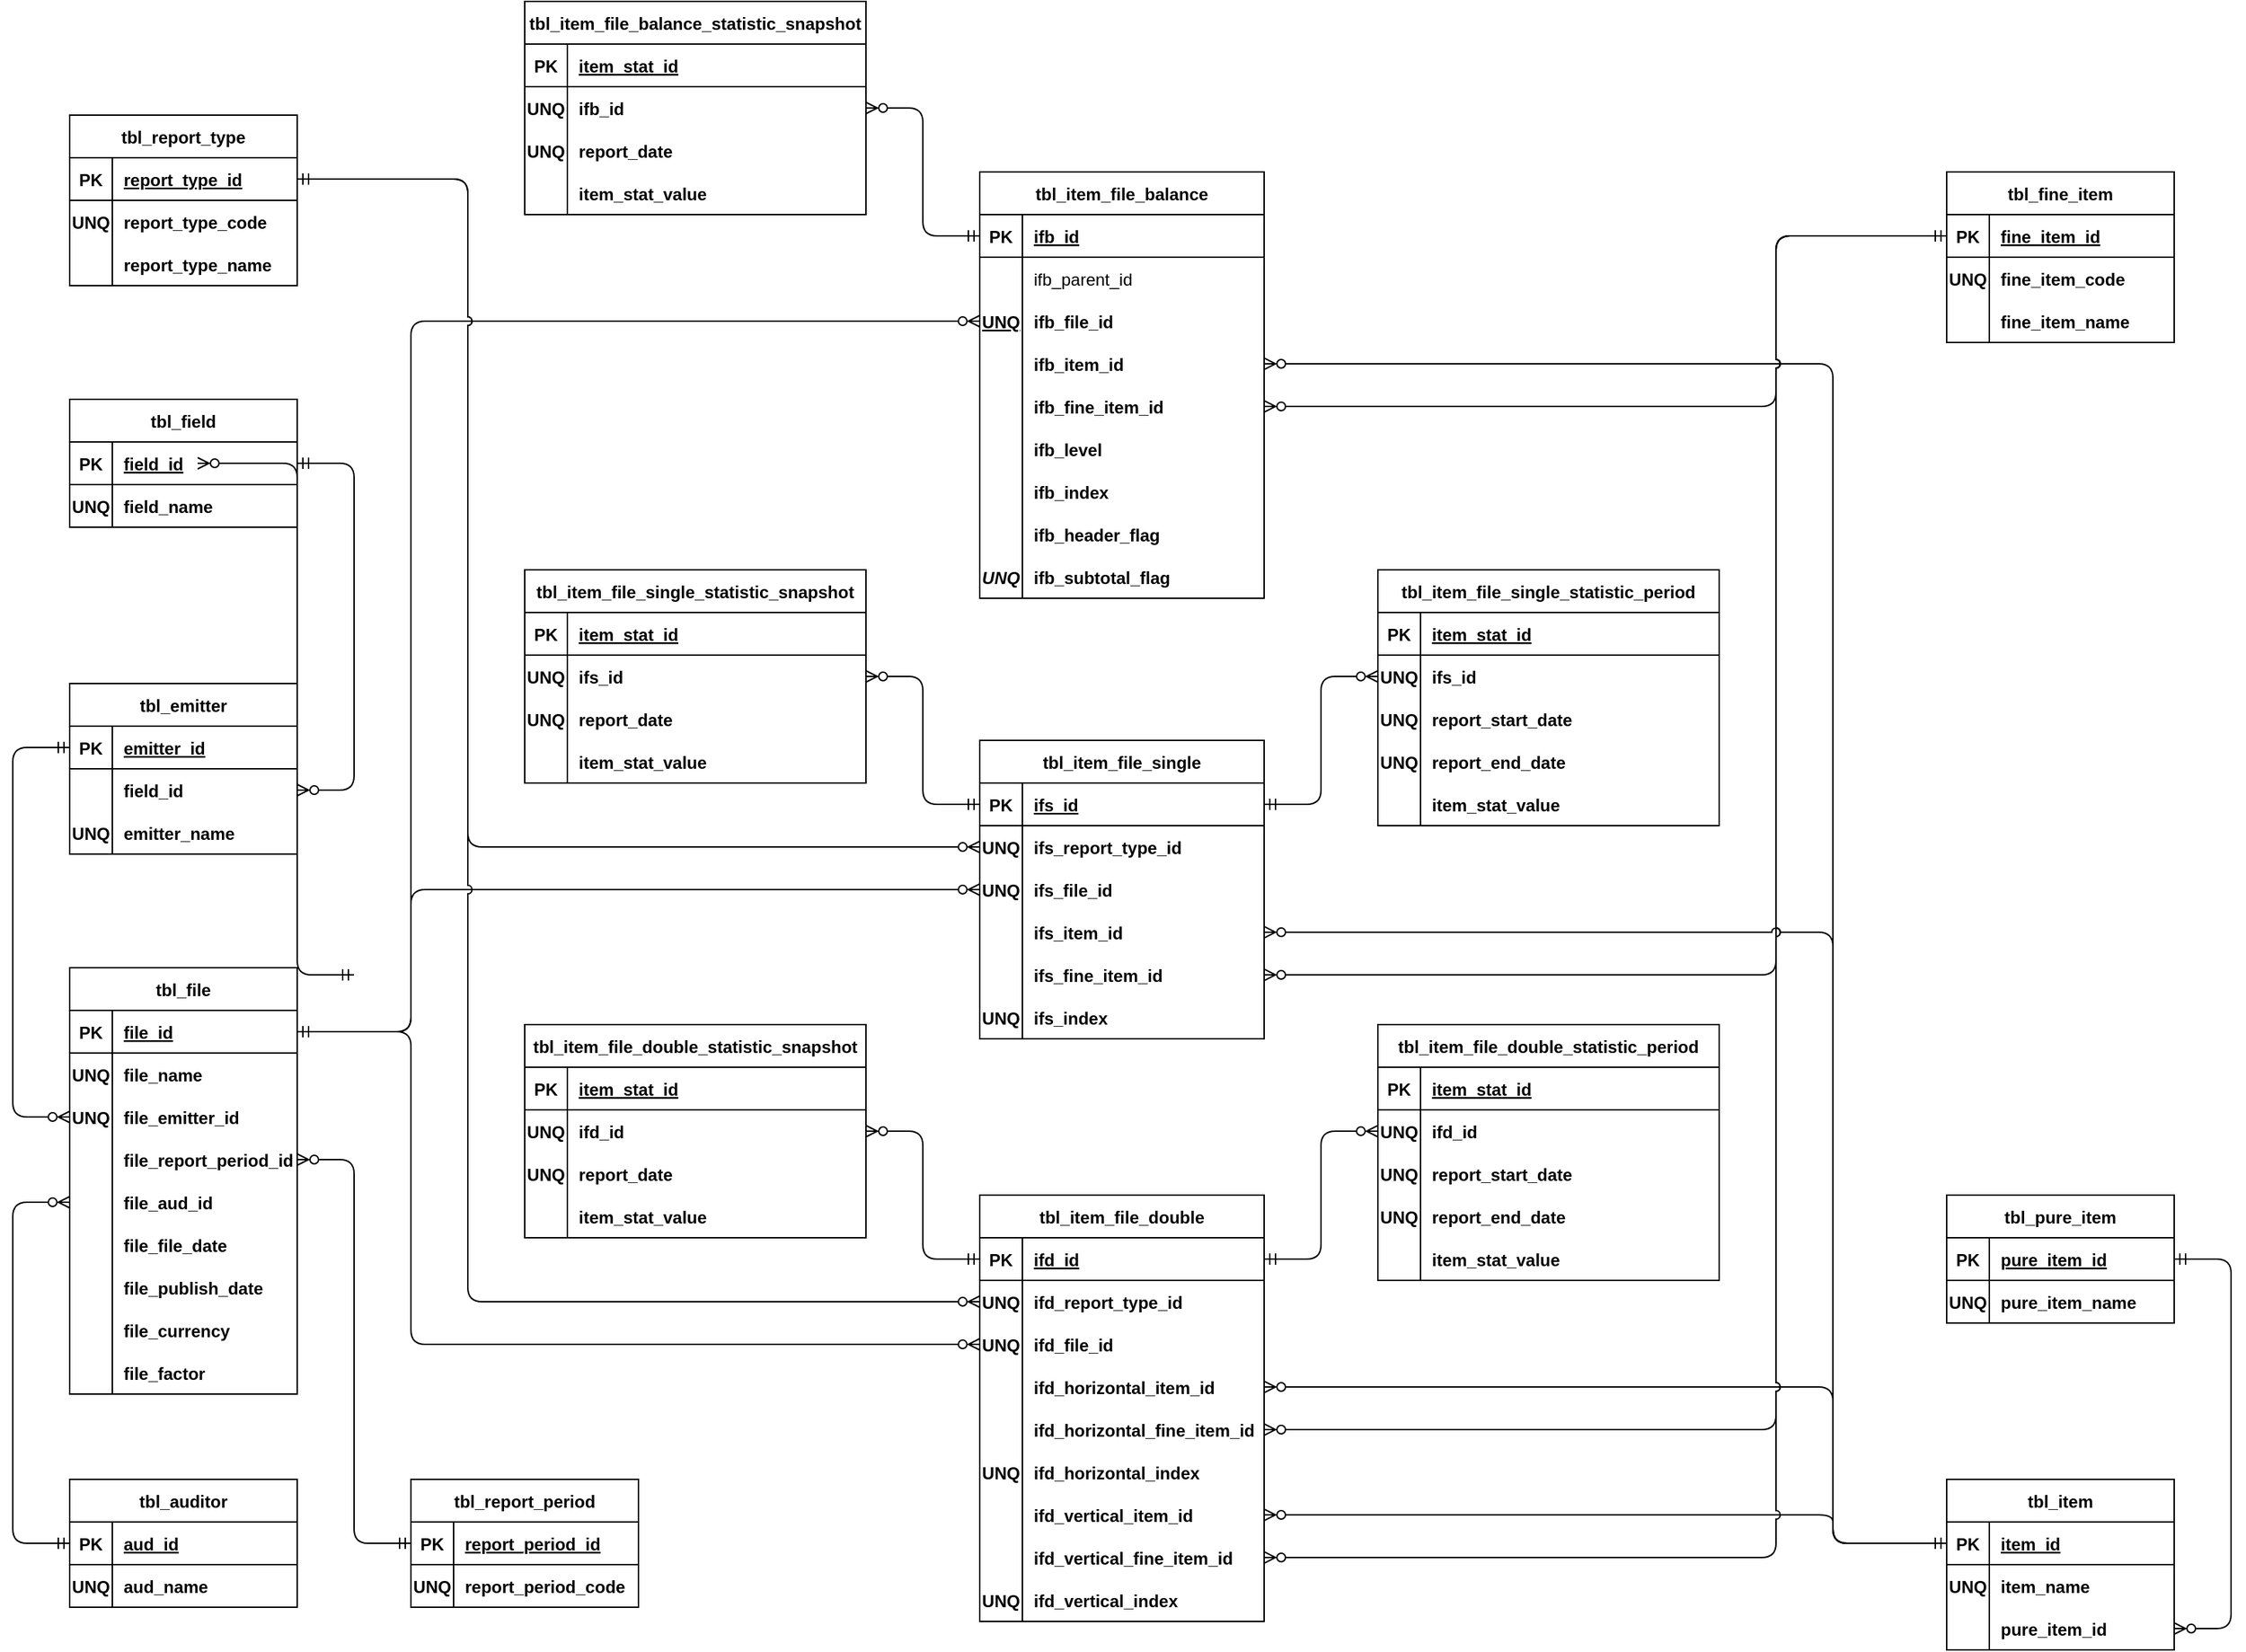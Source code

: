 <mxfile version="15.8.7" type="device" pages="2"><diagram name="Page-1" id="AHtr0HIgM3UKjRt9TWfv"><mxGraphModel dx="1422" dy="2034" grid="1" gridSize="10" guides="1" tooltips="1" connect="1" arrows="1" fold="1" page="1" pageScale="1" pageWidth="1654" pageHeight="1169" math="0" shadow="0" extFonts="Permanent Marker^https://fonts.googleapis.com/css?family=Permanent+Marker"><root><mxCell id="Pc7NMT131N5m5yYN47xZ-0"/><mxCell id="Pc7NMT131N5m5yYN47xZ-1" parent="Pc7NMT131N5m5yYN47xZ-0"/><mxCell id="Pc7NMT131N5m5yYN47xZ-2" value="tbl_file" style="shape=table;startSize=30;container=1;collapsible=1;childLayout=tableLayout;fixedRows=1;rowLines=0;fontStyle=1;align=center;resizeLast=1;" vertex="1" parent="Pc7NMT131N5m5yYN47xZ-1"><mxGeometry x="80" y="-480" width="160" height="300" as="geometry"/></mxCell><mxCell id="Pc7NMT131N5m5yYN47xZ-3" value="" style="shape=partialRectangle;collapsible=0;dropTarget=0;pointerEvents=0;fillColor=none;top=0;left=0;bottom=1;right=0;points=[[0,0.5],[1,0.5]];portConstraint=eastwest;" vertex="1" parent="Pc7NMT131N5m5yYN47xZ-2"><mxGeometry y="30" width="160" height="30" as="geometry"/></mxCell><mxCell id="Pc7NMT131N5m5yYN47xZ-4" value="PK" style="shape=partialRectangle;connectable=0;fillColor=none;top=0;left=0;bottom=0;right=0;fontStyle=1;overflow=hidden;" vertex="1" parent="Pc7NMT131N5m5yYN47xZ-3"><mxGeometry width="30" height="30" as="geometry"><mxRectangle width="30" height="30" as="alternateBounds"/></mxGeometry></mxCell><mxCell id="Pc7NMT131N5m5yYN47xZ-5" value="file_id" style="shape=partialRectangle;connectable=0;fillColor=none;top=0;left=0;bottom=0;right=0;align=left;spacingLeft=6;fontStyle=5;overflow=hidden;" vertex="1" parent="Pc7NMT131N5m5yYN47xZ-3"><mxGeometry x="30" width="130" height="30" as="geometry"><mxRectangle width="130" height="30" as="alternateBounds"/></mxGeometry></mxCell><mxCell id="Pc7NMT131N5m5yYN47xZ-6" value="" style="shape=partialRectangle;collapsible=0;dropTarget=0;pointerEvents=0;fillColor=none;top=0;left=0;bottom=0;right=0;points=[[0,0.5],[1,0.5]];portConstraint=eastwest;" vertex="1" parent="Pc7NMT131N5m5yYN47xZ-2"><mxGeometry y="60" width="160" height="30" as="geometry"/></mxCell><mxCell id="Pc7NMT131N5m5yYN47xZ-7" value="UNQ" style="shape=partialRectangle;connectable=0;fillColor=none;top=0;left=0;bottom=0;right=0;editable=1;overflow=hidden;fontStyle=1" vertex="1" parent="Pc7NMT131N5m5yYN47xZ-6"><mxGeometry width="30" height="30" as="geometry"><mxRectangle width="30" height="30" as="alternateBounds"/></mxGeometry></mxCell><mxCell id="Pc7NMT131N5m5yYN47xZ-8" value="file_name" style="shape=partialRectangle;connectable=0;fillColor=none;top=0;left=0;bottom=0;right=0;align=left;spacingLeft=6;overflow=hidden;fontStyle=1" vertex="1" parent="Pc7NMT131N5m5yYN47xZ-6"><mxGeometry x="30" width="130" height="30" as="geometry"><mxRectangle width="130" height="30" as="alternateBounds"/></mxGeometry></mxCell><mxCell id="Pc7NMT131N5m5yYN47xZ-9" value="" style="shape=partialRectangle;collapsible=0;dropTarget=0;pointerEvents=0;fillColor=none;top=0;left=0;bottom=0;right=0;points=[[0,0.5],[1,0.5]];portConstraint=eastwest;" vertex="1" parent="Pc7NMT131N5m5yYN47xZ-2"><mxGeometry y="90" width="160" height="30" as="geometry"/></mxCell><mxCell id="Pc7NMT131N5m5yYN47xZ-10" value="UNQ" style="shape=partialRectangle;connectable=0;fillColor=none;top=0;left=0;bottom=0;right=0;editable=1;overflow=hidden;fontStyle=1" vertex="1" parent="Pc7NMT131N5m5yYN47xZ-9"><mxGeometry width="30" height="30" as="geometry"><mxRectangle width="30" height="30" as="alternateBounds"/></mxGeometry></mxCell><mxCell id="Pc7NMT131N5m5yYN47xZ-11" value="file_emitter_id" style="shape=partialRectangle;connectable=0;fillColor=none;top=0;left=0;bottom=0;right=0;align=left;spacingLeft=6;overflow=hidden;fontStyle=1" vertex="1" parent="Pc7NMT131N5m5yYN47xZ-9"><mxGeometry x="30" width="130" height="30" as="geometry"><mxRectangle width="130" height="30" as="alternateBounds"/></mxGeometry></mxCell><mxCell id="eaDo1vqU1aSlcfJUKtYX-20" value="" style="shape=partialRectangle;collapsible=0;dropTarget=0;pointerEvents=0;fillColor=none;top=0;left=0;bottom=0;right=0;points=[[0,0.5],[1,0.5]];portConstraint=eastwest;" vertex="1" parent="Pc7NMT131N5m5yYN47xZ-2"><mxGeometry y="120" width="160" height="30" as="geometry"/></mxCell><mxCell id="eaDo1vqU1aSlcfJUKtYX-21" value="" style="shape=partialRectangle;connectable=0;fillColor=none;top=0;left=0;bottom=0;right=0;editable=1;overflow=hidden;fontStyle=1" vertex="1" parent="eaDo1vqU1aSlcfJUKtYX-20"><mxGeometry width="30" height="30" as="geometry"><mxRectangle width="30" height="30" as="alternateBounds"/></mxGeometry></mxCell><mxCell id="eaDo1vqU1aSlcfJUKtYX-22" value="file_report_period_id" style="shape=partialRectangle;connectable=0;fillColor=none;top=0;left=0;bottom=0;right=0;align=left;spacingLeft=6;overflow=hidden;fontStyle=1" vertex="1" parent="eaDo1vqU1aSlcfJUKtYX-20"><mxGeometry x="30" width="130" height="30" as="geometry"><mxRectangle width="130" height="30" as="alternateBounds"/></mxGeometry></mxCell><mxCell id="eaDo1vqU1aSlcfJUKtYX-8" value="" style="shape=partialRectangle;collapsible=0;dropTarget=0;pointerEvents=0;fillColor=none;top=0;left=0;bottom=0;right=0;points=[[0,0.5],[1,0.5]];portConstraint=eastwest;" vertex="1" parent="Pc7NMT131N5m5yYN47xZ-2"><mxGeometry y="150" width="160" height="30" as="geometry"/></mxCell><mxCell id="eaDo1vqU1aSlcfJUKtYX-9" value="" style="shape=partialRectangle;connectable=0;fillColor=none;top=0;left=0;bottom=0;right=0;editable=1;overflow=hidden;fontStyle=1" vertex="1" parent="eaDo1vqU1aSlcfJUKtYX-8"><mxGeometry width="30" height="30" as="geometry"><mxRectangle width="30" height="30" as="alternateBounds"/></mxGeometry></mxCell><mxCell id="eaDo1vqU1aSlcfJUKtYX-10" value="file_aud_id" style="shape=partialRectangle;connectable=0;fillColor=none;top=0;left=0;bottom=0;right=0;align=left;spacingLeft=6;overflow=hidden;fontStyle=1" vertex="1" parent="eaDo1vqU1aSlcfJUKtYX-8"><mxGeometry x="30" width="130" height="30" as="geometry"><mxRectangle width="130" height="30" as="alternateBounds"/></mxGeometry></mxCell><mxCell id="Pc7NMT131N5m5yYN47xZ-12" value="" style="shape=partialRectangle;collapsible=0;dropTarget=0;pointerEvents=0;fillColor=none;top=0;left=0;bottom=0;right=0;points=[[0,0.5],[1,0.5]];portConstraint=eastwest;" vertex="1" parent="Pc7NMT131N5m5yYN47xZ-2"><mxGeometry y="180" width="160" height="30" as="geometry"/></mxCell><mxCell id="Pc7NMT131N5m5yYN47xZ-13" value="" style="shape=partialRectangle;connectable=0;fillColor=none;top=0;left=0;bottom=0;right=0;editable=1;overflow=hidden;fontStyle=1" vertex="1" parent="Pc7NMT131N5m5yYN47xZ-12"><mxGeometry width="30" height="30" as="geometry"><mxRectangle width="30" height="30" as="alternateBounds"/></mxGeometry></mxCell><mxCell id="Pc7NMT131N5m5yYN47xZ-14" value="file_file_date" style="shape=partialRectangle;connectable=0;fillColor=none;top=0;left=0;bottom=0;right=0;align=left;spacingLeft=6;overflow=hidden;fontStyle=1" vertex="1" parent="Pc7NMT131N5m5yYN47xZ-12"><mxGeometry x="30" width="130" height="30" as="geometry"><mxRectangle width="130" height="30" as="alternateBounds"/></mxGeometry></mxCell><mxCell id="Pc7NMT131N5m5yYN47xZ-15" value="" style="shape=partialRectangle;collapsible=0;dropTarget=0;pointerEvents=0;fillColor=none;top=0;left=0;bottom=0;right=0;points=[[0,0.5],[1,0.5]];portConstraint=eastwest;" vertex="1" parent="Pc7NMT131N5m5yYN47xZ-2"><mxGeometry y="210" width="160" height="30" as="geometry"/></mxCell><mxCell id="Pc7NMT131N5m5yYN47xZ-16" value="" style="shape=partialRectangle;connectable=0;fillColor=none;top=0;left=0;bottom=0;right=0;editable=1;overflow=hidden;fontStyle=1" vertex="1" parent="Pc7NMT131N5m5yYN47xZ-15"><mxGeometry width="30" height="30" as="geometry"><mxRectangle width="30" height="30" as="alternateBounds"/></mxGeometry></mxCell><mxCell id="Pc7NMT131N5m5yYN47xZ-17" value="file_publish_date" style="shape=partialRectangle;connectable=0;fillColor=none;top=0;left=0;bottom=0;right=0;align=left;spacingLeft=6;overflow=hidden;fontStyle=1" vertex="1" parent="Pc7NMT131N5m5yYN47xZ-15"><mxGeometry x="30" width="130" height="30" as="geometry"><mxRectangle width="130" height="30" as="alternateBounds"/></mxGeometry></mxCell><mxCell id="Pc7NMT131N5m5yYN47xZ-18" value="" style="shape=partialRectangle;collapsible=0;dropTarget=0;pointerEvents=0;fillColor=none;top=0;left=0;bottom=0;right=0;points=[[0,0.5],[1,0.5]];portConstraint=eastwest;" vertex="1" parent="Pc7NMT131N5m5yYN47xZ-2"><mxGeometry y="240" width="160" height="30" as="geometry"/></mxCell><mxCell id="Pc7NMT131N5m5yYN47xZ-19" value="" style="shape=partialRectangle;connectable=0;fillColor=none;top=0;left=0;bottom=0;right=0;editable=1;overflow=hidden;fontStyle=1" vertex="1" parent="Pc7NMT131N5m5yYN47xZ-18"><mxGeometry width="30" height="30" as="geometry"><mxRectangle width="30" height="30" as="alternateBounds"/></mxGeometry></mxCell><mxCell id="Pc7NMT131N5m5yYN47xZ-20" value="file_currency" style="shape=partialRectangle;connectable=0;fillColor=none;top=0;left=0;bottom=0;right=0;align=left;spacingLeft=6;overflow=hidden;fontStyle=1" vertex="1" parent="Pc7NMT131N5m5yYN47xZ-18"><mxGeometry x="30" width="130" height="30" as="geometry"><mxRectangle width="130" height="30" as="alternateBounds"/></mxGeometry></mxCell><mxCell id="Pc7NMT131N5m5yYN47xZ-21" value="" style="shape=partialRectangle;collapsible=0;dropTarget=0;pointerEvents=0;fillColor=none;top=0;left=0;bottom=0;right=0;points=[[0,0.5],[1,0.5]];portConstraint=eastwest;" vertex="1" parent="Pc7NMT131N5m5yYN47xZ-2"><mxGeometry y="270" width="160" height="30" as="geometry"/></mxCell><mxCell id="Pc7NMT131N5m5yYN47xZ-22" value="" style="shape=partialRectangle;connectable=0;fillColor=none;top=0;left=0;bottom=0;right=0;editable=1;overflow=hidden;fontStyle=1" vertex="1" parent="Pc7NMT131N5m5yYN47xZ-21"><mxGeometry width="30" height="30" as="geometry"><mxRectangle width="30" height="30" as="alternateBounds"/></mxGeometry></mxCell><mxCell id="Pc7NMT131N5m5yYN47xZ-23" value="file_factor" style="shape=partialRectangle;connectable=0;fillColor=none;top=0;left=0;bottom=0;right=0;align=left;spacingLeft=6;overflow=hidden;fontStyle=1" vertex="1" parent="Pc7NMT131N5m5yYN47xZ-21"><mxGeometry x="30" width="130" height="30" as="geometry"><mxRectangle width="130" height="30" as="alternateBounds"/></mxGeometry></mxCell><mxCell id="Pc7NMT131N5m5yYN47xZ-24" value="tbl_item" style="shape=table;startSize=30;container=1;collapsible=1;childLayout=tableLayout;fixedRows=1;rowLines=0;fontStyle=1;align=center;resizeLast=1;" vertex="1" parent="Pc7NMT131N5m5yYN47xZ-1"><mxGeometry x="1400" y="-120" width="160" height="120" as="geometry"/></mxCell><mxCell id="Pc7NMT131N5m5yYN47xZ-25" value="" style="shape=partialRectangle;collapsible=0;dropTarget=0;pointerEvents=0;fillColor=none;top=0;left=0;bottom=1;right=0;points=[[0,0.5],[1,0.5]];portConstraint=eastwest;" vertex="1" parent="Pc7NMT131N5m5yYN47xZ-24"><mxGeometry y="30" width="160" height="30" as="geometry"/></mxCell><mxCell id="Pc7NMT131N5m5yYN47xZ-26" value="PK" style="shape=partialRectangle;connectable=0;fillColor=none;top=0;left=0;bottom=0;right=0;fontStyle=1;overflow=hidden;" vertex="1" parent="Pc7NMT131N5m5yYN47xZ-25"><mxGeometry width="30" height="30" as="geometry"><mxRectangle width="30" height="30" as="alternateBounds"/></mxGeometry></mxCell><mxCell id="Pc7NMT131N5m5yYN47xZ-27" value="item_id" style="shape=partialRectangle;connectable=0;fillColor=none;top=0;left=0;bottom=0;right=0;align=left;spacingLeft=6;fontStyle=5;overflow=hidden;" vertex="1" parent="Pc7NMT131N5m5yYN47xZ-25"><mxGeometry x="30" width="130" height="30" as="geometry"><mxRectangle width="130" height="30" as="alternateBounds"/></mxGeometry></mxCell><mxCell id="Pc7NMT131N5m5yYN47xZ-28" value="" style="shape=partialRectangle;collapsible=0;dropTarget=0;pointerEvents=0;fillColor=none;top=0;left=0;bottom=0;right=0;points=[[0,0.5],[1,0.5]];portConstraint=eastwest;" vertex="1" parent="Pc7NMT131N5m5yYN47xZ-24"><mxGeometry y="60" width="160" height="30" as="geometry"/></mxCell><mxCell id="Pc7NMT131N5m5yYN47xZ-29" value="UNQ" style="shape=partialRectangle;connectable=0;fillColor=none;top=0;left=0;bottom=0;right=0;editable=1;overflow=hidden;fontStyle=1" vertex="1" parent="Pc7NMT131N5m5yYN47xZ-28"><mxGeometry width="30" height="30" as="geometry"><mxRectangle width="30" height="30" as="alternateBounds"/></mxGeometry></mxCell><mxCell id="Pc7NMT131N5m5yYN47xZ-30" value="item_name" style="shape=partialRectangle;connectable=0;fillColor=none;top=0;left=0;bottom=0;right=0;align=left;spacingLeft=6;overflow=hidden;fontStyle=1" vertex="1" parent="Pc7NMT131N5m5yYN47xZ-28"><mxGeometry x="30" width="130" height="30" as="geometry"><mxRectangle width="130" height="30" as="alternateBounds"/></mxGeometry></mxCell><mxCell id="Pc7NMT131N5m5yYN47xZ-31" value="" style="shape=partialRectangle;collapsible=0;dropTarget=0;pointerEvents=0;fillColor=none;top=0;left=0;bottom=0;right=0;points=[[0,0.5],[1,0.5]];portConstraint=eastwest;" vertex="1" parent="Pc7NMT131N5m5yYN47xZ-24"><mxGeometry y="90" width="160" height="30" as="geometry"/></mxCell><mxCell id="Pc7NMT131N5m5yYN47xZ-32" value="" style="shape=partialRectangle;connectable=0;fillColor=none;top=0;left=0;bottom=0;right=0;editable=1;overflow=hidden;fontStyle=1" vertex="1" parent="Pc7NMT131N5m5yYN47xZ-31"><mxGeometry width="30" height="30" as="geometry"><mxRectangle width="30" height="30" as="alternateBounds"/></mxGeometry></mxCell><mxCell id="Pc7NMT131N5m5yYN47xZ-33" value="pure_item_id" style="shape=partialRectangle;connectable=0;fillColor=none;top=0;left=0;bottom=0;right=0;align=left;spacingLeft=6;overflow=hidden;fontStyle=1" vertex="1" parent="Pc7NMT131N5m5yYN47xZ-31"><mxGeometry x="30" width="130" height="30" as="geometry"><mxRectangle width="130" height="30" as="alternateBounds"/></mxGeometry></mxCell><mxCell id="Pc7NMT131N5m5yYN47xZ-34" value="" style="fontSize=12;html=1;endArrow=ERzeroToMany;startArrow=ERmandOne;endFill=0;edgeStyle=elbowEdgeStyle;" edge="1" parent="Pc7NMT131N5m5yYN47xZ-1" source="Pc7NMT131N5m5yYN47xZ-3" target="Pc7NMT131N5m5yYN47xZ-86"><mxGeometry width="100" height="100" relative="1" as="geometry"><mxPoint x="850" y="-405" as="sourcePoint"/><mxPoint x="370" y="-810" as="targetPoint"/><Array as="points"><mxPoint x="320" y="-640"/><mxPoint x="280" y="-570"/></Array></mxGeometry></mxCell><mxCell id="Pc7NMT131N5m5yYN47xZ-35" value="" style="edgeStyle=elbowEdgeStyle;fontSize=12;html=1;endArrow=ERzeroToMany;startArrow=ERmandOne;endFill=0;jumpStyle=arc;exitX=0;exitY=0.5;exitDx=0;exitDy=0;entryX=1;entryY=0.5;entryDx=0;entryDy=0;" edge="1" parent="Pc7NMT131N5m5yYN47xZ-1" source="Pc7NMT131N5m5yYN47xZ-25" target="Pc7NMT131N5m5yYN47xZ-89"><mxGeometry width="100" height="100" relative="1" as="geometry"><mxPoint x="760" y="-685" as="sourcePoint"/><mxPoint x="1170" y="-690" as="targetPoint"/><Array as="points"><mxPoint x="1320" y="-750"/><mxPoint x="1360" y="-660"/><mxPoint x="1360" y="-510"/></Array></mxGeometry></mxCell><mxCell id="Pc7NMT131N5m5yYN47xZ-36" value="tbl_pure_item" style="shape=table;startSize=30;container=1;collapsible=1;childLayout=tableLayout;fixedRows=1;rowLines=0;fontStyle=1;align=center;resizeLast=1;" vertex="1" parent="Pc7NMT131N5m5yYN47xZ-1"><mxGeometry x="1400" y="-320" width="160" height="90" as="geometry"/></mxCell><mxCell id="Pc7NMT131N5m5yYN47xZ-37" value="" style="shape=partialRectangle;collapsible=0;dropTarget=0;pointerEvents=0;fillColor=none;top=0;left=0;bottom=1;right=0;points=[[0,0.5],[1,0.5]];portConstraint=eastwest;" vertex="1" parent="Pc7NMT131N5m5yYN47xZ-36"><mxGeometry y="30" width="160" height="30" as="geometry"/></mxCell><mxCell id="Pc7NMT131N5m5yYN47xZ-38" value="PK" style="shape=partialRectangle;connectable=0;fillColor=none;top=0;left=0;bottom=0;right=0;fontStyle=1;overflow=hidden;" vertex="1" parent="Pc7NMT131N5m5yYN47xZ-37"><mxGeometry width="30" height="30" as="geometry"><mxRectangle width="30" height="30" as="alternateBounds"/></mxGeometry></mxCell><mxCell id="Pc7NMT131N5m5yYN47xZ-39" value="pure_item_id" style="shape=partialRectangle;connectable=0;fillColor=none;top=0;left=0;bottom=0;right=0;align=left;spacingLeft=6;fontStyle=5;overflow=hidden;" vertex="1" parent="Pc7NMT131N5m5yYN47xZ-37"><mxGeometry x="30" width="130" height="30" as="geometry"><mxRectangle width="130" height="30" as="alternateBounds"/></mxGeometry></mxCell><mxCell id="Pc7NMT131N5m5yYN47xZ-40" value="" style="shape=partialRectangle;collapsible=0;dropTarget=0;pointerEvents=0;fillColor=none;top=0;left=0;bottom=0;right=0;points=[[0,0.5],[1,0.5]];portConstraint=eastwest;" vertex="1" parent="Pc7NMT131N5m5yYN47xZ-36"><mxGeometry y="60" width="160" height="30" as="geometry"/></mxCell><mxCell id="Pc7NMT131N5m5yYN47xZ-41" value="UNQ" style="shape=partialRectangle;connectable=0;fillColor=none;top=0;left=0;bottom=0;right=0;editable=1;overflow=hidden;fontStyle=1" vertex="1" parent="Pc7NMT131N5m5yYN47xZ-40"><mxGeometry width="30" height="30" as="geometry"><mxRectangle width="30" height="30" as="alternateBounds"/></mxGeometry></mxCell><mxCell id="Pc7NMT131N5m5yYN47xZ-42" value="pure_item_name" style="shape=partialRectangle;connectable=0;fillColor=none;top=0;left=0;bottom=0;right=0;align=left;spacingLeft=6;overflow=hidden;fontStyle=1" vertex="1" parent="Pc7NMT131N5m5yYN47xZ-40"><mxGeometry x="30" width="130" height="30" as="geometry"><mxRectangle width="130" height="30" as="alternateBounds"/></mxGeometry></mxCell><mxCell id="Pc7NMT131N5m5yYN47xZ-43" value="" style="edgeStyle=elbowEdgeStyle;fontSize=12;html=1;endArrow=ERzeroToMany;startArrow=ERmandOne;endFill=0;" edge="1" parent="Pc7NMT131N5m5yYN47xZ-1" source="Pc7NMT131N5m5yYN47xZ-37" target="Pc7NMT131N5m5yYN47xZ-31"><mxGeometry width="100" height="100" relative="1" as="geometry"><mxPoint x="1090" y="-575" as="sourcePoint"/><mxPoint x="1170" y="-705" as="targetPoint"/><Array as="points"><mxPoint x="1600" y="-165"/></Array></mxGeometry></mxCell><mxCell id="Pc7NMT131N5m5yYN47xZ-44" value="tbl_item_file_balance_statistic_snapshot" style="shape=table;startSize=30;container=1;collapsible=1;childLayout=tableLayout;fixedRows=1;rowLines=0;fontStyle=1;align=center;resizeLast=1;" vertex="1" parent="Pc7NMT131N5m5yYN47xZ-1"><mxGeometry x="400" y="-1160" width="240" height="150" as="geometry"/></mxCell><mxCell id="Pc7NMT131N5m5yYN47xZ-45" value="" style="shape=partialRectangle;collapsible=0;dropTarget=0;pointerEvents=0;fillColor=none;top=0;left=0;bottom=1;right=0;points=[[0,0.5],[1,0.5]];portConstraint=eastwest;" vertex="1" parent="Pc7NMT131N5m5yYN47xZ-44"><mxGeometry y="30" width="240" height="30" as="geometry"/></mxCell><mxCell id="Pc7NMT131N5m5yYN47xZ-46" value="PK" style="shape=partialRectangle;connectable=0;fillColor=none;top=0;left=0;bottom=0;right=0;fontStyle=1;overflow=hidden;" vertex="1" parent="Pc7NMT131N5m5yYN47xZ-45"><mxGeometry width="30" height="30" as="geometry"><mxRectangle width="30" height="30" as="alternateBounds"/></mxGeometry></mxCell><mxCell id="Pc7NMT131N5m5yYN47xZ-47" value="item_stat_id" style="shape=partialRectangle;connectable=0;fillColor=none;top=0;left=0;bottom=0;right=0;align=left;spacingLeft=6;fontStyle=5;overflow=hidden;" vertex="1" parent="Pc7NMT131N5m5yYN47xZ-45"><mxGeometry x="30" width="210" height="30" as="geometry"><mxRectangle width="210" height="30" as="alternateBounds"/></mxGeometry></mxCell><mxCell id="Pc7NMT131N5m5yYN47xZ-48" value="" style="shape=partialRectangle;collapsible=0;dropTarget=0;pointerEvents=0;fillColor=none;top=0;left=0;bottom=0;right=0;points=[[0,0.5],[1,0.5]];portConstraint=eastwest;" vertex="1" parent="Pc7NMT131N5m5yYN47xZ-44"><mxGeometry y="60" width="240" height="30" as="geometry"/></mxCell><mxCell id="Pc7NMT131N5m5yYN47xZ-49" value="UNQ" style="shape=partialRectangle;connectable=0;fillColor=none;top=0;left=0;bottom=0;right=0;editable=1;overflow=hidden;fontStyle=1" vertex="1" parent="Pc7NMT131N5m5yYN47xZ-48"><mxGeometry width="30" height="30" as="geometry"><mxRectangle width="30" height="30" as="alternateBounds"/></mxGeometry></mxCell><mxCell id="Pc7NMT131N5m5yYN47xZ-50" value="ifb_id" style="shape=partialRectangle;connectable=0;fillColor=none;top=0;left=0;bottom=0;right=0;align=left;spacingLeft=6;overflow=hidden;fontStyle=1" vertex="1" parent="Pc7NMT131N5m5yYN47xZ-48"><mxGeometry x="30" width="210" height="30" as="geometry"><mxRectangle width="210" height="30" as="alternateBounds"/></mxGeometry></mxCell><mxCell id="Pc7NMT131N5m5yYN47xZ-51" value="" style="shape=partialRectangle;collapsible=0;dropTarget=0;pointerEvents=0;fillColor=none;top=0;left=0;bottom=0;right=0;points=[[0,0.5],[1,0.5]];portConstraint=eastwest;" vertex="1" parent="Pc7NMT131N5m5yYN47xZ-44"><mxGeometry y="90" width="240" height="30" as="geometry"/></mxCell><mxCell id="Pc7NMT131N5m5yYN47xZ-52" value="UNQ" style="shape=partialRectangle;connectable=0;fillColor=none;top=0;left=0;bottom=0;right=0;editable=1;overflow=hidden;fontStyle=1" vertex="1" parent="Pc7NMT131N5m5yYN47xZ-51"><mxGeometry width="30" height="30" as="geometry"><mxRectangle width="30" height="30" as="alternateBounds"/></mxGeometry></mxCell><mxCell id="Pc7NMT131N5m5yYN47xZ-53" value="report_date" style="shape=partialRectangle;connectable=0;fillColor=none;top=0;left=0;bottom=0;right=0;align=left;spacingLeft=6;overflow=hidden;fontStyle=1" vertex="1" parent="Pc7NMT131N5m5yYN47xZ-51"><mxGeometry x="30" width="210" height="30" as="geometry"><mxRectangle width="210" height="30" as="alternateBounds"/></mxGeometry></mxCell><mxCell id="Pc7NMT131N5m5yYN47xZ-54" value="" style="shape=partialRectangle;collapsible=0;dropTarget=0;pointerEvents=0;fillColor=none;top=0;left=0;bottom=0;right=0;points=[[0,0.5],[1,0.5]];portConstraint=eastwest;" vertex="1" parent="Pc7NMT131N5m5yYN47xZ-44"><mxGeometry y="120" width="240" height="30" as="geometry"/></mxCell><mxCell id="Pc7NMT131N5m5yYN47xZ-55" value="" style="shape=partialRectangle;connectable=0;fillColor=none;top=0;left=0;bottom=0;right=0;editable=1;overflow=hidden;fontStyle=1" vertex="1" parent="Pc7NMT131N5m5yYN47xZ-54"><mxGeometry width="30" height="30" as="geometry"><mxRectangle width="30" height="30" as="alternateBounds"/></mxGeometry></mxCell><mxCell id="Pc7NMT131N5m5yYN47xZ-56" value="item_stat_value" style="shape=partialRectangle;connectable=0;fillColor=none;top=0;left=0;bottom=0;right=0;align=left;spacingLeft=6;overflow=hidden;fontStyle=1" vertex="1" parent="Pc7NMT131N5m5yYN47xZ-54"><mxGeometry x="30" width="210" height="30" as="geometry"><mxRectangle width="210" height="30" as="alternateBounds"/></mxGeometry></mxCell><mxCell id="Pc7NMT131N5m5yYN47xZ-57" value="" style="edgeStyle=elbowEdgeStyle;fontSize=12;html=1;endArrow=ERzeroToMany;startArrow=ERmandOne;endFill=0;" edge="1" parent="Pc7NMT131N5m5yYN47xZ-1" source="Pc7NMT131N5m5yYN47xZ-80" target="Pc7NMT131N5m5yYN47xZ-48"><mxGeometry width="100" height="100" relative="1" as="geometry"><mxPoint x="440" y="-955" as="sourcePoint"/><mxPoint x="1030" y="-1000" as="targetPoint"/></mxGeometry></mxCell><mxCell id="Pc7NMT131N5m5yYN47xZ-58" value="tbl_fine_item" style="shape=table;startSize=30;container=1;collapsible=1;childLayout=tableLayout;fixedRows=1;rowLines=0;fontStyle=1;align=center;resizeLast=1;" vertex="1" parent="Pc7NMT131N5m5yYN47xZ-1"><mxGeometry x="1400" y="-1040" width="160" height="120" as="geometry"/></mxCell><mxCell id="Pc7NMT131N5m5yYN47xZ-59" value="" style="shape=partialRectangle;collapsible=0;dropTarget=0;pointerEvents=0;fillColor=none;top=0;left=0;bottom=1;right=0;points=[[0,0.5],[1,0.5]];portConstraint=eastwest;" vertex="1" parent="Pc7NMT131N5m5yYN47xZ-58"><mxGeometry y="30" width="160" height="30" as="geometry"/></mxCell><mxCell id="Pc7NMT131N5m5yYN47xZ-60" value="PK" style="shape=partialRectangle;connectable=0;fillColor=none;top=0;left=0;bottom=0;right=0;fontStyle=1;overflow=hidden;" vertex="1" parent="Pc7NMT131N5m5yYN47xZ-59"><mxGeometry width="30" height="30" as="geometry"><mxRectangle width="30" height="30" as="alternateBounds"/></mxGeometry></mxCell><mxCell id="Pc7NMT131N5m5yYN47xZ-61" value="fine_item_id" style="shape=partialRectangle;connectable=0;fillColor=none;top=0;left=0;bottom=0;right=0;align=left;spacingLeft=6;fontStyle=5;overflow=hidden;" vertex="1" parent="Pc7NMT131N5m5yYN47xZ-59"><mxGeometry x="30" width="130" height="30" as="geometry"><mxRectangle width="130" height="30" as="alternateBounds"/></mxGeometry></mxCell><mxCell id="Pc7NMT131N5m5yYN47xZ-62" value="" style="shape=partialRectangle;collapsible=0;dropTarget=0;pointerEvents=0;fillColor=none;top=0;left=0;bottom=0;right=0;points=[[0,0.5],[1,0.5]];portConstraint=eastwest;" vertex="1" parent="Pc7NMT131N5m5yYN47xZ-58"><mxGeometry y="60" width="160" height="30" as="geometry"/></mxCell><mxCell id="Pc7NMT131N5m5yYN47xZ-63" value="UNQ" style="shape=partialRectangle;connectable=0;fillColor=none;top=0;left=0;bottom=0;right=0;editable=1;overflow=hidden;fontStyle=1" vertex="1" parent="Pc7NMT131N5m5yYN47xZ-62"><mxGeometry width="30" height="30" as="geometry"><mxRectangle width="30" height="30" as="alternateBounds"/></mxGeometry></mxCell><mxCell id="Pc7NMT131N5m5yYN47xZ-64" value="fine_item_code" style="shape=partialRectangle;connectable=0;fillColor=none;top=0;left=0;bottom=0;right=0;align=left;spacingLeft=6;overflow=hidden;fontStyle=1" vertex="1" parent="Pc7NMT131N5m5yYN47xZ-62"><mxGeometry x="30" width="130" height="30" as="geometry"><mxRectangle width="130" height="30" as="alternateBounds"/></mxGeometry></mxCell><mxCell id="Pc7NMT131N5m5yYN47xZ-65" value="" style="shape=partialRectangle;collapsible=0;dropTarget=0;pointerEvents=0;fillColor=none;top=0;left=0;bottom=0;right=0;points=[[0,0.5],[1,0.5]];portConstraint=eastwest;" vertex="1" parent="Pc7NMT131N5m5yYN47xZ-58"><mxGeometry y="90" width="160" height="30" as="geometry"/></mxCell><mxCell id="Pc7NMT131N5m5yYN47xZ-66" value="" style="shape=partialRectangle;connectable=0;fillColor=none;top=0;left=0;bottom=0;right=0;editable=1;overflow=hidden;fontStyle=1" vertex="1" parent="Pc7NMT131N5m5yYN47xZ-65"><mxGeometry width="30" height="30" as="geometry"><mxRectangle width="30" height="30" as="alternateBounds"/></mxGeometry></mxCell><mxCell id="Pc7NMT131N5m5yYN47xZ-67" value="fine_item_name" style="shape=partialRectangle;connectable=0;fillColor=none;top=0;left=0;bottom=0;right=0;align=left;spacingLeft=6;overflow=hidden;fontStyle=1" vertex="1" parent="Pc7NMT131N5m5yYN47xZ-65"><mxGeometry x="30" width="130" height="30" as="geometry"><mxRectangle width="130" height="30" as="alternateBounds"/></mxGeometry></mxCell><mxCell id="Pc7NMT131N5m5yYN47xZ-68" value="tbl_emitter" style="shape=table;startSize=30;container=1;collapsible=1;childLayout=tableLayout;fixedRows=1;rowLines=0;fontStyle=1;align=center;resizeLast=1;" vertex="1" parent="Pc7NMT131N5m5yYN47xZ-1"><mxGeometry x="80" y="-680" width="160" height="120" as="geometry"/></mxCell><mxCell id="Pc7NMT131N5m5yYN47xZ-69" value="" style="shape=partialRectangle;collapsible=0;dropTarget=0;pointerEvents=0;fillColor=none;top=0;left=0;bottom=1;right=0;points=[[0,0.5],[1,0.5]];portConstraint=eastwest;" vertex="1" parent="Pc7NMT131N5m5yYN47xZ-68"><mxGeometry y="30" width="160" height="30" as="geometry"/></mxCell><mxCell id="Pc7NMT131N5m5yYN47xZ-70" value="PK" style="shape=partialRectangle;connectable=0;fillColor=none;top=0;left=0;bottom=0;right=0;fontStyle=1;overflow=hidden;" vertex="1" parent="Pc7NMT131N5m5yYN47xZ-69"><mxGeometry width="30" height="30" as="geometry"><mxRectangle width="30" height="30" as="alternateBounds"/></mxGeometry></mxCell><mxCell id="Pc7NMT131N5m5yYN47xZ-71" value="emitter_id" style="shape=partialRectangle;connectable=0;fillColor=none;top=0;left=0;bottom=0;right=0;align=left;spacingLeft=6;fontStyle=5;overflow=hidden;" vertex="1" parent="Pc7NMT131N5m5yYN47xZ-69"><mxGeometry x="30" width="130" height="30" as="geometry"><mxRectangle width="130" height="30" as="alternateBounds"/></mxGeometry></mxCell><mxCell id="Pc7NMT131N5m5yYN47xZ-72" value="" style="shape=partialRectangle;collapsible=0;dropTarget=0;pointerEvents=0;fillColor=none;top=0;left=0;bottom=0;right=0;points=[[0,0.5],[1,0.5]];portConstraint=eastwest;" vertex="1" parent="Pc7NMT131N5m5yYN47xZ-68"><mxGeometry y="60" width="160" height="30" as="geometry"/></mxCell><mxCell id="Pc7NMT131N5m5yYN47xZ-73" value="" style="shape=partialRectangle;connectable=0;fillColor=none;top=0;left=0;bottom=0;right=0;editable=1;overflow=hidden;fontStyle=1" vertex="1" parent="Pc7NMT131N5m5yYN47xZ-72"><mxGeometry width="30" height="30" as="geometry"><mxRectangle width="30" height="30" as="alternateBounds"/></mxGeometry></mxCell><mxCell id="Pc7NMT131N5m5yYN47xZ-74" value="field_id" style="shape=partialRectangle;connectable=0;fillColor=none;top=0;left=0;bottom=0;right=0;align=left;spacingLeft=6;overflow=hidden;fontStyle=1" vertex="1" parent="Pc7NMT131N5m5yYN47xZ-72"><mxGeometry x="30" width="130" height="30" as="geometry"><mxRectangle width="130" height="30" as="alternateBounds"/></mxGeometry></mxCell><mxCell id="LKIoCuwepF7y6J4IsxAw-7" value="" style="shape=partialRectangle;collapsible=0;dropTarget=0;pointerEvents=0;fillColor=none;top=0;left=0;bottom=0;right=0;points=[[0,0.5],[1,0.5]];portConstraint=eastwest;" vertex="1" parent="Pc7NMT131N5m5yYN47xZ-68"><mxGeometry y="90" width="160" height="30" as="geometry"/></mxCell><mxCell id="LKIoCuwepF7y6J4IsxAw-8" value="UNQ" style="shape=partialRectangle;connectable=0;fillColor=none;top=0;left=0;bottom=0;right=0;editable=1;overflow=hidden;fontStyle=1" vertex="1" parent="LKIoCuwepF7y6J4IsxAw-7"><mxGeometry width="30" height="30" as="geometry"><mxRectangle width="30" height="30" as="alternateBounds"/></mxGeometry></mxCell><mxCell id="LKIoCuwepF7y6J4IsxAw-9" value="emitter_name" style="shape=partialRectangle;connectable=0;fillColor=none;top=0;left=0;bottom=0;right=0;align=left;spacingLeft=6;overflow=hidden;fontStyle=1" vertex="1" parent="LKIoCuwepF7y6J4IsxAw-7"><mxGeometry x="30" width="130" height="30" as="geometry"><mxRectangle width="130" height="30" as="alternateBounds"/></mxGeometry></mxCell><mxCell id="Pc7NMT131N5m5yYN47xZ-75" value="" style="edgeStyle=elbowEdgeStyle;fontSize=12;html=1;endArrow=ERzeroToMany;startArrow=ERmandOne;endFill=0;jumpStyle=arc;entryX=1;entryY=0.5;entryDx=0;entryDy=0;exitX=0;exitY=0.5;exitDx=0;exitDy=0;" edge="1" parent="Pc7NMT131N5m5yYN47xZ-1" source="Pc7NMT131N5m5yYN47xZ-59" target="Pc7NMT131N5m5yYN47xZ-92"><mxGeometry width="100" height="100" relative="1" as="geometry"><mxPoint x="970" y="-865" as="sourcePoint"/><mxPoint x="660" y="-695" as="targetPoint"/><Array as="points"><mxPoint x="1280" y="-960"/><mxPoint x="1320" y="-940"/><mxPoint x="1000" y="-940"/></Array></mxGeometry></mxCell><mxCell id="Pc7NMT131N5m5yYN47xZ-76" value="" style="edgeStyle=elbowEdgeStyle;fontSize=12;html=1;endArrow=ERzeroToMany;startArrow=ERmandOne;endFill=0;" edge="1" parent="Pc7NMT131N5m5yYN47xZ-1" source="Pc7NMT131N5m5yYN47xZ-69" target="Pc7NMT131N5m5yYN47xZ-9"><mxGeometry width="100" height="100" relative="1" as="geometry"><mxPoint x="610" y="-715" as="sourcePoint"/><mxPoint x="410" y="-580" as="targetPoint"/><Array as="points"><mxPoint x="40" y="-490"/></Array></mxGeometry></mxCell><mxCell id="Pc7NMT131N5m5yYN47xZ-77" value="" style="edgeStyle=elbowEdgeStyle;fontSize=12;html=1;endArrow=ERzeroToMany;startArrow=ERmandOne;endFill=0;jumpStyle=arc;" edge="1" parent="Pc7NMT131N5m5yYN47xZ-1" source="Pc7NMT131N5m5yYN47xZ-59" target="Pc7NMT131N5m5yYN47xZ-117"><mxGeometry width="100" height="100" relative="1" as="geometry"><mxPoint x="970" y="-685" as="sourcePoint"/><mxPoint x="610" y="-410" as="targetPoint"/><Array as="points"><mxPoint x="1280" y="-630"/><mxPoint x="1320" y="-630"/><mxPoint x="1000" y="-570"/></Array></mxGeometry></mxCell><mxCell id="Pc7NMT131N5m5yYN47xZ-79" value="tbl_item_file_balance" style="shape=table;startSize=30;container=1;collapsible=1;childLayout=tableLayout;fixedRows=1;rowLines=0;fontStyle=1;align=center;resizeLast=1;" vertex="1" parent="Pc7NMT131N5m5yYN47xZ-1"><mxGeometry x="720" y="-1040" width="200" height="300" as="geometry"/></mxCell><mxCell id="Pc7NMT131N5m5yYN47xZ-80" value="" style="shape=partialRectangle;collapsible=0;dropTarget=0;pointerEvents=0;fillColor=none;top=0;left=0;bottom=1;right=0;points=[[0,0.5],[1,0.5]];portConstraint=eastwest;" vertex="1" parent="Pc7NMT131N5m5yYN47xZ-79"><mxGeometry y="30" width="200" height="30" as="geometry"/></mxCell><mxCell id="Pc7NMT131N5m5yYN47xZ-81" value="PK" style="shape=partialRectangle;connectable=0;fillColor=none;top=0;left=0;bottom=0;right=0;fontStyle=1;overflow=hidden;" vertex="1" parent="Pc7NMT131N5m5yYN47xZ-80"><mxGeometry width="30" height="30" as="geometry"><mxRectangle width="30" height="30" as="alternateBounds"/></mxGeometry></mxCell><mxCell id="Pc7NMT131N5m5yYN47xZ-82" value="ifb_id" style="shape=partialRectangle;connectable=0;fillColor=none;top=0;left=0;bottom=0;right=0;align=left;spacingLeft=6;fontStyle=5;overflow=hidden;" vertex="1" parent="Pc7NMT131N5m5yYN47xZ-80"><mxGeometry x="30" width="170" height="30" as="geometry"><mxRectangle width="170" height="30" as="alternateBounds"/></mxGeometry></mxCell><mxCell id="Pc7NMT131N5m5yYN47xZ-83" value="" style="shape=partialRectangle;collapsible=0;dropTarget=0;pointerEvents=0;fillColor=none;top=0;left=0;bottom=0;right=0;points=[[0,0.5],[1,0.5]];portConstraint=eastwest;" vertex="1" parent="Pc7NMT131N5m5yYN47xZ-79"><mxGeometry y="60" width="200" height="30" as="geometry"/></mxCell><mxCell id="Pc7NMT131N5m5yYN47xZ-84" value="" style="shape=partialRectangle;connectable=0;fillColor=none;top=0;left=0;bottom=0;right=0;editable=1;overflow=hidden;fontStyle=5" vertex="1" parent="Pc7NMT131N5m5yYN47xZ-83"><mxGeometry width="30" height="30" as="geometry"><mxRectangle width="30" height="30" as="alternateBounds"/></mxGeometry></mxCell><mxCell id="Pc7NMT131N5m5yYN47xZ-85" value="ifb_parent_id" style="shape=partialRectangle;connectable=0;fillColor=none;top=0;left=0;bottom=0;right=0;align=left;spacingLeft=6;overflow=hidden;fontStyle=0" vertex="1" parent="Pc7NMT131N5m5yYN47xZ-83"><mxGeometry x="30" width="170" height="30" as="geometry"><mxRectangle width="170" height="30" as="alternateBounds"/></mxGeometry></mxCell><mxCell id="Pc7NMT131N5m5yYN47xZ-86" value="" style="shape=partialRectangle;collapsible=0;dropTarget=0;pointerEvents=0;fillColor=none;top=0;left=0;bottom=0;right=0;points=[[0,0.5],[1,0.5]];portConstraint=eastwest;" vertex="1" parent="Pc7NMT131N5m5yYN47xZ-79"><mxGeometry y="90" width="200" height="30" as="geometry"/></mxCell><mxCell id="Pc7NMT131N5m5yYN47xZ-87" value="UNQ" style="shape=partialRectangle;connectable=0;fillColor=none;top=0;left=0;bottom=0;right=0;editable=1;overflow=hidden;fontStyle=5" vertex="1" parent="Pc7NMT131N5m5yYN47xZ-86"><mxGeometry width="30" height="30" as="geometry"><mxRectangle width="30" height="30" as="alternateBounds"/></mxGeometry></mxCell><mxCell id="Pc7NMT131N5m5yYN47xZ-88" value="ifb_file_id" style="shape=partialRectangle;connectable=0;fillColor=none;top=0;left=0;bottom=0;right=0;align=left;spacingLeft=6;overflow=hidden;fontStyle=1" vertex="1" parent="Pc7NMT131N5m5yYN47xZ-86"><mxGeometry x="30" width="170" height="30" as="geometry"><mxRectangle width="170" height="30" as="alternateBounds"/></mxGeometry></mxCell><mxCell id="Pc7NMT131N5m5yYN47xZ-89" value="" style="shape=partialRectangle;collapsible=0;dropTarget=0;pointerEvents=0;fillColor=none;top=0;left=0;bottom=0;right=0;points=[[0,0.5],[1,0.5]];portConstraint=eastwest;" vertex="1" parent="Pc7NMT131N5m5yYN47xZ-79"><mxGeometry y="120" width="200" height="30" as="geometry"/></mxCell><mxCell id="Pc7NMT131N5m5yYN47xZ-90" value="" style="shape=partialRectangle;connectable=0;fillColor=none;top=0;left=0;bottom=0;right=0;editable=1;overflow=hidden;fontStyle=5" vertex="1" parent="Pc7NMT131N5m5yYN47xZ-89"><mxGeometry width="30" height="30" as="geometry"><mxRectangle width="30" height="30" as="alternateBounds"/></mxGeometry></mxCell><mxCell id="Pc7NMT131N5m5yYN47xZ-91" value="ifb_item_id" style="shape=partialRectangle;connectable=0;fillColor=none;top=0;left=0;bottom=0;right=0;align=left;spacingLeft=6;overflow=hidden;fontStyle=1" vertex="1" parent="Pc7NMT131N5m5yYN47xZ-89"><mxGeometry x="30" width="170" height="30" as="geometry"><mxRectangle width="170" height="30" as="alternateBounds"/></mxGeometry></mxCell><mxCell id="Pc7NMT131N5m5yYN47xZ-92" value="" style="shape=partialRectangle;collapsible=0;dropTarget=0;pointerEvents=0;fillColor=none;top=0;left=0;bottom=0;right=0;points=[[0,0.5],[1,0.5]];portConstraint=eastwest;" vertex="1" parent="Pc7NMT131N5m5yYN47xZ-79"><mxGeometry y="150" width="200" height="30" as="geometry"/></mxCell><mxCell id="Pc7NMT131N5m5yYN47xZ-93" value="" style="shape=partialRectangle;connectable=0;fillColor=none;top=0;left=0;bottom=0;right=0;editable=1;overflow=hidden;fontStyle=1" vertex="1" parent="Pc7NMT131N5m5yYN47xZ-92"><mxGeometry width="30" height="30" as="geometry"><mxRectangle width="30" height="30" as="alternateBounds"/></mxGeometry></mxCell><mxCell id="Pc7NMT131N5m5yYN47xZ-94" value="ifb_fine_item_id" style="shape=partialRectangle;connectable=0;fillColor=none;top=0;left=0;bottom=0;right=0;align=left;spacingLeft=6;overflow=hidden;fontStyle=1" vertex="1" parent="Pc7NMT131N5m5yYN47xZ-92"><mxGeometry x="30" width="170" height="30" as="geometry"><mxRectangle width="170" height="30" as="alternateBounds"/></mxGeometry></mxCell><mxCell id="Pc7NMT131N5m5yYN47xZ-95" value="" style="shape=partialRectangle;collapsible=0;dropTarget=0;pointerEvents=0;fillColor=none;top=0;left=0;bottom=0;right=0;points=[[0,0.5],[1,0.5]];portConstraint=eastwest;" vertex="1" parent="Pc7NMT131N5m5yYN47xZ-79"><mxGeometry y="180" width="200" height="30" as="geometry"/></mxCell><mxCell id="Pc7NMT131N5m5yYN47xZ-96" value="" style="shape=partialRectangle;connectable=0;fillColor=none;top=0;left=0;bottom=0;right=0;editable=1;overflow=hidden;fontStyle=3" vertex="1" parent="Pc7NMT131N5m5yYN47xZ-95"><mxGeometry width="30" height="30" as="geometry"><mxRectangle width="30" height="30" as="alternateBounds"/></mxGeometry></mxCell><mxCell id="Pc7NMT131N5m5yYN47xZ-97" value="ifb_level" style="shape=partialRectangle;connectable=0;fillColor=none;top=0;left=0;bottom=0;right=0;align=left;spacingLeft=6;overflow=hidden;fontStyle=1" vertex="1" parent="Pc7NMT131N5m5yYN47xZ-95"><mxGeometry x="30" width="170" height="30" as="geometry"><mxRectangle width="170" height="30" as="alternateBounds"/></mxGeometry></mxCell><mxCell id="Pc7NMT131N5m5yYN47xZ-98" value="" style="shape=partialRectangle;collapsible=0;dropTarget=0;pointerEvents=0;fillColor=none;top=0;left=0;bottom=0;right=0;points=[[0,0.5],[1,0.5]];portConstraint=eastwest;" vertex="1" parent="Pc7NMT131N5m5yYN47xZ-79"><mxGeometry y="210" width="200" height="30" as="geometry"/></mxCell><mxCell id="Pc7NMT131N5m5yYN47xZ-99" value="" style="shape=partialRectangle;connectable=0;fillColor=none;top=0;left=0;bottom=0;right=0;editable=1;overflow=hidden;fontStyle=3" vertex="1" parent="Pc7NMT131N5m5yYN47xZ-98"><mxGeometry width="30" height="30" as="geometry"><mxRectangle width="30" height="30" as="alternateBounds"/></mxGeometry></mxCell><mxCell id="Pc7NMT131N5m5yYN47xZ-100" value="ifb_index" style="shape=partialRectangle;connectable=0;fillColor=none;top=0;left=0;bottom=0;right=0;align=left;spacingLeft=6;overflow=hidden;fontStyle=1" vertex="1" parent="Pc7NMT131N5m5yYN47xZ-98"><mxGeometry x="30" width="170" height="30" as="geometry"><mxRectangle width="170" height="30" as="alternateBounds"/></mxGeometry></mxCell><mxCell id="Pc7NMT131N5m5yYN47xZ-101" value="" style="shape=partialRectangle;collapsible=0;dropTarget=0;pointerEvents=0;fillColor=none;top=0;left=0;bottom=0;right=0;points=[[0,0.5],[1,0.5]];portConstraint=eastwest;" vertex="1" parent="Pc7NMT131N5m5yYN47xZ-79"><mxGeometry y="240" width="200" height="30" as="geometry"/></mxCell><mxCell id="Pc7NMT131N5m5yYN47xZ-102" value="" style="shape=partialRectangle;connectable=0;fillColor=none;top=0;left=0;bottom=0;right=0;editable=1;overflow=hidden;fontStyle=3" vertex="1" parent="Pc7NMT131N5m5yYN47xZ-101"><mxGeometry width="30" height="30" as="geometry"><mxRectangle width="30" height="30" as="alternateBounds"/></mxGeometry></mxCell><mxCell id="Pc7NMT131N5m5yYN47xZ-103" value="ifb_header_flag" style="shape=partialRectangle;connectable=0;fillColor=none;top=0;left=0;bottom=0;right=0;align=left;spacingLeft=6;overflow=hidden;fontStyle=1" vertex="1" parent="Pc7NMT131N5m5yYN47xZ-101"><mxGeometry x="30" width="170" height="30" as="geometry"><mxRectangle width="170" height="30" as="alternateBounds"/></mxGeometry></mxCell><mxCell id="Pc7NMT131N5m5yYN47xZ-104" value="" style="shape=partialRectangle;collapsible=0;dropTarget=0;pointerEvents=0;fillColor=none;top=0;left=0;bottom=0;right=0;points=[[0,0.5],[1,0.5]];portConstraint=eastwest;" vertex="1" parent="Pc7NMT131N5m5yYN47xZ-79"><mxGeometry y="270" width="200" height="30" as="geometry"/></mxCell><mxCell id="Pc7NMT131N5m5yYN47xZ-105" value="UNQ" style="shape=partialRectangle;connectable=0;fillColor=none;top=0;left=0;bottom=0;right=0;editable=1;overflow=hidden;fontStyle=3" vertex="1" parent="Pc7NMT131N5m5yYN47xZ-104"><mxGeometry width="30" height="30" as="geometry"><mxRectangle width="30" height="30" as="alternateBounds"/></mxGeometry></mxCell><mxCell id="Pc7NMT131N5m5yYN47xZ-106" value="ifb_subtotal_flag" style="shape=partialRectangle;connectable=0;fillColor=none;top=0;left=0;bottom=0;right=0;align=left;spacingLeft=6;overflow=hidden;fontStyle=1" vertex="1" parent="Pc7NMT131N5m5yYN47xZ-104"><mxGeometry x="30" width="170" height="30" as="geometry"><mxRectangle width="170" height="30" as="alternateBounds"/></mxGeometry></mxCell><mxCell id="Pc7NMT131N5m5yYN47xZ-107" value="tbl_item_file_single" style="shape=table;startSize=30;container=1;collapsible=1;childLayout=tableLayout;fixedRows=1;rowLines=0;fontStyle=1;align=center;resizeLast=1;" vertex="1" parent="Pc7NMT131N5m5yYN47xZ-1"><mxGeometry x="720" y="-640" width="200" height="210" as="geometry"/></mxCell><mxCell id="Pc7NMT131N5m5yYN47xZ-108" value="" style="shape=partialRectangle;collapsible=0;dropTarget=0;pointerEvents=0;fillColor=none;top=0;left=0;bottom=1;right=0;points=[[0,0.5],[1,0.5]];portConstraint=eastwest;" vertex="1" parent="Pc7NMT131N5m5yYN47xZ-107"><mxGeometry y="30" width="200" height="30" as="geometry"/></mxCell><mxCell id="Pc7NMT131N5m5yYN47xZ-109" value="PK" style="shape=partialRectangle;connectable=0;fillColor=none;top=0;left=0;bottom=0;right=0;fontStyle=1;overflow=hidden;" vertex="1" parent="Pc7NMT131N5m5yYN47xZ-108"><mxGeometry width="30" height="30" as="geometry"><mxRectangle width="30" height="30" as="alternateBounds"/></mxGeometry></mxCell><mxCell id="Pc7NMT131N5m5yYN47xZ-110" value="ifs_id" style="shape=partialRectangle;connectable=0;fillColor=none;top=0;left=0;bottom=0;right=0;align=left;spacingLeft=6;fontStyle=5;overflow=hidden;" vertex="1" parent="Pc7NMT131N5m5yYN47xZ-108"><mxGeometry x="30" width="170" height="30" as="geometry"><mxRectangle width="170" height="30" as="alternateBounds"/></mxGeometry></mxCell><mxCell id="Pc7NMT131N5m5yYN47xZ-111" value="" style="shape=partialRectangle;collapsible=0;dropTarget=0;pointerEvents=0;fillColor=none;top=0;left=0;bottom=0;right=0;points=[[0,0.5],[1,0.5]];portConstraint=eastwest;" vertex="1" parent="Pc7NMT131N5m5yYN47xZ-107"><mxGeometry y="60" width="200" height="30" as="geometry"/></mxCell><mxCell id="Pc7NMT131N5m5yYN47xZ-112" value="UNQ" style="shape=partialRectangle;connectable=0;fillColor=none;top=0;left=0;bottom=0;right=0;editable=1;overflow=hidden;fontStyle=1" vertex="1" parent="Pc7NMT131N5m5yYN47xZ-111"><mxGeometry width="30" height="30" as="geometry"><mxRectangle width="30" height="30" as="alternateBounds"/></mxGeometry></mxCell><mxCell id="Pc7NMT131N5m5yYN47xZ-113" value="ifs_report_type_id" style="shape=partialRectangle;connectable=0;fillColor=none;top=0;left=0;bottom=0;right=0;align=left;spacingLeft=6;overflow=hidden;fontStyle=1" vertex="1" parent="Pc7NMT131N5m5yYN47xZ-111"><mxGeometry x="30" width="170" height="30" as="geometry"><mxRectangle width="170" height="30" as="alternateBounds"/></mxGeometry></mxCell><mxCell id="Pc7NMT131N5m5yYN47xZ-544" value="" style="shape=partialRectangle;collapsible=0;dropTarget=0;pointerEvents=0;fillColor=none;top=0;left=0;bottom=0;right=0;points=[[0,0.5],[1,0.5]];portConstraint=eastwest;" vertex="1" parent="Pc7NMT131N5m5yYN47xZ-107"><mxGeometry y="90" width="200" height="30" as="geometry"/></mxCell><mxCell id="Pc7NMT131N5m5yYN47xZ-545" value="UNQ" style="shape=partialRectangle;connectable=0;fillColor=none;top=0;left=0;bottom=0;right=0;editable=1;overflow=hidden;fontStyle=1" vertex="1" parent="Pc7NMT131N5m5yYN47xZ-544"><mxGeometry width="30" height="30" as="geometry"><mxRectangle width="30" height="30" as="alternateBounds"/></mxGeometry></mxCell><mxCell id="Pc7NMT131N5m5yYN47xZ-546" value="ifs_file_id" style="shape=partialRectangle;connectable=0;fillColor=none;top=0;left=0;bottom=0;right=0;align=left;spacingLeft=6;overflow=hidden;fontStyle=1" vertex="1" parent="Pc7NMT131N5m5yYN47xZ-544"><mxGeometry x="30" width="170" height="30" as="geometry"><mxRectangle width="170" height="30" as="alternateBounds"/></mxGeometry></mxCell><mxCell id="Pc7NMT131N5m5yYN47xZ-114" value="" style="shape=partialRectangle;collapsible=0;dropTarget=0;pointerEvents=0;fillColor=none;top=0;left=0;bottom=0;right=0;points=[[0,0.5],[1,0.5]];portConstraint=eastwest;" vertex="1" parent="Pc7NMT131N5m5yYN47xZ-107"><mxGeometry y="120" width="200" height="30" as="geometry"/></mxCell><mxCell id="Pc7NMT131N5m5yYN47xZ-115" value="" style="shape=partialRectangle;connectable=0;fillColor=none;top=0;left=0;bottom=0;right=0;editable=1;overflow=hidden;fontStyle=1" vertex="1" parent="Pc7NMT131N5m5yYN47xZ-114"><mxGeometry width="30" height="30" as="geometry"><mxRectangle width="30" height="30" as="alternateBounds"/></mxGeometry></mxCell><mxCell id="Pc7NMT131N5m5yYN47xZ-116" value="ifs_item_id" style="shape=partialRectangle;connectable=0;fillColor=none;top=0;left=0;bottom=0;right=0;align=left;spacingLeft=6;overflow=hidden;fontStyle=1" vertex="1" parent="Pc7NMT131N5m5yYN47xZ-114"><mxGeometry x="30" width="170" height="30" as="geometry"><mxRectangle width="170" height="30" as="alternateBounds"/></mxGeometry></mxCell><mxCell id="Pc7NMT131N5m5yYN47xZ-117" value="" style="shape=partialRectangle;collapsible=0;dropTarget=0;pointerEvents=0;fillColor=none;top=0;left=0;bottom=0;right=0;points=[[0,0.5],[1,0.5]];portConstraint=eastwest;" vertex="1" parent="Pc7NMT131N5m5yYN47xZ-107"><mxGeometry y="150" width="200" height="30" as="geometry"/></mxCell><mxCell id="Pc7NMT131N5m5yYN47xZ-118" value="" style="shape=partialRectangle;connectable=0;fillColor=none;top=0;left=0;bottom=0;right=0;editable=1;overflow=hidden;fontStyle=1" vertex="1" parent="Pc7NMT131N5m5yYN47xZ-117"><mxGeometry width="30" height="30" as="geometry"><mxRectangle width="30" height="30" as="alternateBounds"/></mxGeometry></mxCell><mxCell id="Pc7NMT131N5m5yYN47xZ-119" value="ifs_fine_item_id" style="shape=partialRectangle;connectable=0;fillColor=none;top=0;left=0;bottom=0;right=0;align=left;spacingLeft=6;overflow=hidden;fontStyle=1" vertex="1" parent="Pc7NMT131N5m5yYN47xZ-117"><mxGeometry x="30" width="170" height="30" as="geometry"><mxRectangle width="170" height="30" as="alternateBounds"/></mxGeometry></mxCell><mxCell id="Pc7NMT131N5m5yYN47xZ-120" value="" style="shape=partialRectangle;collapsible=0;dropTarget=0;pointerEvents=0;fillColor=none;top=0;left=0;bottom=0;right=0;points=[[0,0.5],[1,0.5]];portConstraint=eastwest;" vertex="1" parent="Pc7NMT131N5m5yYN47xZ-107"><mxGeometry y="180" width="200" height="30" as="geometry"/></mxCell><mxCell id="Pc7NMT131N5m5yYN47xZ-121" value="UNQ" style="shape=partialRectangle;connectable=0;fillColor=none;top=0;left=0;bottom=0;right=0;editable=1;overflow=hidden;fontStyle=1" vertex="1" parent="Pc7NMT131N5m5yYN47xZ-120"><mxGeometry width="30" height="30" as="geometry"><mxRectangle width="30" height="30" as="alternateBounds"/></mxGeometry></mxCell><mxCell id="Pc7NMT131N5m5yYN47xZ-122" value="ifs_index" style="shape=partialRectangle;connectable=0;fillColor=none;top=0;left=0;bottom=0;right=0;align=left;spacingLeft=6;overflow=hidden;fontStyle=1" vertex="1" parent="Pc7NMT131N5m5yYN47xZ-120"><mxGeometry x="30" width="170" height="30" as="geometry"><mxRectangle width="170" height="30" as="alternateBounds"/></mxGeometry></mxCell><mxCell id="Pc7NMT131N5m5yYN47xZ-139" value="" style="edgeStyle=elbowEdgeStyle;fontSize=12;html=1;endArrow=ERzeroToMany;startArrow=ERmandOne;endFill=0;jumpStyle=arc;" edge="1" parent="Pc7NMT131N5m5yYN47xZ-1" source="Pc7NMT131N5m5yYN47xZ-25" target="Pc7NMT131N5m5yYN47xZ-114"><mxGeometry width="100" height="100" relative="1" as="geometry"><mxPoint x="970" y="-565" as="sourcePoint"/><mxPoint x="890" y="-165" as="targetPoint"/><Array as="points"><mxPoint x="1320" y="-440"/><mxPoint x="1360" y="-350"/></Array></mxGeometry></mxCell><mxCell id="Pc7NMT131N5m5yYN47xZ-142" value="" style="fontSize=12;html=1;endArrow=ERzeroToMany;startArrow=ERmandOne;endFill=0;entryX=0;entryY=0.5;entryDx=0;entryDy=0;exitX=1;exitY=0.5;exitDx=0;exitDy=0;edgeStyle=elbowEdgeStyle;" edge="1" parent="Pc7NMT131N5m5yYN47xZ-1" source="Pc7NMT131N5m5yYN47xZ-3" target="Pc7NMT131N5m5yYN47xZ-544"><mxGeometry width="100" height="100" relative="1" as="geometry"><mxPoint x="570" y="-545" as="sourcePoint"/><mxPoint x="730" y="-885" as="targetPoint"/><Array as="points"><mxPoint x="320" y="-480"/></Array></mxGeometry></mxCell><mxCell id="Pc7NMT131N5m5yYN47xZ-143" value="tbl_item_file_double" style="shape=table;startSize=30;container=1;collapsible=1;childLayout=tableLayout;fixedRows=1;rowLines=0;fontStyle=1;align=center;resizeLast=1;" vertex="1" parent="Pc7NMT131N5m5yYN47xZ-1"><mxGeometry x="720" y="-320" width="200" height="300" as="geometry"/></mxCell><mxCell id="Pc7NMT131N5m5yYN47xZ-144" value="" style="shape=partialRectangle;collapsible=0;dropTarget=0;pointerEvents=0;fillColor=none;top=0;left=0;bottom=1;right=0;points=[[0,0.5],[1,0.5]];portConstraint=eastwest;" vertex="1" parent="Pc7NMT131N5m5yYN47xZ-143"><mxGeometry y="30" width="200" height="30" as="geometry"/></mxCell><mxCell id="Pc7NMT131N5m5yYN47xZ-145" value="PK" style="shape=partialRectangle;connectable=0;fillColor=none;top=0;left=0;bottom=0;right=0;fontStyle=1;overflow=hidden;" vertex="1" parent="Pc7NMT131N5m5yYN47xZ-144"><mxGeometry width="30" height="30" as="geometry"><mxRectangle width="30" height="30" as="alternateBounds"/></mxGeometry></mxCell><mxCell id="Pc7NMT131N5m5yYN47xZ-146" value="ifd_id" style="shape=partialRectangle;connectable=0;fillColor=none;top=0;left=0;bottom=0;right=0;align=left;spacingLeft=6;fontStyle=5;overflow=hidden;" vertex="1" parent="Pc7NMT131N5m5yYN47xZ-144"><mxGeometry x="30" width="170" height="30" as="geometry"><mxRectangle width="170" height="30" as="alternateBounds"/></mxGeometry></mxCell><mxCell id="Pc7NMT131N5m5yYN47xZ-548" value="" style="shape=partialRectangle;collapsible=0;dropTarget=0;pointerEvents=0;fillColor=none;top=0;left=0;bottom=0;right=0;points=[[0,0.5],[1,0.5]];portConstraint=eastwest;" vertex="1" parent="Pc7NMT131N5m5yYN47xZ-143"><mxGeometry y="60" width="200" height="30" as="geometry"/></mxCell><mxCell id="Pc7NMT131N5m5yYN47xZ-549" value="UNQ" style="shape=partialRectangle;connectable=0;fillColor=none;top=0;left=0;bottom=0;right=0;editable=1;overflow=hidden;fontStyle=1" vertex="1" parent="Pc7NMT131N5m5yYN47xZ-548"><mxGeometry width="30" height="30" as="geometry"><mxRectangle width="30" height="30" as="alternateBounds"/></mxGeometry></mxCell><mxCell id="Pc7NMT131N5m5yYN47xZ-550" value="ifd_report_type_id" style="shape=partialRectangle;connectable=0;fillColor=none;top=0;left=0;bottom=0;right=0;align=left;spacingLeft=6;overflow=hidden;fontStyle=1" vertex="1" parent="Pc7NMT131N5m5yYN47xZ-548"><mxGeometry x="30" width="170" height="30" as="geometry"><mxRectangle width="170" height="30" as="alternateBounds"/></mxGeometry></mxCell><mxCell id="Pc7NMT131N5m5yYN47xZ-147" value="" style="shape=partialRectangle;collapsible=0;dropTarget=0;pointerEvents=0;fillColor=none;top=0;left=0;bottom=0;right=0;points=[[0,0.5],[1,0.5]];portConstraint=eastwest;" vertex="1" parent="Pc7NMT131N5m5yYN47xZ-143"><mxGeometry y="90" width="200" height="30" as="geometry"/></mxCell><mxCell id="Pc7NMT131N5m5yYN47xZ-148" value="UNQ" style="shape=partialRectangle;connectable=0;fillColor=none;top=0;left=0;bottom=0;right=0;editable=1;overflow=hidden;fontStyle=1" vertex="1" parent="Pc7NMT131N5m5yYN47xZ-147"><mxGeometry width="30" height="30" as="geometry"><mxRectangle width="30" height="30" as="alternateBounds"/></mxGeometry></mxCell><mxCell id="Pc7NMT131N5m5yYN47xZ-149" value="ifd_file_id" style="shape=partialRectangle;connectable=0;fillColor=none;top=0;left=0;bottom=0;right=0;align=left;spacingLeft=6;overflow=hidden;fontStyle=1" vertex="1" parent="Pc7NMT131N5m5yYN47xZ-147"><mxGeometry x="30" width="170" height="30" as="geometry"><mxRectangle width="170" height="30" as="alternateBounds"/></mxGeometry></mxCell><mxCell id="Pc7NMT131N5m5yYN47xZ-150" value="" style="shape=partialRectangle;collapsible=0;dropTarget=0;pointerEvents=0;fillColor=none;top=0;left=0;bottom=0;right=0;points=[[0,0.5],[1,0.5]];portConstraint=eastwest;" vertex="1" parent="Pc7NMT131N5m5yYN47xZ-143"><mxGeometry y="120" width="200" height="30" as="geometry"/></mxCell><mxCell id="Pc7NMT131N5m5yYN47xZ-151" value="" style="shape=partialRectangle;connectable=0;fillColor=none;top=0;left=0;bottom=0;right=0;editable=1;overflow=hidden;fontStyle=1" vertex="1" parent="Pc7NMT131N5m5yYN47xZ-150"><mxGeometry width="30" height="30" as="geometry"><mxRectangle width="30" height="30" as="alternateBounds"/></mxGeometry></mxCell><mxCell id="Pc7NMT131N5m5yYN47xZ-152" value="ifd_horizontal_item_id" style="shape=partialRectangle;connectable=0;fillColor=none;top=0;left=0;bottom=0;right=0;align=left;spacingLeft=6;overflow=hidden;fontStyle=1" vertex="1" parent="Pc7NMT131N5m5yYN47xZ-150"><mxGeometry x="30" width="170" height="30" as="geometry"><mxRectangle width="170" height="30" as="alternateBounds"/></mxGeometry></mxCell><mxCell id="Pc7NMT131N5m5yYN47xZ-153" value="" style="shape=partialRectangle;collapsible=0;dropTarget=0;pointerEvents=0;fillColor=none;top=0;left=0;bottom=0;right=0;points=[[0,0.5],[1,0.5]];portConstraint=eastwest;" vertex="1" parent="Pc7NMT131N5m5yYN47xZ-143"><mxGeometry y="150" width="200" height="30" as="geometry"/></mxCell><mxCell id="Pc7NMT131N5m5yYN47xZ-154" value="" style="shape=partialRectangle;connectable=0;fillColor=none;top=0;left=0;bottom=0;right=0;editable=1;overflow=hidden;fontStyle=1" vertex="1" parent="Pc7NMT131N5m5yYN47xZ-153"><mxGeometry width="30" height="30" as="geometry"><mxRectangle width="30" height="30" as="alternateBounds"/></mxGeometry></mxCell><mxCell id="Pc7NMT131N5m5yYN47xZ-155" value="ifd_horizontal_fine_item_id" style="shape=partialRectangle;connectable=0;fillColor=none;top=0;left=0;bottom=0;right=0;align=left;spacingLeft=6;overflow=hidden;fontStyle=1" vertex="1" parent="Pc7NMT131N5m5yYN47xZ-153"><mxGeometry x="30" width="170" height="30" as="geometry"><mxRectangle width="170" height="30" as="alternateBounds"/></mxGeometry></mxCell><mxCell id="Pc7NMT131N5m5yYN47xZ-156" value="" style="shape=partialRectangle;collapsible=0;dropTarget=0;pointerEvents=0;fillColor=none;top=0;left=0;bottom=0;right=0;points=[[0,0.5],[1,0.5]];portConstraint=eastwest;" vertex="1" parent="Pc7NMT131N5m5yYN47xZ-143"><mxGeometry y="180" width="200" height="30" as="geometry"/></mxCell><mxCell id="Pc7NMT131N5m5yYN47xZ-157" value="UNQ" style="shape=partialRectangle;connectable=0;fillColor=none;top=0;left=0;bottom=0;right=0;editable=1;overflow=hidden;fontStyle=1" vertex="1" parent="Pc7NMT131N5m5yYN47xZ-156"><mxGeometry width="30" height="30" as="geometry"><mxRectangle width="30" height="30" as="alternateBounds"/></mxGeometry></mxCell><mxCell id="Pc7NMT131N5m5yYN47xZ-158" value="ifd_horizontal_index" style="shape=partialRectangle;connectable=0;fillColor=none;top=0;left=0;bottom=0;right=0;align=left;spacingLeft=6;overflow=hidden;fontStyle=1" vertex="1" parent="Pc7NMT131N5m5yYN47xZ-156"><mxGeometry x="30" width="170" height="30" as="geometry"><mxRectangle width="170" height="30" as="alternateBounds"/></mxGeometry></mxCell><mxCell id="Pc7NMT131N5m5yYN47xZ-159" value="" style="shape=partialRectangle;collapsible=0;dropTarget=0;pointerEvents=0;fillColor=none;top=0;left=0;bottom=0;right=0;points=[[0,0.5],[1,0.5]];portConstraint=eastwest;" vertex="1" parent="Pc7NMT131N5m5yYN47xZ-143"><mxGeometry y="210" width="200" height="30" as="geometry"/></mxCell><mxCell id="Pc7NMT131N5m5yYN47xZ-160" value="" style="shape=partialRectangle;connectable=0;fillColor=none;top=0;left=0;bottom=0;right=0;editable=1;overflow=hidden;fontStyle=1" vertex="1" parent="Pc7NMT131N5m5yYN47xZ-159"><mxGeometry width="30" height="30" as="geometry"><mxRectangle width="30" height="30" as="alternateBounds"/></mxGeometry></mxCell><mxCell id="Pc7NMT131N5m5yYN47xZ-161" value="ifd_vertical_item_id" style="shape=partialRectangle;connectable=0;fillColor=none;top=0;left=0;bottom=0;right=0;align=left;spacingLeft=6;overflow=hidden;fontStyle=1" vertex="1" parent="Pc7NMT131N5m5yYN47xZ-159"><mxGeometry x="30" width="170" height="30" as="geometry"><mxRectangle width="170" height="30" as="alternateBounds"/></mxGeometry></mxCell><mxCell id="Pc7NMT131N5m5yYN47xZ-162" value="" style="shape=partialRectangle;collapsible=0;dropTarget=0;pointerEvents=0;fillColor=none;top=0;left=0;bottom=0;right=0;points=[[0,0.5],[1,0.5]];portConstraint=eastwest;" vertex="1" parent="Pc7NMT131N5m5yYN47xZ-143"><mxGeometry y="240" width="200" height="30" as="geometry"/></mxCell><mxCell id="Pc7NMT131N5m5yYN47xZ-163" value="" style="shape=partialRectangle;connectable=0;fillColor=none;top=0;left=0;bottom=0;right=0;editable=1;overflow=hidden;fontStyle=1" vertex="1" parent="Pc7NMT131N5m5yYN47xZ-162"><mxGeometry width="30" height="30" as="geometry"><mxRectangle width="30" height="30" as="alternateBounds"/></mxGeometry></mxCell><mxCell id="Pc7NMT131N5m5yYN47xZ-164" value="ifd_vertical_fine_item_id" style="shape=partialRectangle;connectable=0;fillColor=none;top=0;left=0;bottom=0;right=0;align=left;spacingLeft=6;overflow=hidden;fontStyle=1" vertex="1" parent="Pc7NMT131N5m5yYN47xZ-162"><mxGeometry x="30" width="170" height="30" as="geometry"><mxRectangle width="170" height="30" as="alternateBounds"/></mxGeometry></mxCell><mxCell id="Pc7NMT131N5m5yYN47xZ-165" value="" style="shape=partialRectangle;collapsible=0;dropTarget=0;pointerEvents=0;fillColor=none;top=0;left=0;bottom=0;right=0;points=[[0,0.5],[1,0.5]];portConstraint=eastwest;" vertex="1" parent="Pc7NMT131N5m5yYN47xZ-143"><mxGeometry y="270" width="200" height="30" as="geometry"/></mxCell><mxCell id="Pc7NMT131N5m5yYN47xZ-166" value="UNQ" style="shape=partialRectangle;connectable=0;fillColor=none;top=0;left=0;bottom=0;right=0;editable=1;overflow=hidden;fontStyle=1" vertex="1" parent="Pc7NMT131N5m5yYN47xZ-165"><mxGeometry width="30" height="30" as="geometry"><mxRectangle width="30" height="30" as="alternateBounds"/></mxGeometry></mxCell><mxCell id="Pc7NMT131N5m5yYN47xZ-167" value="ifd_vertical_index" style="shape=partialRectangle;connectable=0;fillColor=none;top=0;left=0;bottom=0;right=0;align=left;spacingLeft=6;overflow=hidden;fontStyle=1" vertex="1" parent="Pc7NMT131N5m5yYN47xZ-165"><mxGeometry x="30" width="170" height="30" as="geometry"><mxRectangle width="170" height="30" as="alternateBounds"/></mxGeometry></mxCell><mxCell id="Pc7NMT131N5m5yYN47xZ-168" value="" style="fontSize=12;html=1;endArrow=ERzeroToMany;startArrow=ERmandOne;endFill=0;jumpStyle=arc;exitX=1;exitY=0.5;exitDx=0;exitDy=0;edgeStyle=elbowEdgeStyle;entryX=0;entryY=0.5;entryDx=0;entryDy=0;" edge="1" parent="Pc7NMT131N5m5yYN47xZ-1" source="Pc7NMT131N5m5yYN47xZ-3" target="Pc7NMT131N5m5yYN47xZ-147"><mxGeometry width="100" height="100" relative="1" as="geometry"><mxPoint x="250" y="-225" as="sourcePoint"/><mxPoint x="730" y="-245" as="targetPoint"/><Array as="points"><mxPoint x="320" y="-200"/><mxPoint x="280" y="-200"/></Array></mxGeometry></mxCell><mxCell id="Pc7NMT131N5m5yYN47xZ-169" value="" style="fontSize=12;html=1;endArrow=ERzeroToMany;startArrow=ERmandOne;endFill=0;jumpStyle=arc;entryX=1;entryY=0.5;entryDx=0;entryDy=0;exitX=0;exitY=0.5;exitDx=0;exitDy=0;edgeStyle=elbowEdgeStyle;" edge="1" parent="Pc7NMT131N5m5yYN47xZ-1" source="Pc7NMT131N5m5yYN47xZ-25" target="Pc7NMT131N5m5yYN47xZ-150"><mxGeometry width="100" height="100" relative="1" as="geometry"><mxPoint x="1010" y="-525" as="sourcePoint"/><mxPoint x="890" y="-215" as="targetPoint"/><Array as="points"><mxPoint x="1320" y="-150"/><mxPoint x="1360" y="-200"/></Array></mxGeometry></mxCell><mxCell id="Pc7NMT131N5m5yYN47xZ-170" value="" style="fontSize=12;html=1;endArrow=ERzeroToMany;startArrow=ERmandOne;endFill=0;jumpStyle=arc;entryX=1;entryY=0.5;entryDx=0;entryDy=0;exitX=0;exitY=0.5;exitDx=0;exitDy=0;edgeStyle=elbowEdgeStyle;" edge="1" parent="Pc7NMT131N5m5yYN47xZ-1" source="Pc7NMT131N5m5yYN47xZ-25" target="Pc7NMT131N5m5yYN47xZ-159"><mxGeometry width="100" height="100" relative="1" as="geometry"><mxPoint x="1010" y="-525" as="sourcePoint"/><mxPoint x="950" y="65" as="targetPoint"/><Array as="points"><mxPoint x="1320" y="-90"/><mxPoint x="1360" y="-90"/></Array></mxGeometry></mxCell><mxCell id="Pc7NMT131N5m5yYN47xZ-171" value="" style="edgeStyle=elbowEdgeStyle;fontSize=12;html=1;endArrow=ERzeroToMany;startArrow=ERmandOne;endFill=0;jumpStyle=arc;" edge="1" parent="Pc7NMT131N5m5yYN47xZ-1" source="Pc7NMT131N5m5yYN47xZ-59" target="Pc7NMT131N5m5yYN47xZ-153"><mxGeometry width="100" height="100" relative="1" as="geometry"><mxPoint x="1010" y="-525" as="sourcePoint"/><mxPoint x="950" y="125" as="targetPoint"/><Array as="points"><mxPoint x="1280" y="-630"/><mxPoint x="1290" y="-630"/><mxPoint x="1320" y="-570"/><mxPoint x="1000" y="-590"/></Array></mxGeometry></mxCell><mxCell id="Pc7NMT131N5m5yYN47xZ-172" value="" style="fontSize=12;html=1;endArrow=ERzeroToMany;startArrow=ERmandOne;endFill=0;jumpStyle=arc;exitX=0;exitY=0.5;exitDx=0;exitDy=0;entryX=1;entryY=0.5;entryDx=0;entryDy=0;edgeStyle=elbowEdgeStyle;" edge="1" parent="Pc7NMT131N5m5yYN47xZ-1" source="Pc7NMT131N5m5yYN47xZ-59" target="Pc7NMT131N5m5yYN47xZ-162"><mxGeometry width="100" height="100" relative="1" as="geometry"><mxPoint x="1020" y="-515" as="sourcePoint"/><mxPoint x="960" y="135" as="targetPoint"/><Array as="points"><mxPoint x="1280" y="-690"/><mxPoint x="1320" y="-570"/></Array></mxGeometry></mxCell><mxCell id="Pc7NMT131N5m5yYN47xZ-173" value="tbl_item_file_single_statistic_period" style="shape=table;startSize=30;container=1;collapsible=1;childLayout=tableLayout;fixedRows=1;rowLines=0;fontStyle=1;align=center;resizeLast=1;" vertex="1" parent="Pc7NMT131N5m5yYN47xZ-1"><mxGeometry x="1000" y="-760" width="240" height="180" as="geometry"/></mxCell><mxCell id="Pc7NMT131N5m5yYN47xZ-174" value="" style="shape=partialRectangle;collapsible=0;dropTarget=0;pointerEvents=0;fillColor=none;top=0;left=0;bottom=1;right=0;points=[[0,0.5],[1,0.5]];portConstraint=eastwest;" vertex="1" parent="Pc7NMT131N5m5yYN47xZ-173"><mxGeometry y="30" width="240" height="30" as="geometry"/></mxCell><mxCell id="Pc7NMT131N5m5yYN47xZ-175" value="PK" style="shape=partialRectangle;connectable=0;fillColor=none;top=0;left=0;bottom=0;right=0;fontStyle=1;overflow=hidden;" vertex="1" parent="Pc7NMT131N5m5yYN47xZ-174"><mxGeometry width="30" height="30" as="geometry"><mxRectangle width="30" height="30" as="alternateBounds"/></mxGeometry></mxCell><mxCell id="Pc7NMT131N5m5yYN47xZ-176" value="item_stat_id" style="shape=partialRectangle;connectable=0;fillColor=none;top=0;left=0;bottom=0;right=0;align=left;spacingLeft=6;fontStyle=5;overflow=hidden;" vertex="1" parent="Pc7NMT131N5m5yYN47xZ-174"><mxGeometry x="30" width="210" height="30" as="geometry"><mxRectangle width="210" height="30" as="alternateBounds"/></mxGeometry></mxCell><mxCell id="Pc7NMT131N5m5yYN47xZ-177" value="" style="shape=partialRectangle;collapsible=0;dropTarget=0;pointerEvents=0;fillColor=none;top=0;left=0;bottom=0;right=0;points=[[0,0.5],[1,0.5]];portConstraint=eastwest;" vertex="1" parent="Pc7NMT131N5m5yYN47xZ-173"><mxGeometry y="60" width="240" height="30" as="geometry"/></mxCell><mxCell id="Pc7NMT131N5m5yYN47xZ-178" value="UNQ" style="shape=partialRectangle;connectable=0;fillColor=none;top=0;left=0;bottom=0;right=0;editable=1;overflow=hidden;fontStyle=1" vertex="1" parent="Pc7NMT131N5m5yYN47xZ-177"><mxGeometry width="30" height="30" as="geometry"><mxRectangle width="30" height="30" as="alternateBounds"/></mxGeometry></mxCell><mxCell id="Pc7NMT131N5m5yYN47xZ-179" value="ifs_id" style="shape=partialRectangle;connectable=0;fillColor=none;top=0;left=0;bottom=0;right=0;align=left;spacingLeft=6;overflow=hidden;fontStyle=1" vertex="1" parent="Pc7NMT131N5m5yYN47xZ-177"><mxGeometry x="30" width="210" height="30" as="geometry"><mxRectangle width="210" height="30" as="alternateBounds"/></mxGeometry></mxCell><mxCell id="Pc7NMT131N5m5yYN47xZ-180" value="" style="shape=partialRectangle;collapsible=0;dropTarget=0;pointerEvents=0;fillColor=none;top=0;left=0;bottom=0;right=0;points=[[0,0.5],[1,0.5]];portConstraint=eastwest;" vertex="1" parent="Pc7NMT131N5m5yYN47xZ-173"><mxGeometry y="90" width="240" height="30" as="geometry"/></mxCell><mxCell id="Pc7NMT131N5m5yYN47xZ-181" value="UNQ" style="shape=partialRectangle;connectable=0;fillColor=none;top=0;left=0;bottom=0;right=0;editable=1;overflow=hidden;fontStyle=1" vertex="1" parent="Pc7NMT131N5m5yYN47xZ-180"><mxGeometry width="30" height="30" as="geometry"><mxRectangle width="30" height="30" as="alternateBounds"/></mxGeometry></mxCell><mxCell id="Pc7NMT131N5m5yYN47xZ-182" value="report_start_date" style="shape=partialRectangle;connectable=0;fillColor=none;top=0;left=0;bottom=0;right=0;align=left;spacingLeft=6;overflow=hidden;fontStyle=1" vertex="1" parent="Pc7NMT131N5m5yYN47xZ-180"><mxGeometry x="30" width="210" height="30" as="geometry"><mxRectangle width="210" height="30" as="alternateBounds"/></mxGeometry></mxCell><mxCell id="Pc7NMT131N5m5yYN47xZ-183" value="" style="shape=partialRectangle;collapsible=0;dropTarget=0;pointerEvents=0;fillColor=none;top=0;left=0;bottom=0;right=0;points=[[0,0.5],[1,0.5]];portConstraint=eastwest;" vertex="1" parent="Pc7NMT131N5m5yYN47xZ-173"><mxGeometry y="120" width="240" height="30" as="geometry"/></mxCell><mxCell id="Pc7NMT131N5m5yYN47xZ-184" value="UNQ" style="shape=partialRectangle;connectable=0;fillColor=none;top=0;left=0;bottom=0;right=0;editable=1;overflow=hidden;fontStyle=1" vertex="1" parent="Pc7NMT131N5m5yYN47xZ-183"><mxGeometry width="30" height="30" as="geometry"><mxRectangle width="30" height="30" as="alternateBounds"/></mxGeometry></mxCell><mxCell id="Pc7NMT131N5m5yYN47xZ-185" value="report_end_date" style="shape=partialRectangle;connectable=0;fillColor=none;top=0;left=0;bottom=0;right=0;align=left;spacingLeft=6;overflow=hidden;fontStyle=1" vertex="1" parent="Pc7NMT131N5m5yYN47xZ-183"><mxGeometry x="30" width="210" height="30" as="geometry"><mxRectangle width="210" height="30" as="alternateBounds"/></mxGeometry></mxCell><mxCell id="Pc7NMT131N5m5yYN47xZ-186" value="" style="shape=partialRectangle;collapsible=0;dropTarget=0;pointerEvents=0;fillColor=none;top=0;left=0;bottom=0;right=0;points=[[0,0.5],[1,0.5]];portConstraint=eastwest;" vertex="1" parent="Pc7NMT131N5m5yYN47xZ-173"><mxGeometry y="150" width="240" height="30" as="geometry"/></mxCell><mxCell id="Pc7NMT131N5m5yYN47xZ-187" value="" style="shape=partialRectangle;connectable=0;fillColor=none;top=0;left=0;bottom=0;right=0;editable=1;overflow=hidden;fontStyle=1" vertex="1" parent="Pc7NMT131N5m5yYN47xZ-186"><mxGeometry width="30" height="30" as="geometry"><mxRectangle width="30" height="30" as="alternateBounds"/></mxGeometry></mxCell><mxCell id="Pc7NMT131N5m5yYN47xZ-188" value="item_stat_value" style="shape=partialRectangle;connectable=0;fillColor=none;top=0;left=0;bottom=0;right=0;align=left;spacingLeft=6;overflow=hidden;fontStyle=1" vertex="1" parent="Pc7NMT131N5m5yYN47xZ-186"><mxGeometry x="30" width="210" height="30" as="geometry"><mxRectangle width="210" height="30" as="alternateBounds"/></mxGeometry></mxCell><mxCell id="Pc7NMT131N5m5yYN47xZ-189" value="" style="edgeStyle=elbowEdgeStyle;fontSize=12;html=1;endArrow=ERzeroToMany;startArrow=ERmandOne;endFill=0;" edge="1" parent="Pc7NMT131N5m5yYN47xZ-1" target="Pc7NMT131N5m5yYN47xZ-177" source="Pc7NMT131N5m5yYN47xZ-108"><mxGeometry width="100" height="100" relative="1" as="geometry"><mxPoint x="720" y="-605" as="sourcePoint"/><mxPoint x="610" y="-675" as="targetPoint"/></mxGeometry></mxCell><mxCell id="Pc7NMT131N5m5yYN47xZ-206" value="" style="fontSize=12;html=1;endArrow=ERzeroToMany;startArrow=ERmandOne;endFill=0;jumpStyle=arc;exitX=0;exitY=0.5;exitDx=0;exitDy=0;entryX=1;entryY=0.5;entryDx=0;entryDy=0;edgeStyle=elbowEdgeStyle;" edge="1" parent="Pc7NMT131N5m5yYN47xZ-1" target="Pc7NMT131N5m5yYN47xZ-194"><mxGeometry width="100" height="100" relative="1" as="geometry"><mxPoint x="280" y="-475" as="sourcePoint"/><mxPoint x="170" y="-835" as="targetPoint"/><Array as="points"><mxPoint x="240" y="-540"/></Array></mxGeometry></mxCell><mxCell id="Pc7NMT131N5m5yYN47xZ-207" value="tbl_item_file_double_statistic_snapshot" style="shape=table;startSize=30;container=1;collapsible=1;childLayout=tableLayout;fixedRows=1;rowLines=0;fontStyle=1;align=center;resizeLast=1;" vertex="1" parent="Pc7NMT131N5m5yYN47xZ-1"><mxGeometry x="400" y="-440" width="240" height="150" as="geometry"/></mxCell><mxCell id="Pc7NMT131N5m5yYN47xZ-208" value="" style="shape=partialRectangle;collapsible=0;dropTarget=0;pointerEvents=0;fillColor=none;top=0;left=0;bottom=1;right=0;points=[[0,0.5],[1,0.5]];portConstraint=eastwest;" vertex="1" parent="Pc7NMT131N5m5yYN47xZ-207"><mxGeometry y="30" width="240" height="30" as="geometry"/></mxCell><mxCell id="Pc7NMT131N5m5yYN47xZ-209" value="PK" style="shape=partialRectangle;connectable=0;fillColor=none;top=0;left=0;bottom=0;right=0;fontStyle=1;overflow=hidden;" vertex="1" parent="Pc7NMT131N5m5yYN47xZ-208"><mxGeometry width="30" height="30" as="geometry"><mxRectangle width="30" height="30" as="alternateBounds"/></mxGeometry></mxCell><mxCell id="Pc7NMT131N5m5yYN47xZ-210" value="item_stat_id" style="shape=partialRectangle;connectable=0;fillColor=none;top=0;left=0;bottom=0;right=0;align=left;spacingLeft=6;fontStyle=5;overflow=hidden;" vertex="1" parent="Pc7NMT131N5m5yYN47xZ-208"><mxGeometry x="30" width="210" height="30" as="geometry"><mxRectangle width="210" height="30" as="alternateBounds"/></mxGeometry></mxCell><mxCell id="Pc7NMT131N5m5yYN47xZ-211" value="" style="shape=partialRectangle;collapsible=0;dropTarget=0;pointerEvents=0;fillColor=none;top=0;left=0;bottom=0;right=0;points=[[0,0.5],[1,0.5]];portConstraint=eastwest;" vertex="1" parent="Pc7NMT131N5m5yYN47xZ-207"><mxGeometry y="60" width="240" height="30" as="geometry"/></mxCell><mxCell id="Pc7NMT131N5m5yYN47xZ-212" value="UNQ" style="shape=partialRectangle;connectable=0;fillColor=none;top=0;left=0;bottom=0;right=0;editable=1;overflow=hidden;fontStyle=1" vertex="1" parent="Pc7NMT131N5m5yYN47xZ-211"><mxGeometry width="30" height="30" as="geometry"><mxRectangle width="30" height="30" as="alternateBounds"/></mxGeometry></mxCell><mxCell id="Pc7NMT131N5m5yYN47xZ-213" value="ifd_id" style="shape=partialRectangle;connectable=0;fillColor=none;top=0;left=0;bottom=0;right=0;align=left;spacingLeft=6;overflow=hidden;fontStyle=1" vertex="1" parent="Pc7NMT131N5m5yYN47xZ-211"><mxGeometry x="30" width="210" height="30" as="geometry"><mxRectangle width="210" height="30" as="alternateBounds"/></mxGeometry></mxCell><mxCell id="Pc7NMT131N5m5yYN47xZ-214" value="" style="shape=partialRectangle;collapsible=0;dropTarget=0;pointerEvents=0;fillColor=none;top=0;left=0;bottom=0;right=0;points=[[0,0.5],[1,0.5]];portConstraint=eastwest;" vertex="1" parent="Pc7NMT131N5m5yYN47xZ-207"><mxGeometry y="90" width="240" height="30" as="geometry"/></mxCell><mxCell id="Pc7NMT131N5m5yYN47xZ-215" value="UNQ" style="shape=partialRectangle;connectable=0;fillColor=none;top=0;left=0;bottom=0;right=0;editable=1;overflow=hidden;fontStyle=1" vertex="1" parent="Pc7NMT131N5m5yYN47xZ-214"><mxGeometry width="30" height="30" as="geometry"><mxRectangle width="30" height="30" as="alternateBounds"/></mxGeometry></mxCell><mxCell id="Pc7NMT131N5m5yYN47xZ-216" value="report_date" style="shape=partialRectangle;connectable=0;fillColor=none;top=0;left=0;bottom=0;right=0;align=left;spacingLeft=6;overflow=hidden;fontStyle=1" vertex="1" parent="Pc7NMT131N5m5yYN47xZ-214"><mxGeometry x="30" width="210" height="30" as="geometry"><mxRectangle width="210" height="30" as="alternateBounds"/></mxGeometry></mxCell><mxCell id="Pc7NMT131N5m5yYN47xZ-217" value="" style="shape=partialRectangle;collapsible=0;dropTarget=0;pointerEvents=0;fillColor=none;top=0;left=0;bottom=0;right=0;points=[[0,0.5],[1,0.5]];portConstraint=eastwest;" vertex="1" parent="Pc7NMT131N5m5yYN47xZ-207"><mxGeometry y="120" width="240" height="30" as="geometry"/></mxCell><mxCell id="Pc7NMT131N5m5yYN47xZ-218" value="" style="shape=partialRectangle;connectable=0;fillColor=none;top=0;left=0;bottom=0;right=0;editable=1;overflow=hidden;fontStyle=1" vertex="1" parent="Pc7NMT131N5m5yYN47xZ-217"><mxGeometry width="30" height="30" as="geometry"><mxRectangle width="30" height="30" as="alternateBounds"/></mxGeometry></mxCell><mxCell id="Pc7NMT131N5m5yYN47xZ-219" value="item_stat_value" style="shape=partialRectangle;connectable=0;fillColor=none;top=0;left=0;bottom=0;right=0;align=left;spacingLeft=6;overflow=hidden;fontStyle=1" vertex="1" parent="Pc7NMT131N5m5yYN47xZ-217"><mxGeometry x="30" width="210" height="30" as="geometry"><mxRectangle width="210" height="30" as="alternateBounds"/></mxGeometry></mxCell><mxCell id="Pc7NMT131N5m5yYN47xZ-220" value="" style="fontSize=12;html=1;endArrow=ERzeroToMany;startArrow=ERmandOne;endFill=0;jumpStyle=arc;exitX=0;exitY=0.5;exitDx=0;exitDy=0;edgeStyle=elbowEdgeStyle;" edge="1" parent="Pc7NMT131N5m5yYN47xZ-1" source="Pc7NMT131N5m5yYN47xZ-144" target="Pc7NMT131N5m5yYN47xZ-211"><mxGeometry width="100" height="100" relative="1" as="geometry"><mxPoint x="740" y="-15" as="sourcePoint"/><mxPoint x="620" y="385" as="targetPoint"/></mxGeometry></mxCell><mxCell id="Pc7NMT131N5m5yYN47xZ-509" value="tbl_item_file_double_statistic_period" style="shape=table;startSize=30;container=1;collapsible=1;childLayout=tableLayout;fixedRows=1;rowLines=0;fontStyle=1;align=center;resizeLast=1;" vertex="1" parent="Pc7NMT131N5m5yYN47xZ-1"><mxGeometry x="1000" y="-440" width="240" height="180" as="geometry"/></mxCell><mxCell id="Pc7NMT131N5m5yYN47xZ-510" value="" style="shape=partialRectangle;collapsible=0;dropTarget=0;pointerEvents=0;fillColor=none;top=0;left=0;bottom=1;right=0;points=[[0,0.5],[1,0.5]];portConstraint=eastwest;" vertex="1" parent="Pc7NMT131N5m5yYN47xZ-509"><mxGeometry y="30" width="240" height="30" as="geometry"/></mxCell><mxCell id="Pc7NMT131N5m5yYN47xZ-511" value="PK" style="shape=partialRectangle;connectable=0;fillColor=none;top=0;left=0;bottom=0;right=0;fontStyle=1;overflow=hidden;" vertex="1" parent="Pc7NMT131N5m5yYN47xZ-510"><mxGeometry width="30" height="30" as="geometry"><mxRectangle width="30" height="30" as="alternateBounds"/></mxGeometry></mxCell><mxCell id="Pc7NMT131N5m5yYN47xZ-512" value="item_stat_id" style="shape=partialRectangle;connectable=0;fillColor=none;top=0;left=0;bottom=0;right=0;align=left;spacingLeft=6;fontStyle=5;overflow=hidden;" vertex="1" parent="Pc7NMT131N5m5yYN47xZ-510"><mxGeometry x="30" width="210" height="30" as="geometry"><mxRectangle width="210" height="30" as="alternateBounds"/></mxGeometry></mxCell><mxCell id="Pc7NMT131N5m5yYN47xZ-513" value="" style="shape=partialRectangle;collapsible=0;dropTarget=0;pointerEvents=0;fillColor=none;top=0;left=0;bottom=0;right=0;points=[[0,0.5],[1,0.5]];portConstraint=eastwest;" vertex="1" parent="Pc7NMT131N5m5yYN47xZ-509"><mxGeometry y="60" width="240" height="30" as="geometry"/></mxCell><mxCell id="Pc7NMT131N5m5yYN47xZ-514" value="UNQ" style="shape=partialRectangle;connectable=0;fillColor=none;top=0;left=0;bottom=0;right=0;editable=1;overflow=hidden;fontStyle=1" vertex="1" parent="Pc7NMT131N5m5yYN47xZ-513"><mxGeometry width="30" height="30" as="geometry"><mxRectangle width="30" height="30" as="alternateBounds"/></mxGeometry></mxCell><mxCell id="Pc7NMT131N5m5yYN47xZ-515" value="ifd_id" style="shape=partialRectangle;connectable=0;fillColor=none;top=0;left=0;bottom=0;right=0;align=left;spacingLeft=6;overflow=hidden;fontStyle=1" vertex="1" parent="Pc7NMT131N5m5yYN47xZ-513"><mxGeometry x="30" width="210" height="30" as="geometry"><mxRectangle width="210" height="30" as="alternateBounds"/></mxGeometry></mxCell><mxCell id="Pc7NMT131N5m5yYN47xZ-516" value="" style="shape=partialRectangle;collapsible=0;dropTarget=0;pointerEvents=0;fillColor=none;top=0;left=0;bottom=0;right=0;points=[[0,0.5],[1,0.5]];portConstraint=eastwest;" vertex="1" parent="Pc7NMT131N5m5yYN47xZ-509"><mxGeometry y="90" width="240" height="30" as="geometry"/></mxCell><mxCell id="Pc7NMT131N5m5yYN47xZ-517" value="UNQ" style="shape=partialRectangle;connectable=0;fillColor=none;top=0;left=0;bottom=0;right=0;editable=1;overflow=hidden;fontStyle=1" vertex="1" parent="Pc7NMT131N5m5yYN47xZ-516"><mxGeometry width="30" height="30" as="geometry"><mxRectangle width="30" height="30" as="alternateBounds"/></mxGeometry></mxCell><mxCell id="Pc7NMT131N5m5yYN47xZ-518" value="report_start_date" style="shape=partialRectangle;connectable=0;fillColor=none;top=0;left=0;bottom=0;right=0;align=left;spacingLeft=6;overflow=hidden;fontStyle=1" vertex="1" parent="Pc7NMT131N5m5yYN47xZ-516"><mxGeometry x="30" width="210" height="30" as="geometry"><mxRectangle width="210" height="30" as="alternateBounds"/></mxGeometry></mxCell><mxCell id="Pc7NMT131N5m5yYN47xZ-523" value="" style="shape=partialRectangle;collapsible=0;dropTarget=0;pointerEvents=0;fillColor=none;top=0;left=0;bottom=0;right=0;points=[[0,0.5],[1,0.5]];portConstraint=eastwest;" vertex="1" parent="Pc7NMT131N5m5yYN47xZ-509"><mxGeometry y="120" width="240" height="30" as="geometry"/></mxCell><mxCell id="Pc7NMT131N5m5yYN47xZ-524" value="UNQ" style="shape=partialRectangle;connectable=0;fillColor=none;top=0;left=0;bottom=0;right=0;editable=1;overflow=hidden;fontStyle=1" vertex="1" parent="Pc7NMT131N5m5yYN47xZ-523"><mxGeometry width="30" height="30" as="geometry"><mxRectangle width="30" height="30" as="alternateBounds"/></mxGeometry></mxCell><mxCell id="Pc7NMT131N5m5yYN47xZ-525" value="report_end_date" style="shape=partialRectangle;connectable=0;fillColor=none;top=0;left=0;bottom=0;right=0;align=left;spacingLeft=6;overflow=hidden;fontStyle=1" vertex="1" parent="Pc7NMT131N5m5yYN47xZ-523"><mxGeometry x="30" width="210" height="30" as="geometry"><mxRectangle width="210" height="30" as="alternateBounds"/></mxGeometry></mxCell><mxCell id="Pc7NMT131N5m5yYN47xZ-519" value="" style="shape=partialRectangle;collapsible=0;dropTarget=0;pointerEvents=0;fillColor=none;top=0;left=0;bottom=0;right=0;points=[[0,0.5],[1,0.5]];portConstraint=eastwest;" vertex="1" parent="Pc7NMT131N5m5yYN47xZ-509"><mxGeometry y="150" width="240" height="30" as="geometry"/></mxCell><mxCell id="Pc7NMT131N5m5yYN47xZ-520" value="" style="shape=partialRectangle;connectable=0;fillColor=none;top=0;left=0;bottom=0;right=0;editable=1;overflow=hidden;fontStyle=1" vertex="1" parent="Pc7NMT131N5m5yYN47xZ-519"><mxGeometry width="30" height="30" as="geometry"><mxRectangle width="30" height="30" as="alternateBounds"/></mxGeometry></mxCell><mxCell id="Pc7NMT131N5m5yYN47xZ-521" value="item_stat_value" style="shape=partialRectangle;connectable=0;fillColor=none;top=0;left=0;bottom=0;right=0;align=left;spacingLeft=6;overflow=hidden;fontStyle=1" vertex="1" parent="Pc7NMT131N5m5yYN47xZ-519"><mxGeometry x="30" width="210" height="30" as="geometry"><mxRectangle width="210" height="30" as="alternateBounds"/></mxGeometry></mxCell><mxCell id="Pc7NMT131N5m5yYN47xZ-522" value="" style="fontSize=12;html=1;endArrow=ERzeroToMany;startArrow=ERmandOne;endFill=0;jumpStyle=arc;edgeStyle=elbowEdgeStyle;" edge="1" parent="Pc7NMT131N5m5yYN47xZ-1" source="Pc7NMT131N5m5yYN47xZ-144" target="Pc7NMT131N5m5yYN47xZ-513"><mxGeometry width="100" height="100" relative="1" as="geometry"><mxPoint x="730" y="-305" as="sourcePoint"/><mxPoint x="650" y="-435" as="targetPoint"/></mxGeometry></mxCell><mxCell id="Pc7NMT131N5m5yYN47xZ-526" value="tbl_item_file_single_statistic_snapshot" style="shape=table;startSize=30;container=1;collapsible=1;childLayout=tableLayout;fixedRows=1;rowLines=0;fontStyle=1;align=center;resizeLast=1;" vertex="1" parent="Pc7NMT131N5m5yYN47xZ-1"><mxGeometry x="400" y="-760" width="240" height="150" as="geometry"/></mxCell><mxCell id="Pc7NMT131N5m5yYN47xZ-527" value="" style="shape=partialRectangle;collapsible=0;dropTarget=0;pointerEvents=0;fillColor=none;top=0;left=0;bottom=1;right=0;points=[[0,0.5],[1,0.5]];portConstraint=eastwest;" vertex="1" parent="Pc7NMT131N5m5yYN47xZ-526"><mxGeometry y="30" width="240" height="30" as="geometry"/></mxCell><mxCell id="Pc7NMT131N5m5yYN47xZ-528" value="PK" style="shape=partialRectangle;connectable=0;fillColor=none;top=0;left=0;bottom=0;right=0;fontStyle=1;overflow=hidden;" vertex="1" parent="Pc7NMT131N5m5yYN47xZ-527"><mxGeometry width="30" height="30" as="geometry"><mxRectangle width="30" height="30" as="alternateBounds"/></mxGeometry></mxCell><mxCell id="Pc7NMT131N5m5yYN47xZ-529" value="item_stat_id" style="shape=partialRectangle;connectable=0;fillColor=none;top=0;left=0;bottom=0;right=0;align=left;spacingLeft=6;fontStyle=5;overflow=hidden;" vertex="1" parent="Pc7NMT131N5m5yYN47xZ-527"><mxGeometry x="30" width="210" height="30" as="geometry"><mxRectangle width="210" height="30" as="alternateBounds"/></mxGeometry></mxCell><mxCell id="Pc7NMT131N5m5yYN47xZ-530" value="" style="shape=partialRectangle;collapsible=0;dropTarget=0;pointerEvents=0;fillColor=none;top=0;left=0;bottom=0;right=0;points=[[0,0.5],[1,0.5]];portConstraint=eastwest;" vertex="1" parent="Pc7NMT131N5m5yYN47xZ-526"><mxGeometry y="60" width="240" height="30" as="geometry"/></mxCell><mxCell id="Pc7NMT131N5m5yYN47xZ-531" value="UNQ" style="shape=partialRectangle;connectable=0;fillColor=none;top=0;left=0;bottom=0;right=0;editable=1;overflow=hidden;fontStyle=1" vertex="1" parent="Pc7NMT131N5m5yYN47xZ-530"><mxGeometry width="30" height="30" as="geometry"><mxRectangle width="30" height="30" as="alternateBounds"/></mxGeometry></mxCell><mxCell id="Pc7NMT131N5m5yYN47xZ-532" value="ifs_id" style="shape=partialRectangle;connectable=0;fillColor=none;top=0;left=0;bottom=0;right=0;align=left;spacingLeft=6;overflow=hidden;fontStyle=1" vertex="1" parent="Pc7NMT131N5m5yYN47xZ-530"><mxGeometry x="30" width="210" height="30" as="geometry"><mxRectangle width="210" height="30" as="alternateBounds"/></mxGeometry></mxCell><mxCell id="Pc7NMT131N5m5yYN47xZ-533" value="" style="shape=partialRectangle;collapsible=0;dropTarget=0;pointerEvents=0;fillColor=none;top=0;left=0;bottom=0;right=0;points=[[0,0.5],[1,0.5]];portConstraint=eastwest;" vertex="1" parent="Pc7NMT131N5m5yYN47xZ-526"><mxGeometry y="90" width="240" height="30" as="geometry"/></mxCell><mxCell id="Pc7NMT131N5m5yYN47xZ-534" value="UNQ" style="shape=partialRectangle;connectable=0;fillColor=none;top=0;left=0;bottom=0;right=0;editable=1;overflow=hidden;fontStyle=1" vertex="1" parent="Pc7NMT131N5m5yYN47xZ-533"><mxGeometry width="30" height="30" as="geometry"><mxRectangle width="30" height="30" as="alternateBounds"/></mxGeometry></mxCell><mxCell id="Pc7NMT131N5m5yYN47xZ-535" value="report_date" style="shape=partialRectangle;connectable=0;fillColor=none;top=0;left=0;bottom=0;right=0;align=left;spacingLeft=6;overflow=hidden;fontStyle=1" vertex="1" parent="Pc7NMT131N5m5yYN47xZ-533"><mxGeometry x="30" width="210" height="30" as="geometry"><mxRectangle width="210" height="30" as="alternateBounds"/></mxGeometry></mxCell><mxCell id="Pc7NMT131N5m5yYN47xZ-539" value="" style="shape=partialRectangle;collapsible=0;dropTarget=0;pointerEvents=0;fillColor=none;top=0;left=0;bottom=0;right=0;points=[[0,0.5],[1,0.5]];portConstraint=eastwest;" vertex="1" parent="Pc7NMT131N5m5yYN47xZ-526"><mxGeometry y="120" width="240" height="30" as="geometry"/></mxCell><mxCell id="Pc7NMT131N5m5yYN47xZ-540" value="" style="shape=partialRectangle;connectable=0;fillColor=none;top=0;left=0;bottom=0;right=0;editable=1;overflow=hidden;fontStyle=1" vertex="1" parent="Pc7NMT131N5m5yYN47xZ-539"><mxGeometry width="30" height="30" as="geometry"><mxRectangle width="30" height="30" as="alternateBounds"/></mxGeometry></mxCell><mxCell id="Pc7NMT131N5m5yYN47xZ-541" value="item_stat_value" style="shape=partialRectangle;connectable=0;fillColor=none;top=0;left=0;bottom=0;right=0;align=left;spacingLeft=6;overflow=hidden;fontStyle=1" vertex="1" parent="Pc7NMT131N5m5yYN47xZ-539"><mxGeometry x="30" width="210" height="30" as="geometry"><mxRectangle width="210" height="30" as="alternateBounds"/></mxGeometry></mxCell><mxCell id="Pc7NMT131N5m5yYN47xZ-542" value="" style="edgeStyle=elbowEdgeStyle;fontSize=12;html=1;endArrow=ERzeroToMany;startArrow=ERmandOne;endFill=0;exitX=0;exitY=0.5;exitDx=0;exitDy=0;" edge="1" parent="Pc7NMT131N5m5yYN47xZ-1" source="Pc7NMT131N5m5yYN47xZ-108" target="Pc7NMT131N5m5yYN47xZ-530"><mxGeometry width="100" height="100" relative="1" as="geometry"><mxPoint x="930" y="-585" as="sourcePoint"/><mxPoint x="1010" y="-675" as="targetPoint"/></mxGeometry></mxCell><mxCell id="Pc7NMT131N5m5yYN47xZ-551" value="tbl_report_type" style="shape=table;startSize=30;container=1;collapsible=1;childLayout=tableLayout;fixedRows=1;rowLines=0;fontStyle=1;align=center;resizeLast=1;" vertex="1" parent="Pc7NMT131N5m5yYN47xZ-1"><mxGeometry x="80" y="-1080" width="160" height="120" as="geometry"/></mxCell><mxCell id="Pc7NMT131N5m5yYN47xZ-552" value="" style="shape=partialRectangle;collapsible=0;dropTarget=0;pointerEvents=0;fillColor=none;top=0;left=0;bottom=1;right=0;points=[[0,0.5],[1,0.5]];portConstraint=eastwest;" vertex="1" parent="Pc7NMT131N5m5yYN47xZ-551"><mxGeometry y="30" width="160" height="30" as="geometry"/></mxCell><mxCell id="Pc7NMT131N5m5yYN47xZ-553" value="PK" style="shape=partialRectangle;connectable=0;fillColor=none;top=0;left=0;bottom=0;right=0;fontStyle=1;overflow=hidden;" vertex="1" parent="Pc7NMT131N5m5yYN47xZ-552"><mxGeometry width="30" height="30" as="geometry"><mxRectangle width="30" height="30" as="alternateBounds"/></mxGeometry></mxCell><mxCell id="Pc7NMT131N5m5yYN47xZ-554" value="report_type_id" style="shape=partialRectangle;connectable=0;fillColor=none;top=0;left=0;bottom=0;right=0;align=left;spacingLeft=6;fontStyle=5;overflow=hidden;" vertex="1" parent="Pc7NMT131N5m5yYN47xZ-552"><mxGeometry x="30" width="130" height="30" as="geometry"><mxRectangle width="130" height="30" as="alternateBounds"/></mxGeometry></mxCell><mxCell id="Pc7NMT131N5m5yYN47xZ-555" value="" style="shape=partialRectangle;collapsible=0;dropTarget=0;pointerEvents=0;fillColor=none;top=0;left=0;bottom=0;right=0;points=[[0,0.5],[1,0.5]];portConstraint=eastwest;" vertex="1" parent="Pc7NMT131N5m5yYN47xZ-551"><mxGeometry y="60" width="160" height="30" as="geometry"/></mxCell><mxCell id="Pc7NMT131N5m5yYN47xZ-556" value="UNQ" style="shape=partialRectangle;connectable=0;fillColor=none;top=0;left=0;bottom=0;right=0;editable=1;overflow=hidden;fontStyle=1" vertex="1" parent="Pc7NMT131N5m5yYN47xZ-555"><mxGeometry width="30" height="30" as="geometry"><mxRectangle width="30" height="30" as="alternateBounds"/></mxGeometry></mxCell><mxCell id="Pc7NMT131N5m5yYN47xZ-557" value="report_type_code" style="shape=partialRectangle;connectable=0;fillColor=none;top=0;left=0;bottom=0;right=0;align=left;spacingLeft=6;overflow=hidden;fontStyle=1" vertex="1" parent="Pc7NMT131N5m5yYN47xZ-555"><mxGeometry x="30" width="130" height="30" as="geometry"><mxRectangle width="130" height="30" as="alternateBounds"/></mxGeometry></mxCell><mxCell id="Pc7NMT131N5m5yYN47xZ-558" value="" style="shape=partialRectangle;collapsible=0;dropTarget=0;pointerEvents=0;fillColor=none;top=0;left=0;bottom=0;right=0;points=[[0,0.5],[1,0.5]];portConstraint=eastwest;" vertex="1" parent="Pc7NMT131N5m5yYN47xZ-551"><mxGeometry y="90" width="160" height="30" as="geometry"/></mxCell><mxCell id="Pc7NMT131N5m5yYN47xZ-559" value="" style="shape=partialRectangle;connectable=0;fillColor=none;top=0;left=0;bottom=0;right=0;editable=1;overflow=hidden;fontStyle=1" vertex="1" parent="Pc7NMT131N5m5yYN47xZ-558"><mxGeometry width="30" height="30" as="geometry"><mxRectangle width="30" height="30" as="alternateBounds"/></mxGeometry></mxCell><mxCell id="Pc7NMT131N5m5yYN47xZ-560" value="report_type_name" style="shape=partialRectangle;connectable=0;fillColor=none;top=0;left=0;bottom=0;right=0;align=left;spacingLeft=6;overflow=hidden;fontStyle=1" vertex="1" parent="Pc7NMT131N5m5yYN47xZ-558"><mxGeometry x="30" width="130" height="30" as="geometry"><mxRectangle width="130" height="30" as="alternateBounds"/></mxGeometry></mxCell><mxCell id="Pc7NMT131N5m5yYN47xZ-573" value="" style="fontSize=12;html=1;endArrow=ERzeroToMany;startArrow=ERmandOne;endFill=0;jumpStyle=arc;edgeStyle=elbowEdgeStyle;" edge="1" parent="Pc7NMT131N5m5yYN47xZ-1" source="Pc7NMT131N5m5yYN47xZ-552" target="Pc7NMT131N5m5yYN47xZ-548"><mxGeometry width="100" height="100" relative="1" as="geometry"><mxPoint x="290" y="-515" as="sourcePoint"/><mxPoint x="730" y="-245" as="targetPoint"/><Array as="points"><mxPoint x="360" y="-710"/><mxPoint x="320" y="-650"/></Array></mxGeometry></mxCell><mxCell id="Pc7NMT131N5m5yYN47xZ-574" value="" style="fontSize=12;html=1;endArrow=ERzeroToMany;startArrow=ERmandOne;endFill=0;jumpStyle=arc;edgeStyle=elbowEdgeStyle;" edge="1" parent="Pc7NMT131N5m5yYN47xZ-1" source="Pc7NMT131N5m5yYN47xZ-552" target="Pc7NMT131N5m5yYN47xZ-111"><mxGeometry width="100" height="100" relative="1" as="geometry"><mxPoint x="290" y="-185" as="sourcePoint"/><mxPoint x="730" y="-275" as="targetPoint"/><Array as="points"><mxPoint x="360" y="-740"/><mxPoint x="320" y="-780"/><mxPoint x="310" y="-780"/></Array></mxGeometry></mxCell><mxCell id="LKIoCuwepF7y6J4IsxAw-0" value="tbl_field" style="shape=table;startSize=30;container=1;collapsible=1;childLayout=tableLayout;fixedRows=1;rowLines=0;fontStyle=1;align=center;resizeLast=1;" vertex="1" parent="Pc7NMT131N5m5yYN47xZ-1"><mxGeometry x="80" y="-880" width="160" height="90" as="geometry"/></mxCell><mxCell id="LKIoCuwepF7y6J4IsxAw-1" value="" style="shape=partialRectangle;collapsible=0;dropTarget=0;pointerEvents=0;fillColor=none;top=0;left=0;bottom=1;right=0;points=[[0,0.5],[1,0.5]];portConstraint=eastwest;" vertex="1" parent="LKIoCuwepF7y6J4IsxAw-0"><mxGeometry y="30" width="160" height="30" as="geometry"/></mxCell><mxCell id="LKIoCuwepF7y6J4IsxAw-2" value="PK" style="shape=partialRectangle;connectable=0;fillColor=none;top=0;left=0;bottom=0;right=0;fontStyle=1;overflow=hidden;" vertex="1" parent="LKIoCuwepF7y6J4IsxAw-1"><mxGeometry width="30" height="30" as="geometry"><mxRectangle width="30" height="30" as="alternateBounds"/></mxGeometry></mxCell><mxCell id="LKIoCuwepF7y6J4IsxAw-3" value="field_id" style="shape=partialRectangle;connectable=0;fillColor=none;top=0;left=0;bottom=0;right=0;align=left;spacingLeft=6;fontStyle=5;overflow=hidden;" vertex="1" parent="LKIoCuwepF7y6J4IsxAw-1"><mxGeometry x="30" width="130" height="30" as="geometry"><mxRectangle width="130" height="30" as="alternateBounds"/></mxGeometry></mxCell><mxCell id="LKIoCuwepF7y6J4IsxAw-4" value="" style="shape=partialRectangle;collapsible=0;dropTarget=0;pointerEvents=0;fillColor=none;top=0;left=0;bottom=0;right=0;points=[[0,0.5],[1,0.5]];portConstraint=eastwest;" vertex="1" parent="LKIoCuwepF7y6J4IsxAw-0"><mxGeometry y="60" width="160" height="30" as="geometry"/></mxCell><mxCell id="LKIoCuwepF7y6J4IsxAw-5" value="UNQ" style="shape=partialRectangle;connectable=0;fillColor=none;top=0;left=0;bottom=0;right=0;editable=1;overflow=hidden;fontStyle=1" vertex="1" parent="LKIoCuwepF7y6J4IsxAw-4"><mxGeometry width="30" height="30" as="geometry"><mxRectangle width="30" height="30" as="alternateBounds"/></mxGeometry></mxCell><mxCell id="LKIoCuwepF7y6J4IsxAw-6" value="field_name" style="shape=partialRectangle;connectable=0;fillColor=none;top=0;left=0;bottom=0;right=0;align=left;spacingLeft=6;overflow=hidden;fontStyle=1" vertex="1" parent="LKIoCuwepF7y6J4IsxAw-4"><mxGeometry x="30" width="130" height="30" as="geometry"><mxRectangle width="130" height="30" as="alternateBounds"/></mxGeometry></mxCell><mxCell id="LKIoCuwepF7y6J4IsxAw-10" value="" style="edgeStyle=elbowEdgeStyle;fontSize=12;html=1;endArrow=ERzeroToMany;startArrow=ERmandOne;endFill=0;" edge="1" parent="Pc7NMT131N5m5yYN47xZ-1" source="LKIoCuwepF7y6J4IsxAw-1" target="Pc7NMT131N5m5yYN47xZ-72"><mxGeometry width="100" height="100" relative="1" as="geometry"><mxPoint x="90" y="-575" as="sourcePoint"/><mxPoint x="90" y="-315" as="targetPoint"/><Array as="points"><mxPoint x="280" y="-630"/></Array></mxGeometry></mxCell><mxCell id="eaDo1vqU1aSlcfJUKtYX-0" value="tbl_auditor" style="shape=table;startSize=30;container=1;collapsible=1;childLayout=tableLayout;fixedRows=1;rowLines=0;fontStyle=1;align=center;resizeLast=1;" vertex="1" parent="Pc7NMT131N5m5yYN47xZ-1"><mxGeometry x="80" y="-120" width="160" height="90" as="geometry"/></mxCell><mxCell id="eaDo1vqU1aSlcfJUKtYX-1" value="" style="shape=partialRectangle;collapsible=0;dropTarget=0;pointerEvents=0;fillColor=none;top=0;left=0;bottom=1;right=0;points=[[0,0.5],[1,0.5]];portConstraint=eastwest;" vertex="1" parent="eaDo1vqU1aSlcfJUKtYX-0"><mxGeometry y="30" width="160" height="30" as="geometry"/></mxCell><mxCell id="eaDo1vqU1aSlcfJUKtYX-2" value="PK" style="shape=partialRectangle;connectable=0;fillColor=none;top=0;left=0;bottom=0;right=0;fontStyle=1;overflow=hidden;" vertex="1" parent="eaDo1vqU1aSlcfJUKtYX-1"><mxGeometry width="30" height="30" as="geometry"><mxRectangle width="30" height="30" as="alternateBounds"/></mxGeometry></mxCell><mxCell id="eaDo1vqU1aSlcfJUKtYX-3" value="aud_id" style="shape=partialRectangle;connectable=0;fillColor=none;top=0;left=0;bottom=0;right=0;align=left;spacingLeft=6;fontStyle=5;overflow=hidden;" vertex="1" parent="eaDo1vqU1aSlcfJUKtYX-1"><mxGeometry x="30" width="130" height="30" as="geometry"><mxRectangle width="130" height="30" as="alternateBounds"/></mxGeometry></mxCell><mxCell id="eaDo1vqU1aSlcfJUKtYX-4" value="" style="shape=partialRectangle;collapsible=0;dropTarget=0;pointerEvents=0;fillColor=none;top=0;left=0;bottom=0;right=0;points=[[0,0.5],[1,0.5]];portConstraint=eastwest;" vertex="1" parent="eaDo1vqU1aSlcfJUKtYX-0"><mxGeometry y="60" width="160" height="30" as="geometry"/></mxCell><mxCell id="eaDo1vqU1aSlcfJUKtYX-5" value="UNQ" style="shape=partialRectangle;connectable=0;fillColor=none;top=0;left=0;bottom=0;right=0;editable=1;overflow=hidden;fontStyle=1" vertex="1" parent="eaDo1vqU1aSlcfJUKtYX-4"><mxGeometry width="30" height="30" as="geometry"><mxRectangle width="30" height="30" as="alternateBounds"/></mxGeometry></mxCell><mxCell id="eaDo1vqU1aSlcfJUKtYX-6" value="aud_name" style="shape=partialRectangle;connectable=0;fillColor=none;top=0;left=0;bottom=0;right=0;align=left;spacingLeft=6;overflow=hidden;fontStyle=1" vertex="1" parent="eaDo1vqU1aSlcfJUKtYX-4"><mxGeometry x="30" width="130" height="30" as="geometry"><mxRectangle width="130" height="30" as="alternateBounds"/></mxGeometry></mxCell><mxCell id="eaDo1vqU1aSlcfJUKtYX-11" value="" style="edgeStyle=elbowEdgeStyle;fontSize=12;html=1;endArrow=ERzeroToMany;startArrow=ERmandOne;endFill=0;" edge="1" parent="Pc7NMT131N5m5yYN47xZ-1" source="eaDo1vqU1aSlcfJUKtYX-1" target="eaDo1vqU1aSlcfJUKtYX-8"><mxGeometry width="100" height="100" relative="1" as="geometry"><mxPoint x="90" y="-625" as="sourcePoint"/><mxPoint x="90" y="-365" as="targetPoint"/><Array as="points"><mxPoint x="40" y="-210"/></Array></mxGeometry></mxCell><mxCell id="eaDo1vqU1aSlcfJUKtYX-12" value="tbl_report_period" style="shape=table;startSize=30;container=1;collapsible=1;childLayout=tableLayout;fixedRows=1;rowLines=0;fontStyle=1;align=center;resizeLast=1;" vertex="1" parent="Pc7NMT131N5m5yYN47xZ-1"><mxGeometry x="320" y="-120" width="160" height="90" as="geometry"/></mxCell><mxCell id="eaDo1vqU1aSlcfJUKtYX-13" value="" style="shape=partialRectangle;collapsible=0;dropTarget=0;pointerEvents=0;fillColor=none;top=0;left=0;bottom=1;right=0;points=[[0,0.5],[1,0.5]];portConstraint=eastwest;" vertex="1" parent="eaDo1vqU1aSlcfJUKtYX-12"><mxGeometry y="30" width="160" height="30" as="geometry"/></mxCell><mxCell id="eaDo1vqU1aSlcfJUKtYX-14" value="PK" style="shape=partialRectangle;connectable=0;fillColor=none;top=0;left=0;bottom=0;right=0;fontStyle=1;overflow=hidden;" vertex="1" parent="eaDo1vqU1aSlcfJUKtYX-13"><mxGeometry width="30" height="30" as="geometry"><mxRectangle width="30" height="30" as="alternateBounds"/></mxGeometry></mxCell><mxCell id="eaDo1vqU1aSlcfJUKtYX-15" value="report_period_id" style="shape=partialRectangle;connectable=0;fillColor=none;top=0;left=0;bottom=0;right=0;align=left;spacingLeft=6;fontStyle=5;overflow=hidden;" vertex="1" parent="eaDo1vqU1aSlcfJUKtYX-13"><mxGeometry x="30" width="130" height="30" as="geometry"><mxRectangle width="130" height="30" as="alternateBounds"/></mxGeometry></mxCell><mxCell id="eaDo1vqU1aSlcfJUKtYX-16" value="" style="shape=partialRectangle;collapsible=0;dropTarget=0;pointerEvents=0;fillColor=none;top=0;left=0;bottom=0;right=0;points=[[0,0.5],[1,0.5]];portConstraint=eastwest;" vertex="1" parent="eaDo1vqU1aSlcfJUKtYX-12"><mxGeometry y="60" width="160" height="30" as="geometry"/></mxCell><mxCell id="eaDo1vqU1aSlcfJUKtYX-17" value="UNQ" style="shape=partialRectangle;connectable=0;fillColor=none;top=0;left=0;bottom=0;right=0;editable=1;overflow=hidden;fontStyle=1" vertex="1" parent="eaDo1vqU1aSlcfJUKtYX-16"><mxGeometry width="30" height="30" as="geometry"><mxRectangle width="30" height="30" as="alternateBounds"/></mxGeometry></mxCell><mxCell id="eaDo1vqU1aSlcfJUKtYX-18" value="report_period_code" style="shape=partialRectangle;connectable=0;fillColor=none;top=0;left=0;bottom=0;right=0;align=left;spacingLeft=6;overflow=hidden;fontStyle=1" vertex="1" parent="eaDo1vqU1aSlcfJUKtYX-16"><mxGeometry x="30" width="130" height="30" as="geometry"><mxRectangle width="130" height="30" as="alternateBounds"/></mxGeometry></mxCell><mxCell id="eaDo1vqU1aSlcfJUKtYX-19" value="" style="edgeStyle=elbowEdgeStyle;fontSize=12;html=1;endArrow=ERzeroToMany;startArrow=ERmandOne;endFill=0;" edge="1" parent="Pc7NMT131N5m5yYN47xZ-1" source="eaDo1vqU1aSlcfJUKtYX-13" target="eaDo1vqU1aSlcfJUKtYX-20"><mxGeometry width="100" height="100" relative="1" as="geometry"><mxPoint x="90" y="-65" as="sourcePoint"/><mxPoint x="90" y="-335" as="targetPoint"/><Array as="points"><mxPoint x="280" y="-210"/></Array></mxGeometry></mxCell></root></mxGraphModel></diagram><diagram id="R2lEEEUBdFMjLlhIrx00" name="Page-2"><mxGraphModel dx="6402" dy="5771" grid="1" gridSize="10" guides="1" tooltips="1" connect="1" arrows="1" fold="1" page="1" pageScale="1" pageWidth="2339" pageHeight="3300" math="0" shadow="0" extFonts="Permanent Marker^https://fonts.googleapis.com/css?family=Permanent+Marker"><root><mxCell id="0"/><mxCell id="1" parent="0"/><mxCell id="4AGqBZ2mzTVe2auFCPeB-1" value="tbl_file" style="shape=table;startSize=30;container=1;collapsible=1;childLayout=tableLayout;fixedRows=1;rowLines=0;fontStyle=1;align=center;resizeLast=1;" parent="1" vertex="1"><mxGeometry x="-320" y="-730" width="160" height="240" as="geometry"/></mxCell><mxCell id="4AGqBZ2mzTVe2auFCPeB-2" value="" style="shape=partialRectangle;collapsible=0;dropTarget=0;pointerEvents=0;fillColor=none;top=0;left=0;bottom=1;right=0;points=[[0,0.5],[1,0.5]];portConstraint=eastwest;" parent="4AGqBZ2mzTVe2auFCPeB-1" vertex="1"><mxGeometry y="30" width="160" height="30" as="geometry"/></mxCell><mxCell id="4AGqBZ2mzTVe2auFCPeB-3" value="PK" style="shape=partialRectangle;connectable=0;fillColor=none;top=0;left=0;bottom=0;right=0;fontStyle=1;overflow=hidden;" parent="4AGqBZ2mzTVe2auFCPeB-2" vertex="1"><mxGeometry width="30" height="30" as="geometry"><mxRectangle width="30" height="30" as="alternateBounds"/></mxGeometry></mxCell><mxCell id="4AGqBZ2mzTVe2auFCPeB-4" value="file_id" style="shape=partialRectangle;connectable=0;fillColor=none;top=0;left=0;bottom=0;right=0;align=left;spacingLeft=6;fontStyle=5;overflow=hidden;" parent="4AGqBZ2mzTVe2auFCPeB-2" vertex="1"><mxGeometry x="30" width="130" height="30" as="geometry"><mxRectangle width="130" height="30" as="alternateBounds"/></mxGeometry></mxCell><mxCell id="4AGqBZ2mzTVe2auFCPeB-5" value="" style="shape=partialRectangle;collapsible=0;dropTarget=0;pointerEvents=0;fillColor=none;top=0;left=0;bottom=0;right=0;points=[[0,0.5],[1,0.5]];portConstraint=eastwest;" parent="4AGqBZ2mzTVe2auFCPeB-1" vertex="1"><mxGeometry y="60" width="160" height="30" as="geometry"/></mxCell><mxCell id="4AGqBZ2mzTVe2auFCPeB-6" value="UNQ" style="shape=partialRectangle;connectable=0;fillColor=none;top=0;left=0;bottom=0;right=0;editable=1;overflow=hidden;fontStyle=1" parent="4AGqBZ2mzTVe2auFCPeB-5" vertex="1"><mxGeometry width="30" height="30" as="geometry"><mxRectangle width="30" height="30" as="alternateBounds"/></mxGeometry></mxCell><mxCell id="4AGqBZ2mzTVe2auFCPeB-7" value="file_name" style="shape=partialRectangle;connectable=0;fillColor=none;top=0;left=0;bottom=0;right=0;align=left;spacingLeft=6;overflow=hidden;fontStyle=1" parent="4AGqBZ2mzTVe2auFCPeB-5" vertex="1"><mxGeometry x="30" width="130" height="30" as="geometry"><mxRectangle width="130" height="30" as="alternateBounds"/></mxGeometry></mxCell><mxCell id="tZil735jcYZaNoKd1E_0-68" value="" style="shape=partialRectangle;collapsible=0;dropTarget=0;pointerEvents=0;fillColor=none;top=0;left=0;bottom=0;right=0;points=[[0,0.5],[1,0.5]];portConstraint=eastwest;" parent="4AGqBZ2mzTVe2auFCPeB-1" vertex="1"><mxGeometry y="90" width="160" height="30" as="geometry"/></mxCell><mxCell id="tZil735jcYZaNoKd1E_0-69" value="UNQ" style="shape=partialRectangle;connectable=0;fillColor=none;top=0;left=0;bottom=0;right=0;editable=1;overflow=hidden;fontStyle=1" parent="tZil735jcYZaNoKd1E_0-68" vertex="1"><mxGeometry width="30" height="30" as="geometry"><mxRectangle width="30" height="30" as="alternateBounds"/></mxGeometry></mxCell><mxCell id="tZil735jcYZaNoKd1E_0-70" value="file_emitter_id" style="shape=partialRectangle;connectable=0;fillColor=none;top=0;left=0;bottom=0;right=0;align=left;spacingLeft=6;overflow=hidden;fontStyle=1" parent="tZil735jcYZaNoKd1E_0-68" vertex="1"><mxGeometry x="30" width="130" height="30" as="geometry"><mxRectangle width="130" height="30" as="alternateBounds"/></mxGeometry></mxCell><mxCell id="4AGqBZ2mzTVe2auFCPeB-8" value="" style="shape=partialRectangle;collapsible=0;dropTarget=0;pointerEvents=0;fillColor=none;top=0;left=0;bottom=0;right=0;points=[[0,0.5],[1,0.5]];portConstraint=eastwest;" parent="4AGqBZ2mzTVe2auFCPeB-1" vertex="1"><mxGeometry y="120" width="160" height="30" as="geometry"/></mxCell><mxCell id="4AGqBZ2mzTVe2auFCPeB-9" value="" style="shape=partialRectangle;connectable=0;fillColor=none;top=0;left=0;bottom=0;right=0;editable=1;overflow=hidden;fontStyle=1" parent="4AGqBZ2mzTVe2auFCPeB-8" vertex="1"><mxGeometry width="30" height="30" as="geometry"><mxRectangle width="30" height="30" as="alternateBounds"/></mxGeometry></mxCell><mxCell id="4AGqBZ2mzTVe2auFCPeB-10" value="file_report_date" style="shape=partialRectangle;connectable=0;fillColor=none;top=0;left=0;bottom=0;right=0;align=left;spacingLeft=6;overflow=hidden;fontStyle=1" parent="4AGqBZ2mzTVe2auFCPeB-8" vertex="1"><mxGeometry x="30" width="130" height="30" as="geometry"><mxRectangle width="130" height="30" as="alternateBounds"/></mxGeometry></mxCell><mxCell id="_Xju5K0QTi3z7PSF-3sI-7" value="" style="shape=partialRectangle;collapsible=0;dropTarget=0;pointerEvents=0;fillColor=none;top=0;left=0;bottom=0;right=0;points=[[0,0.5],[1,0.5]];portConstraint=eastwest;" vertex="1" parent="4AGqBZ2mzTVe2auFCPeB-1"><mxGeometry y="150" width="160" height="30" as="geometry"/></mxCell><mxCell id="_Xju5K0QTi3z7PSF-3sI-8" value="" style="shape=partialRectangle;connectable=0;fillColor=none;top=0;left=0;bottom=0;right=0;editable=1;overflow=hidden;fontStyle=1" vertex="1" parent="_Xju5K0QTi3z7PSF-3sI-7"><mxGeometry width="30" height="30" as="geometry"><mxRectangle width="30" height="30" as="alternateBounds"/></mxGeometry></mxCell><mxCell id="_Xju5K0QTi3z7PSF-3sI-9" value="file_publish_date" style="shape=partialRectangle;connectable=0;fillColor=none;top=0;left=0;bottom=0;right=0;align=left;spacingLeft=6;overflow=hidden;fontStyle=1" vertex="1" parent="_Xju5K0QTi3z7PSF-3sI-7"><mxGeometry x="30" width="130" height="30" as="geometry"><mxRectangle width="130" height="30" as="alternateBounds"/></mxGeometry></mxCell><mxCell id="4YrwYOf-HPv7d_bX7Lss-52" value="" style="shape=partialRectangle;collapsible=0;dropTarget=0;pointerEvents=0;fillColor=none;top=0;left=0;bottom=0;right=0;points=[[0,0.5],[1,0.5]];portConstraint=eastwest;" parent="4AGqBZ2mzTVe2auFCPeB-1" vertex="1"><mxGeometry y="180" width="160" height="30" as="geometry"/></mxCell><mxCell id="4YrwYOf-HPv7d_bX7Lss-53" value="" style="shape=partialRectangle;connectable=0;fillColor=none;top=0;left=0;bottom=0;right=0;editable=1;overflow=hidden;fontStyle=1" parent="4YrwYOf-HPv7d_bX7Lss-52" vertex="1"><mxGeometry width="30" height="30" as="geometry"><mxRectangle width="30" height="30" as="alternateBounds"/></mxGeometry></mxCell><mxCell id="4YrwYOf-HPv7d_bX7Lss-54" value="file_currency" style="shape=partialRectangle;connectable=0;fillColor=none;top=0;left=0;bottom=0;right=0;align=left;spacingLeft=6;overflow=hidden;fontStyle=1" parent="4YrwYOf-HPv7d_bX7Lss-52" vertex="1"><mxGeometry x="30" width="130" height="30" as="geometry"><mxRectangle width="130" height="30" as="alternateBounds"/></mxGeometry></mxCell><mxCell id="4YrwYOf-HPv7d_bX7Lss-55" value="" style="shape=partialRectangle;collapsible=0;dropTarget=0;pointerEvents=0;fillColor=none;top=0;left=0;bottom=0;right=0;points=[[0,0.5],[1,0.5]];portConstraint=eastwest;" parent="4AGqBZ2mzTVe2auFCPeB-1" vertex="1"><mxGeometry y="210" width="160" height="30" as="geometry"/></mxCell><mxCell id="4YrwYOf-HPv7d_bX7Lss-56" value="" style="shape=partialRectangle;connectable=0;fillColor=none;top=0;left=0;bottom=0;right=0;editable=1;overflow=hidden;fontStyle=1" parent="4YrwYOf-HPv7d_bX7Lss-55" vertex="1"><mxGeometry width="30" height="30" as="geometry"><mxRectangle width="30" height="30" as="alternateBounds"/></mxGeometry></mxCell><mxCell id="4YrwYOf-HPv7d_bX7Lss-57" value="file_factor" style="shape=partialRectangle;connectable=0;fillColor=none;top=0;left=0;bottom=0;right=0;align=left;spacingLeft=6;overflow=hidden;fontStyle=1" parent="4YrwYOf-HPv7d_bX7Lss-55" vertex="1"><mxGeometry x="30" width="130" height="30" as="geometry"><mxRectangle width="130" height="30" as="alternateBounds"/></mxGeometry></mxCell><mxCell id="4AGqBZ2mzTVe2auFCPeB-14" value="tbl_item" style="shape=table;startSize=30;container=1;collapsible=1;childLayout=tableLayout;fixedRows=1;rowLines=0;fontStyle=1;align=center;resizeLast=1;" parent="1" vertex="1"><mxGeometry x="720" width="160" height="120" as="geometry"/></mxCell><mxCell id="4AGqBZ2mzTVe2auFCPeB-15" value="" style="shape=partialRectangle;collapsible=0;dropTarget=0;pointerEvents=0;fillColor=none;top=0;left=0;bottom=1;right=0;points=[[0,0.5],[1,0.5]];portConstraint=eastwest;" parent="4AGqBZ2mzTVe2auFCPeB-14" vertex="1"><mxGeometry y="30" width="160" height="30" as="geometry"/></mxCell><mxCell id="4AGqBZ2mzTVe2auFCPeB-16" value="PK" style="shape=partialRectangle;connectable=0;fillColor=none;top=0;left=0;bottom=0;right=0;fontStyle=1;overflow=hidden;" parent="4AGqBZ2mzTVe2auFCPeB-15" vertex="1"><mxGeometry width="30" height="30" as="geometry"><mxRectangle width="30" height="30" as="alternateBounds"/></mxGeometry></mxCell><mxCell id="4AGqBZ2mzTVe2auFCPeB-17" value="item_id" style="shape=partialRectangle;connectable=0;fillColor=none;top=0;left=0;bottom=0;right=0;align=left;spacingLeft=6;fontStyle=5;overflow=hidden;" parent="4AGqBZ2mzTVe2auFCPeB-15" vertex="1"><mxGeometry x="30" width="130" height="30" as="geometry"><mxRectangle width="130" height="30" as="alternateBounds"/></mxGeometry></mxCell><mxCell id="4AGqBZ2mzTVe2auFCPeB-18" value="" style="shape=partialRectangle;collapsible=0;dropTarget=0;pointerEvents=0;fillColor=none;top=0;left=0;bottom=0;right=0;points=[[0,0.5],[1,0.5]];portConstraint=eastwest;" parent="4AGqBZ2mzTVe2auFCPeB-14" vertex="1"><mxGeometry y="60" width="160" height="30" as="geometry"/></mxCell><mxCell id="4AGqBZ2mzTVe2auFCPeB-19" value="UNQ" style="shape=partialRectangle;connectable=0;fillColor=none;top=0;left=0;bottom=0;right=0;editable=1;overflow=hidden;fontStyle=1" parent="4AGqBZ2mzTVe2auFCPeB-18" vertex="1"><mxGeometry width="30" height="30" as="geometry"><mxRectangle width="30" height="30" as="alternateBounds"/></mxGeometry></mxCell><mxCell id="4AGqBZ2mzTVe2auFCPeB-20" value="item_name" style="shape=partialRectangle;connectable=0;fillColor=none;top=0;left=0;bottom=0;right=0;align=left;spacingLeft=6;overflow=hidden;fontStyle=1" parent="4AGqBZ2mzTVe2auFCPeB-18" vertex="1"><mxGeometry x="30" width="130" height="30" as="geometry"><mxRectangle width="130" height="30" as="alternateBounds"/></mxGeometry></mxCell><mxCell id="4YrwYOf-HPv7d_bX7Lss-34" value="" style="shape=partialRectangle;collapsible=0;dropTarget=0;pointerEvents=0;fillColor=none;top=0;left=0;bottom=0;right=0;points=[[0,0.5],[1,0.5]];portConstraint=eastwest;" parent="4AGqBZ2mzTVe2auFCPeB-14" vertex="1"><mxGeometry y="90" width="160" height="30" as="geometry"/></mxCell><mxCell id="4YrwYOf-HPv7d_bX7Lss-35" value="" style="shape=partialRectangle;connectable=0;fillColor=none;top=0;left=0;bottom=0;right=0;editable=1;overflow=hidden;fontStyle=1" parent="4YrwYOf-HPv7d_bX7Lss-34" vertex="1"><mxGeometry width="30" height="30" as="geometry"><mxRectangle width="30" height="30" as="alternateBounds"/></mxGeometry></mxCell><mxCell id="4YrwYOf-HPv7d_bX7Lss-36" value="pure_item_id" style="shape=partialRectangle;connectable=0;fillColor=none;top=0;left=0;bottom=0;right=0;align=left;spacingLeft=6;overflow=hidden;fontStyle=1" parent="4YrwYOf-HPv7d_bX7Lss-34" vertex="1"><mxGeometry x="30" width="130" height="30" as="geometry"><mxRectangle width="130" height="30" as="alternateBounds"/></mxGeometry></mxCell><mxCell id="4AGqBZ2mzTVe2auFCPeB-37" value="" style="edgeStyle=elbowEdgeStyle;fontSize=12;html=1;endArrow=ERzeroToMany;startArrow=ERmandOne;endFill=0;" parent="1" source="4AGqBZ2mzTVe2auFCPeB-2" target="qdb33vMddrRaf10o09UN-64" edge="1"><mxGeometry width="100" height="100" relative="1" as="geometry"><mxPoint x="410" y="-565" as="sourcePoint"/><mxPoint x="-70" y="-970" as="targetPoint"/><Array as="points"><mxPoint x="-80" y="-870"/></Array></mxGeometry></mxCell><mxCell id="4AGqBZ2mzTVe2auFCPeB-38" value="" style="edgeStyle=elbowEdgeStyle;fontSize=12;html=1;endArrow=ERzeroToMany;startArrow=ERmandOne;endFill=0;jumpStyle=arc;exitX=0;exitY=0.5;exitDx=0;exitDy=0;entryX=1;entryY=0.5;entryDx=0;entryDy=0;" parent="1" source="4AGqBZ2mzTVe2auFCPeB-15" target="qdb33vMddrRaf10o09UN-11" edge="1"><mxGeometry width="100" height="100" relative="1" as="geometry"><mxPoint x="320" y="-845" as="sourcePoint"/><mxPoint x="730" y="-850" as="targetPoint"/><Array as="points"><mxPoint x="640" y="-790"/></Array></mxGeometry></mxCell><mxCell id="4YrwYOf-HPv7d_bX7Lss-26" value="tbl_pure_item" style="shape=table;startSize=30;container=1;collapsible=1;childLayout=tableLayout;fixedRows=1;rowLines=0;fontStyle=1;align=center;resizeLast=1;" parent="1" vertex="1"><mxGeometry x="720" y="200" width="160" height="90" as="geometry"/></mxCell><mxCell id="4YrwYOf-HPv7d_bX7Lss-27" value="" style="shape=partialRectangle;collapsible=0;dropTarget=0;pointerEvents=0;fillColor=none;top=0;left=0;bottom=1;right=0;points=[[0,0.5],[1,0.5]];portConstraint=eastwest;" parent="4YrwYOf-HPv7d_bX7Lss-26" vertex="1"><mxGeometry y="30" width="160" height="30" as="geometry"/></mxCell><mxCell id="4YrwYOf-HPv7d_bX7Lss-28" value="PK" style="shape=partialRectangle;connectable=0;fillColor=none;top=0;left=0;bottom=0;right=0;fontStyle=1;overflow=hidden;" parent="4YrwYOf-HPv7d_bX7Lss-27" vertex="1"><mxGeometry width="30" height="30" as="geometry"><mxRectangle width="30" height="30" as="alternateBounds"/></mxGeometry></mxCell><mxCell id="4YrwYOf-HPv7d_bX7Lss-29" value="pure_item_id" style="shape=partialRectangle;connectable=0;fillColor=none;top=0;left=0;bottom=0;right=0;align=left;spacingLeft=6;fontStyle=5;overflow=hidden;" parent="4YrwYOf-HPv7d_bX7Lss-27" vertex="1"><mxGeometry x="30" width="130" height="30" as="geometry"><mxRectangle width="130" height="30" as="alternateBounds"/></mxGeometry></mxCell><mxCell id="4YrwYOf-HPv7d_bX7Lss-30" value="" style="shape=partialRectangle;collapsible=0;dropTarget=0;pointerEvents=0;fillColor=none;top=0;left=0;bottom=0;right=0;points=[[0,0.5],[1,0.5]];portConstraint=eastwest;" parent="4YrwYOf-HPv7d_bX7Lss-26" vertex="1"><mxGeometry y="60" width="160" height="30" as="geometry"/></mxCell><mxCell id="4YrwYOf-HPv7d_bX7Lss-31" value="UNQ" style="shape=partialRectangle;connectable=0;fillColor=none;top=0;left=0;bottom=0;right=0;editable=1;overflow=hidden;fontStyle=1" parent="4YrwYOf-HPv7d_bX7Lss-30" vertex="1"><mxGeometry width="30" height="30" as="geometry"><mxRectangle width="30" height="30" as="alternateBounds"/></mxGeometry></mxCell><mxCell id="4YrwYOf-HPv7d_bX7Lss-32" value="pure_item_name" style="shape=partialRectangle;connectable=0;fillColor=none;top=0;left=0;bottom=0;right=0;align=left;spacingLeft=6;overflow=hidden;fontStyle=1" parent="4YrwYOf-HPv7d_bX7Lss-30" vertex="1"><mxGeometry x="30" width="130" height="30" as="geometry"><mxRectangle width="130" height="30" as="alternateBounds"/></mxGeometry></mxCell><mxCell id="4YrwYOf-HPv7d_bX7Lss-37" value="" style="edgeStyle=entityRelationEdgeStyle;fontSize=12;html=1;endArrow=ERzeroToMany;startArrow=ERmandOne;endFill=0;" parent="1" source="4YrwYOf-HPv7d_bX7Lss-27" target="4YrwYOf-HPv7d_bX7Lss-34" edge="1"><mxGeometry width="100" height="100" relative="1" as="geometry"><mxPoint x="690" y="-735" as="sourcePoint"/><mxPoint x="770" y="-865" as="targetPoint"/></mxGeometry></mxCell><mxCell id="4YrwYOf-HPv7d_bX7Lss-38" value="tbl_item_file_balance_statistic" style="shape=table;startSize=30;container=1;collapsible=1;childLayout=tableLayout;fixedRows=1;rowLines=0;fontStyle=1;align=center;resizeLast=1;" parent="1" vertex="1"><mxGeometry y="-1270" width="200" height="150" as="geometry"/></mxCell><mxCell id="4YrwYOf-HPv7d_bX7Lss-39" value="" style="shape=partialRectangle;collapsible=0;dropTarget=0;pointerEvents=0;fillColor=none;top=0;left=0;bottom=1;right=0;points=[[0,0.5],[1,0.5]];portConstraint=eastwest;" parent="4YrwYOf-HPv7d_bX7Lss-38" vertex="1"><mxGeometry y="30" width="200" height="30" as="geometry"/></mxCell><mxCell id="4YrwYOf-HPv7d_bX7Lss-40" value="PK" style="shape=partialRectangle;connectable=0;fillColor=none;top=0;left=0;bottom=0;right=0;fontStyle=1;overflow=hidden;" parent="4YrwYOf-HPv7d_bX7Lss-39" vertex="1"><mxGeometry width="30" height="30" as="geometry"><mxRectangle width="30" height="30" as="alternateBounds"/></mxGeometry></mxCell><mxCell id="4YrwYOf-HPv7d_bX7Lss-41" value="item_stat_id" style="shape=partialRectangle;connectable=0;fillColor=none;top=0;left=0;bottom=0;right=0;align=left;spacingLeft=6;fontStyle=5;overflow=hidden;" parent="4YrwYOf-HPv7d_bX7Lss-39" vertex="1"><mxGeometry x="30" width="170" height="30" as="geometry"><mxRectangle width="170" height="30" as="alternateBounds"/></mxGeometry></mxCell><mxCell id="4YrwYOf-HPv7d_bX7Lss-42" value="" style="shape=partialRectangle;collapsible=0;dropTarget=0;pointerEvents=0;fillColor=none;top=0;left=0;bottom=0;right=0;points=[[0,0.5],[1,0.5]];portConstraint=eastwest;" parent="4YrwYOf-HPv7d_bX7Lss-38" vertex="1"><mxGeometry y="60" width="200" height="30" as="geometry"/></mxCell><mxCell id="4YrwYOf-HPv7d_bX7Lss-43" value="UNQ" style="shape=partialRectangle;connectable=0;fillColor=none;top=0;left=0;bottom=0;right=0;editable=1;overflow=hidden;fontStyle=1" parent="4YrwYOf-HPv7d_bX7Lss-42" vertex="1"><mxGeometry width="30" height="30" as="geometry"><mxRectangle width="30" height="30" as="alternateBounds"/></mxGeometry></mxCell><mxCell id="4YrwYOf-HPv7d_bX7Lss-44" value="ifb_id" style="shape=partialRectangle;connectable=0;fillColor=none;top=0;left=0;bottom=0;right=0;align=left;spacingLeft=6;overflow=hidden;fontStyle=1" parent="4YrwYOf-HPv7d_bX7Lss-42" vertex="1"><mxGeometry x="30" width="170" height="30" as="geometry"><mxRectangle width="170" height="30" as="alternateBounds"/></mxGeometry></mxCell><mxCell id="4YrwYOf-HPv7d_bX7Lss-45" value="" style="shape=partialRectangle;collapsible=0;dropTarget=0;pointerEvents=0;fillColor=none;top=0;left=0;bottom=0;right=0;points=[[0,0.5],[1,0.5]];portConstraint=eastwest;" parent="4YrwYOf-HPv7d_bX7Lss-38" vertex="1"><mxGeometry y="90" width="200" height="30" as="geometry"/></mxCell><mxCell id="4YrwYOf-HPv7d_bX7Lss-46" value="UNQ" style="shape=partialRectangle;connectable=0;fillColor=none;top=0;left=0;bottom=0;right=0;editable=1;overflow=hidden;fontStyle=1" parent="4YrwYOf-HPv7d_bX7Lss-45" vertex="1"><mxGeometry width="30" height="30" as="geometry"><mxRectangle width="30" height="30" as="alternateBounds"/></mxGeometry></mxCell><mxCell id="4YrwYOf-HPv7d_bX7Lss-47" value="report_date" style="shape=partialRectangle;connectable=0;fillColor=none;top=0;left=0;bottom=0;right=0;align=left;spacingLeft=6;overflow=hidden;fontStyle=1" parent="4YrwYOf-HPv7d_bX7Lss-45" vertex="1"><mxGeometry x="30" width="170" height="30" as="geometry"><mxRectangle width="170" height="30" as="alternateBounds"/></mxGeometry></mxCell><mxCell id="4YrwYOf-HPv7d_bX7Lss-48" value="" style="shape=partialRectangle;collapsible=0;dropTarget=0;pointerEvents=0;fillColor=none;top=0;left=0;bottom=0;right=0;points=[[0,0.5],[1,0.5]];portConstraint=eastwest;" parent="4YrwYOf-HPv7d_bX7Lss-38" vertex="1"><mxGeometry y="120" width="200" height="30" as="geometry"/></mxCell><mxCell id="4YrwYOf-HPv7d_bX7Lss-49" value="" style="shape=partialRectangle;connectable=0;fillColor=none;top=0;left=0;bottom=0;right=0;editable=1;overflow=hidden;fontStyle=1" parent="4YrwYOf-HPv7d_bX7Lss-48" vertex="1"><mxGeometry width="30" height="30" as="geometry"><mxRectangle width="30" height="30" as="alternateBounds"/></mxGeometry></mxCell><mxCell id="4YrwYOf-HPv7d_bX7Lss-50" value="item_stat_value" style="shape=partialRectangle;connectable=0;fillColor=none;top=0;left=0;bottom=0;right=0;align=left;spacingLeft=6;overflow=hidden;fontStyle=1" parent="4YrwYOf-HPv7d_bX7Lss-48" vertex="1"><mxGeometry x="30" width="170" height="30" as="geometry"><mxRectangle width="170" height="30" as="alternateBounds"/></mxGeometry></mxCell><mxCell id="4YrwYOf-HPv7d_bX7Lss-58" value="" style="edgeStyle=elbowEdgeStyle;fontSize=12;html=1;endArrow=ERzeroToMany;startArrow=ERmandOne;endFill=0;" parent="1" source="qdb33vMddrRaf10o09UN-2" target="4YrwYOf-HPv7d_bX7Lss-42" edge="1"><mxGeometry width="100" height="100" relative="1" as="geometry"><mxPoint y="-1115" as="sourcePoint"/><mxPoint x="590" y="-1160" as="targetPoint"/></mxGeometry></mxCell><mxCell id="gU9ynb4UbEMtWFaiJkNX-13" value="tbl_fine_item" style="shape=table;startSize=30;container=1;collapsible=1;childLayout=tableLayout;fixedRows=1;rowLines=0;fontStyle=1;align=center;resizeLast=1;" parent="1" vertex="1"><mxGeometry x="680" y="-1200" width="160" height="120" as="geometry"/></mxCell><mxCell id="gU9ynb4UbEMtWFaiJkNX-14" value="" style="shape=partialRectangle;collapsible=0;dropTarget=0;pointerEvents=0;fillColor=none;top=0;left=0;bottom=1;right=0;points=[[0,0.5],[1,0.5]];portConstraint=eastwest;" parent="gU9ynb4UbEMtWFaiJkNX-13" vertex="1"><mxGeometry y="30" width="160" height="30" as="geometry"/></mxCell><mxCell id="gU9ynb4UbEMtWFaiJkNX-15" value="PK" style="shape=partialRectangle;connectable=0;fillColor=none;top=0;left=0;bottom=0;right=0;fontStyle=1;overflow=hidden;" parent="gU9ynb4UbEMtWFaiJkNX-14" vertex="1"><mxGeometry width="30" height="30" as="geometry"><mxRectangle width="30" height="30" as="alternateBounds"/></mxGeometry></mxCell><mxCell id="gU9ynb4UbEMtWFaiJkNX-16" value="fine_item_id" style="shape=partialRectangle;connectable=0;fillColor=none;top=0;left=0;bottom=0;right=0;align=left;spacingLeft=6;fontStyle=5;overflow=hidden;" parent="gU9ynb4UbEMtWFaiJkNX-14" vertex="1"><mxGeometry x="30" width="130" height="30" as="geometry"><mxRectangle width="130" height="30" as="alternateBounds"/></mxGeometry></mxCell><mxCell id="gU9ynb4UbEMtWFaiJkNX-20" value="" style="shape=partialRectangle;collapsible=0;dropTarget=0;pointerEvents=0;fillColor=none;top=0;left=0;bottom=0;right=0;points=[[0,0.5],[1,0.5]];portConstraint=eastwest;" parent="gU9ynb4UbEMtWFaiJkNX-13" vertex="1"><mxGeometry y="60" width="160" height="30" as="geometry"/></mxCell><mxCell id="gU9ynb4UbEMtWFaiJkNX-21" value="UNQ" style="shape=partialRectangle;connectable=0;fillColor=none;top=0;left=0;bottom=0;right=0;editable=1;overflow=hidden;fontStyle=1" parent="gU9ynb4UbEMtWFaiJkNX-20" vertex="1"><mxGeometry width="30" height="30" as="geometry"><mxRectangle width="30" height="30" as="alternateBounds"/></mxGeometry></mxCell><mxCell id="gU9ynb4UbEMtWFaiJkNX-22" value="fine_item_code" style="shape=partialRectangle;connectable=0;fillColor=none;top=0;left=0;bottom=0;right=0;align=left;spacingLeft=6;overflow=hidden;fontStyle=1" parent="gU9ynb4UbEMtWFaiJkNX-20" vertex="1"><mxGeometry x="30" width="130" height="30" as="geometry"><mxRectangle width="130" height="30" as="alternateBounds"/></mxGeometry></mxCell><mxCell id="Z0JigKMTRlAFjMiQGjba-1" value="" style="shape=partialRectangle;collapsible=0;dropTarget=0;pointerEvents=0;fillColor=none;top=0;left=0;bottom=0;right=0;points=[[0,0.5],[1,0.5]];portConstraint=eastwest;" parent="gU9ynb4UbEMtWFaiJkNX-13" vertex="1"><mxGeometry y="90" width="160" height="30" as="geometry"/></mxCell><mxCell id="Z0JigKMTRlAFjMiQGjba-2" value="" style="shape=partialRectangle;connectable=0;fillColor=none;top=0;left=0;bottom=0;right=0;editable=1;overflow=hidden;fontStyle=1" parent="Z0JigKMTRlAFjMiQGjba-1" vertex="1"><mxGeometry width="30" height="30" as="geometry"><mxRectangle width="30" height="30" as="alternateBounds"/></mxGeometry></mxCell><mxCell id="Z0JigKMTRlAFjMiQGjba-3" value="fine_item_name" style="shape=partialRectangle;connectable=0;fillColor=none;top=0;left=0;bottom=0;right=0;align=left;spacingLeft=6;overflow=hidden;fontStyle=1" parent="Z0JigKMTRlAFjMiQGjba-1" vertex="1"><mxGeometry x="30" width="130" height="30" as="geometry"><mxRectangle width="130" height="30" as="alternateBounds"/></mxGeometry></mxCell><mxCell id="gU9ynb4UbEMtWFaiJkNX-46" value="tbl_emitter" style="shape=table;startSize=30;container=1;collapsible=1;childLayout=tableLayout;fixedRows=1;rowLines=0;fontStyle=1;align=center;resizeLast=1;" parent="1" vertex="1"><mxGeometry x="-320" y="-400" width="160" height="90" as="geometry"/></mxCell><mxCell id="gU9ynb4UbEMtWFaiJkNX-47" value="" style="shape=partialRectangle;collapsible=0;dropTarget=0;pointerEvents=0;fillColor=none;top=0;left=0;bottom=1;right=0;points=[[0,0.5],[1,0.5]];portConstraint=eastwest;" parent="gU9ynb4UbEMtWFaiJkNX-46" vertex="1"><mxGeometry y="30" width="160" height="30" as="geometry"/></mxCell><mxCell id="gU9ynb4UbEMtWFaiJkNX-48" value="PK" style="shape=partialRectangle;connectable=0;fillColor=none;top=0;left=0;bottom=0;right=0;fontStyle=1;overflow=hidden;" parent="gU9ynb4UbEMtWFaiJkNX-47" vertex="1"><mxGeometry width="30" height="30" as="geometry"><mxRectangle width="30" height="30" as="alternateBounds"/></mxGeometry></mxCell><mxCell id="gU9ynb4UbEMtWFaiJkNX-49" value="emitter_id" style="shape=partialRectangle;connectable=0;fillColor=none;top=0;left=0;bottom=0;right=0;align=left;spacingLeft=6;fontStyle=5;overflow=hidden;" parent="gU9ynb4UbEMtWFaiJkNX-47" vertex="1"><mxGeometry x="30" width="130" height="30" as="geometry"><mxRectangle width="130" height="30" as="alternateBounds"/></mxGeometry></mxCell><mxCell id="gU9ynb4UbEMtWFaiJkNX-50" value="" style="shape=partialRectangle;collapsible=0;dropTarget=0;pointerEvents=0;fillColor=none;top=0;left=0;bottom=0;right=0;points=[[0,0.5],[1,0.5]];portConstraint=eastwest;" parent="gU9ynb4UbEMtWFaiJkNX-46" vertex="1"><mxGeometry y="60" width="160" height="30" as="geometry"/></mxCell><mxCell id="gU9ynb4UbEMtWFaiJkNX-51" value="UNQ" style="shape=partialRectangle;connectable=0;fillColor=none;top=0;left=0;bottom=0;right=0;editable=1;overflow=hidden;fontStyle=1" parent="gU9ynb4UbEMtWFaiJkNX-50" vertex="1"><mxGeometry width="30" height="30" as="geometry"><mxRectangle width="30" height="30" as="alternateBounds"/></mxGeometry></mxCell><mxCell id="gU9ynb4UbEMtWFaiJkNX-52" value="emitter_name" style="shape=partialRectangle;connectable=0;fillColor=none;top=0;left=0;bottom=0;right=0;align=left;spacingLeft=6;overflow=hidden;fontStyle=1" parent="gU9ynb4UbEMtWFaiJkNX-50" vertex="1"><mxGeometry x="30" width="130" height="30" as="geometry"><mxRectangle width="130" height="30" as="alternateBounds"/></mxGeometry></mxCell><mxCell id="tZil735jcYZaNoKd1E_0-63" value="" style="edgeStyle=elbowEdgeStyle;fontSize=12;html=1;endArrow=ERzeroToMany;startArrow=ERmandOne;endFill=0;jumpStyle=arc;entryX=1;entryY=0.5;entryDx=0;entryDy=0;exitX=0;exitY=0.5;exitDx=0;exitDy=0;" parent="1" source="gU9ynb4UbEMtWFaiJkNX-14" target="qdb33vMddrRaf10o09UN-14" edge="1"><mxGeometry width="100" height="100" relative="1" as="geometry"><mxPoint x="530" y="-1025" as="sourcePoint"/><mxPoint x="220" y="-855" as="targetPoint"/><Array as="points"><mxPoint x="560" y="-1100"/></Array></mxGeometry></mxCell><mxCell id="tZil735jcYZaNoKd1E_0-71" value="" style="edgeStyle=elbowEdgeStyle;fontSize=12;html=1;endArrow=ERzeroToMany;startArrow=ERmandOne;endFill=0;" parent="1" source="gU9ynb4UbEMtWFaiJkNX-47" target="tZil735jcYZaNoKd1E_0-68" edge="1"><mxGeometry width="100" height="100" relative="1" as="geometry"><mxPoint x="210" y="-995" as="sourcePoint"/><mxPoint x="10" y="-860" as="targetPoint"/><Array as="points"><mxPoint x="-120" y="-490"/></Array></mxGeometry></mxCell><mxCell id="tZil735jcYZaNoKd1E_0-100" value="" style="edgeStyle=elbowEdgeStyle;fontSize=12;html=1;endArrow=ERzeroToMany;startArrow=ERmandOne;endFill=0;jumpStyle=arc;" parent="1" source="gU9ynb4UbEMtWFaiJkNX-14" target="qdb33vMddrRaf10o09UN-33" edge="1"><mxGeometry width="100" height="100" relative="1" as="geometry"><mxPoint x="530" y="-845" as="sourcePoint"/><mxPoint x="170" y="-570" as="targetPoint"/><Array as="points"><mxPoint x="560" y="-730"/></Array></mxGeometry></mxCell><mxCell id="tZil735jcYZaNoKd1E_0-101" value="" style="fontSize=12;html=1;endArrow=ERzeroToMany;startArrow=ERmandOne;endFill=0;jumpStyle=arc;entryX=1;entryY=0.5;entryDx=0;entryDy=0;exitX=0;exitY=0.5;exitDx=0;exitDy=0;edgeStyle=elbowEdgeStyle;" parent="1" source="4AGqBZ2mzTVe2auFCPeB-15" target="qdb33vMddrRaf10o09UN-49" edge="1"><mxGeometry width="100" height="100" relative="1" as="geometry"><mxPoint x="750" y="-430" as="sourcePoint"/><mxPoint x="530" y="-415" as="targetPoint"/><Array as="points"><mxPoint x="640" y="-210"/></Array></mxGeometry></mxCell><mxCell id="qdb33vMddrRaf10o09UN-1" value="tbl_item_file_balance" style="shape=table;startSize=30;container=1;collapsible=1;childLayout=tableLayout;fixedRows=1;rowLines=0;fontStyle=1;align=center;resizeLast=1;" parent="1" vertex="1"><mxGeometry x="280" y="-1200" width="200" height="300" as="geometry"/></mxCell><mxCell id="qdb33vMddrRaf10o09UN-2" value="" style="shape=partialRectangle;collapsible=0;dropTarget=0;pointerEvents=0;fillColor=none;top=0;left=0;bottom=1;right=0;points=[[0,0.5],[1,0.5]];portConstraint=eastwest;" parent="qdb33vMddrRaf10o09UN-1" vertex="1"><mxGeometry y="30" width="200" height="30" as="geometry"/></mxCell><mxCell id="qdb33vMddrRaf10o09UN-3" value="PK" style="shape=partialRectangle;connectable=0;fillColor=none;top=0;left=0;bottom=0;right=0;fontStyle=1;overflow=hidden;" parent="qdb33vMddrRaf10o09UN-2" vertex="1"><mxGeometry width="30" height="30" as="geometry"><mxRectangle width="30" height="30" as="alternateBounds"/></mxGeometry></mxCell><mxCell id="qdb33vMddrRaf10o09UN-4" value="ifb_id" style="shape=partialRectangle;connectable=0;fillColor=none;top=0;left=0;bottom=0;right=0;align=left;spacingLeft=6;fontStyle=5;overflow=hidden;" parent="qdb33vMddrRaf10o09UN-2" vertex="1"><mxGeometry x="30" width="170" height="30" as="geometry"><mxRectangle width="170" height="30" as="alternateBounds"/></mxGeometry></mxCell><mxCell id="qdb33vMddrRaf10o09UN-5" value="" style="shape=partialRectangle;collapsible=0;dropTarget=0;pointerEvents=0;fillColor=none;top=0;left=0;bottom=0;right=0;points=[[0,0.5],[1,0.5]];portConstraint=eastwest;" parent="qdb33vMddrRaf10o09UN-1" vertex="1"><mxGeometry y="60" width="200" height="30" as="geometry"/></mxCell><mxCell id="qdb33vMddrRaf10o09UN-6" value="" style="shape=partialRectangle;connectable=0;fillColor=none;top=0;left=0;bottom=0;right=0;editable=1;overflow=hidden;fontStyle=5" parent="qdb33vMddrRaf10o09UN-5" vertex="1"><mxGeometry width="30" height="30" as="geometry"><mxRectangle width="30" height="30" as="alternateBounds"/></mxGeometry></mxCell><mxCell id="qdb33vMddrRaf10o09UN-7" value="ifb_parent_id" style="shape=partialRectangle;connectable=0;fillColor=none;top=0;left=0;bottom=0;right=0;align=left;spacingLeft=6;overflow=hidden;fontStyle=0" parent="qdb33vMddrRaf10o09UN-5" vertex="1"><mxGeometry x="30" width="170" height="30" as="geometry"><mxRectangle width="170" height="30" as="alternateBounds"/></mxGeometry></mxCell><mxCell id="qdb33vMddrRaf10o09UN-64" value="" style="shape=partialRectangle;collapsible=0;dropTarget=0;pointerEvents=0;fillColor=none;top=0;left=0;bottom=0;right=0;points=[[0,0.5],[1,0.5]];portConstraint=eastwest;" parent="qdb33vMddrRaf10o09UN-1" vertex="1"><mxGeometry y="90" width="200" height="30" as="geometry"/></mxCell><mxCell id="qdb33vMddrRaf10o09UN-65" value="UNQ" style="shape=partialRectangle;connectable=0;fillColor=none;top=0;left=0;bottom=0;right=0;editable=1;overflow=hidden;fontStyle=5" parent="qdb33vMddrRaf10o09UN-64" vertex="1"><mxGeometry width="30" height="30" as="geometry"><mxRectangle width="30" height="30" as="alternateBounds"/></mxGeometry></mxCell><mxCell id="qdb33vMddrRaf10o09UN-66" value="ifb_file_id" style="shape=partialRectangle;connectable=0;fillColor=none;top=0;left=0;bottom=0;right=0;align=left;spacingLeft=6;overflow=hidden;fontStyle=1" parent="qdb33vMddrRaf10o09UN-64" vertex="1"><mxGeometry x="30" width="170" height="30" as="geometry"><mxRectangle width="170" height="30" as="alternateBounds"/></mxGeometry></mxCell><mxCell id="qdb33vMddrRaf10o09UN-11" value="" style="shape=partialRectangle;collapsible=0;dropTarget=0;pointerEvents=0;fillColor=none;top=0;left=0;bottom=0;right=0;points=[[0,0.5],[1,0.5]];portConstraint=eastwest;" parent="qdb33vMddrRaf10o09UN-1" vertex="1"><mxGeometry y="120" width="200" height="30" as="geometry"/></mxCell><mxCell id="qdb33vMddrRaf10o09UN-12" value="" style="shape=partialRectangle;connectable=0;fillColor=none;top=0;left=0;bottom=0;right=0;editable=1;overflow=hidden;fontStyle=5" parent="qdb33vMddrRaf10o09UN-11" vertex="1"><mxGeometry width="30" height="30" as="geometry"><mxRectangle width="30" height="30" as="alternateBounds"/></mxGeometry></mxCell><mxCell id="qdb33vMddrRaf10o09UN-13" value="ifb_item_id" style="shape=partialRectangle;connectable=0;fillColor=none;top=0;left=0;bottom=0;right=0;align=left;spacingLeft=6;overflow=hidden;fontStyle=1" parent="qdb33vMddrRaf10o09UN-11" vertex="1"><mxGeometry x="30" width="170" height="30" as="geometry"><mxRectangle width="170" height="30" as="alternateBounds"/></mxGeometry></mxCell><mxCell id="qdb33vMddrRaf10o09UN-14" value="" style="shape=partialRectangle;collapsible=0;dropTarget=0;pointerEvents=0;fillColor=none;top=0;left=0;bottom=0;right=0;points=[[0,0.5],[1,0.5]];portConstraint=eastwest;" parent="qdb33vMddrRaf10o09UN-1" vertex="1"><mxGeometry y="150" width="200" height="30" as="geometry"/></mxCell><mxCell id="qdb33vMddrRaf10o09UN-15" value="" style="shape=partialRectangle;connectable=0;fillColor=none;top=0;left=0;bottom=0;right=0;editable=1;overflow=hidden;fontStyle=1" parent="qdb33vMddrRaf10o09UN-14" vertex="1"><mxGeometry width="30" height="30" as="geometry"><mxRectangle width="30" height="30" as="alternateBounds"/></mxGeometry></mxCell><mxCell id="qdb33vMddrRaf10o09UN-16" value="ifb_fine_item_id" style="shape=partialRectangle;connectable=0;fillColor=none;top=0;left=0;bottom=0;right=0;align=left;spacingLeft=6;overflow=hidden;fontStyle=1" parent="qdb33vMddrRaf10o09UN-14" vertex="1"><mxGeometry x="30" width="170" height="30" as="geometry"><mxRectangle width="170" height="30" as="alternateBounds"/></mxGeometry></mxCell><mxCell id="qdb33vMddrRaf10o09UN-17" value="" style="shape=partialRectangle;collapsible=0;dropTarget=0;pointerEvents=0;fillColor=none;top=0;left=0;bottom=0;right=0;points=[[0,0.5],[1,0.5]];portConstraint=eastwest;" parent="qdb33vMddrRaf10o09UN-1" vertex="1"><mxGeometry y="180" width="200" height="30" as="geometry"/></mxCell><mxCell id="qdb33vMddrRaf10o09UN-18" value="" style="shape=partialRectangle;connectable=0;fillColor=none;top=0;left=0;bottom=0;right=0;editable=1;overflow=hidden;fontStyle=3" parent="qdb33vMddrRaf10o09UN-17" vertex="1"><mxGeometry width="30" height="30" as="geometry"><mxRectangle width="30" height="30" as="alternateBounds"/></mxGeometry></mxCell><mxCell id="qdb33vMddrRaf10o09UN-19" value="ifb_level" style="shape=partialRectangle;connectable=0;fillColor=none;top=0;left=0;bottom=0;right=0;align=left;spacingLeft=6;overflow=hidden;fontStyle=1" parent="qdb33vMddrRaf10o09UN-17" vertex="1"><mxGeometry x="30" width="170" height="30" as="geometry"><mxRectangle width="170" height="30" as="alternateBounds"/></mxGeometry></mxCell><mxCell id="qdb33vMddrRaf10o09UN-20" value="" style="shape=partialRectangle;collapsible=0;dropTarget=0;pointerEvents=0;fillColor=none;top=0;left=0;bottom=0;right=0;points=[[0,0.5],[1,0.5]];portConstraint=eastwest;" parent="qdb33vMddrRaf10o09UN-1" vertex="1"><mxGeometry y="210" width="200" height="30" as="geometry"/></mxCell><mxCell id="qdb33vMddrRaf10o09UN-21" value="" style="shape=partialRectangle;connectable=0;fillColor=none;top=0;left=0;bottom=0;right=0;editable=1;overflow=hidden;fontStyle=3" parent="qdb33vMddrRaf10o09UN-20" vertex="1"><mxGeometry width="30" height="30" as="geometry"><mxRectangle width="30" height="30" as="alternateBounds"/></mxGeometry></mxCell><mxCell id="qdb33vMddrRaf10o09UN-22" value="ifb_index" style="shape=partialRectangle;connectable=0;fillColor=none;top=0;left=0;bottom=0;right=0;align=left;spacingLeft=6;overflow=hidden;fontStyle=1" parent="qdb33vMddrRaf10o09UN-20" vertex="1"><mxGeometry x="30" width="170" height="30" as="geometry"><mxRectangle width="170" height="30" as="alternateBounds"/></mxGeometry></mxCell><mxCell id="ckTapLe4bSVprVcxRLLy-1" value="" style="shape=partialRectangle;collapsible=0;dropTarget=0;pointerEvents=0;fillColor=none;top=0;left=0;bottom=0;right=0;points=[[0,0.5],[1,0.5]];portConstraint=eastwest;" parent="qdb33vMddrRaf10o09UN-1" vertex="1"><mxGeometry y="240" width="200" height="30" as="geometry"/></mxCell><mxCell id="ckTapLe4bSVprVcxRLLy-2" value="" style="shape=partialRectangle;connectable=0;fillColor=none;top=0;left=0;bottom=0;right=0;editable=1;overflow=hidden;fontStyle=3" parent="ckTapLe4bSVprVcxRLLy-1" vertex="1"><mxGeometry width="30" height="30" as="geometry"><mxRectangle width="30" height="30" as="alternateBounds"/></mxGeometry></mxCell><mxCell id="ckTapLe4bSVprVcxRLLy-3" value="ifb_header_flag" style="shape=partialRectangle;connectable=0;fillColor=none;top=0;left=0;bottom=0;right=0;align=left;spacingLeft=6;overflow=hidden;fontStyle=1" parent="ckTapLe4bSVprVcxRLLy-1" vertex="1"><mxGeometry x="30" width="170" height="30" as="geometry"><mxRectangle width="170" height="30" as="alternateBounds"/></mxGeometry></mxCell><mxCell id="wQ1U4WQUtRVURUC3yx8l-1" value="" style="shape=partialRectangle;collapsible=0;dropTarget=0;pointerEvents=0;fillColor=none;top=0;left=0;bottom=0;right=0;points=[[0,0.5],[1,0.5]];portConstraint=eastwest;" parent="qdb33vMddrRaf10o09UN-1" vertex="1"><mxGeometry y="270" width="200" height="30" as="geometry"/></mxCell><mxCell id="wQ1U4WQUtRVURUC3yx8l-2" value="UNQ" style="shape=partialRectangle;connectable=0;fillColor=none;top=0;left=0;bottom=0;right=0;editable=1;overflow=hidden;fontStyle=3" parent="wQ1U4WQUtRVURUC3yx8l-1" vertex="1"><mxGeometry width="30" height="30" as="geometry"><mxRectangle width="30" height="30" as="alternateBounds"/></mxGeometry></mxCell><mxCell id="wQ1U4WQUtRVURUC3yx8l-3" value="ifb_subtotal_flag" style="shape=partialRectangle;connectable=0;fillColor=none;top=0;left=0;bottom=0;right=0;align=left;spacingLeft=6;overflow=hidden;fontStyle=1" parent="wQ1U4WQUtRVURUC3yx8l-1" vertex="1"><mxGeometry x="30" width="170" height="30" as="geometry"><mxRectangle width="170" height="30" as="alternateBounds"/></mxGeometry></mxCell><mxCell id="qdb33vMddrRaf10o09UN-23" value="tbl_item_file_pl" style="shape=table;startSize=30;container=1;collapsible=1;childLayout=tableLayout;fixedRows=1;rowLines=0;fontStyle=1;align=center;resizeLast=1;" parent="1" vertex="1"><mxGeometry x="280" y="-800" width="200" height="180" as="geometry"/></mxCell><mxCell id="qdb33vMddrRaf10o09UN-24" value="" style="shape=partialRectangle;collapsible=0;dropTarget=0;pointerEvents=0;fillColor=none;top=0;left=0;bottom=1;right=0;points=[[0,0.5],[1,0.5]];portConstraint=eastwest;" parent="qdb33vMddrRaf10o09UN-23" vertex="1"><mxGeometry y="30" width="200" height="30" as="geometry"/></mxCell><mxCell id="qdb33vMddrRaf10o09UN-25" value="PK" style="shape=partialRectangle;connectable=0;fillColor=none;top=0;left=0;bottom=0;right=0;fontStyle=1;overflow=hidden;" parent="qdb33vMddrRaf10o09UN-24" vertex="1"><mxGeometry width="30" height="30" as="geometry"><mxRectangle width="30" height="30" as="alternateBounds"/></mxGeometry></mxCell><mxCell id="qdb33vMddrRaf10o09UN-26" value="ifpl_id" style="shape=partialRectangle;connectable=0;fillColor=none;top=0;left=0;bottom=0;right=0;align=left;spacingLeft=6;fontStyle=5;overflow=hidden;" parent="qdb33vMddrRaf10o09UN-24" vertex="1"><mxGeometry x="30" width="170" height="30" as="geometry"><mxRectangle width="170" height="30" as="alternateBounds"/></mxGeometry></mxCell><mxCell id="qdb33vMddrRaf10o09UN-80" value="" style="shape=partialRectangle;collapsible=0;dropTarget=0;pointerEvents=0;fillColor=none;top=0;left=0;bottom=0;right=0;points=[[0,0.5],[1,0.5]];portConstraint=eastwest;" parent="qdb33vMddrRaf10o09UN-23" vertex="1"><mxGeometry y="60" width="200" height="30" as="geometry"/></mxCell><mxCell id="qdb33vMddrRaf10o09UN-81" value="UNQ" style="shape=partialRectangle;connectable=0;fillColor=none;top=0;left=0;bottom=0;right=0;editable=1;overflow=hidden;fontStyle=1" parent="qdb33vMddrRaf10o09UN-80" vertex="1"><mxGeometry width="30" height="30" as="geometry"><mxRectangle width="30" height="30" as="alternateBounds"/></mxGeometry></mxCell><mxCell id="qdb33vMddrRaf10o09UN-82" value="ifpl_file_id" style="shape=partialRectangle;connectable=0;fillColor=none;top=0;left=0;bottom=0;right=0;align=left;spacingLeft=6;overflow=hidden;fontStyle=1" parent="qdb33vMddrRaf10o09UN-80" vertex="1"><mxGeometry x="30" width="170" height="30" as="geometry"><mxRectangle width="170" height="30" as="alternateBounds"/></mxGeometry></mxCell><mxCell id="qdb33vMddrRaf10o09UN-30" value="" style="shape=partialRectangle;collapsible=0;dropTarget=0;pointerEvents=0;fillColor=none;top=0;left=0;bottom=0;right=0;points=[[0,0.5],[1,0.5]];portConstraint=eastwest;" parent="qdb33vMddrRaf10o09UN-23" vertex="1"><mxGeometry y="90" width="200" height="30" as="geometry"/></mxCell><mxCell id="qdb33vMddrRaf10o09UN-31" value="" style="shape=partialRectangle;connectable=0;fillColor=none;top=0;left=0;bottom=0;right=0;editable=1;overflow=hidden;fontStyle=1" parent="qdb33vMddrRaf10o09UN-30" vertex="1"><mxGeometry width="30" height="30" as="geometry"><mxRectangle width="30" height="30" as="alternateBounds"/></mxGeometry></mxCell><mxCell id="qdb33vMddrRaf10o09UN-32" value="ifpl_item_id" style="shape=partialRectangle;connectable=0;fillColor=none;top=0;left=0;bottom=0;right=0;align=left;spacingLeft=6;overflow=hidden;fontStyle=1" parent="qdb33vMddrRaf10o09UN-30" vertex="1"><mxGeometry x="30" width="170" height="30" as="geometry"><mxRectangle width="170" height="30" as="alternateBounds"/></mxGeometry></mxCell><mxCell id="qdb33vMddrRaf10o09UN-33" value="" style="shape=partialRectangle;collapsible=0;dropTarget=0;pointerEvents=0;fillColor=none;top=0;left=0;bottom=0;right=0;points=[[0,0.5],[1,0.5]];portConstraint=eastwest;" parent="qdb33vMddrRaf10o09UN-23" vertex="1"><mxGeometry y="120" width="200" height="30" as="geometry"/></mxCell><mxCell id="qdb33vMddrRaf10o09UN-34" value="" style="shape=partialRectangle;connectable=0;fillColor=none;top=0;left=0;bottom=0;right=0;editable=1;overflow=hidden;fontStyle=1" parent="qdb33vMddrRaf10o09UN-33" vertex="1"><mxGeometry width="30" height="30" as="geometry"><mxRectangle width="30" height="30" as="alternateBounds"/></mxGeometry></mxCell><mxCell id="qdb33vMddrRaf10o09UN-35" value="ifpl_fine_item_id" style="shape=partialRectangle;connectable=0;fillColor=none;top=0;left=0;bottom=0;right=0;align=left;spacingLeft=6;overflow=hidden;fontStyle=1" parent="qdb33vMddrRaf10o09UN-33" vertex="1"><mxGeometry x="30" width="170" height="30" as="geometry"><mxRectangle width="170" height="30" as="alternateBounds"/></mxGeometry></mxCell><mxCell id="qdb33vMddrRaf10o09UN-39" value="" style="shape=partialRectangle;collapsible=0;dropTarget=0;pointerEvents=0;fillColor=none;top=0;left=0;bottom=0;right=0;points=[[0,0.5],[1,0.5]];portConstraint=eastwest;" parent="qdb33vMddrRaf10o09UN-23" vertex="1"><mxGeometry y="150" width="200" height="30" as="geometry"/></mxCell><mxCell id="qdb33vMddrRaf10o09UN-40" value="UNQ" style="shape=partialRectangle;connectable=0;fillColor=none;top=0;left=0;bottom=0;right=0;editable=1;overflow=hidden;fontStyle=1" parent="qdb33vMddrRaf10o09UN-39" vertex="1"><mxGeometry width="30" height="30" as="geometry"><mxRectangle width="30" height="30" as="alternateBounds"/></mxGeometry></mxCell><mxCell id="qdb33vMddrRaf10o09UN-41" value="ifpl_index" style="shape=partialRectangle;connectable=0;fillColor=none;top=0;left=0;bottom=0;right=0;align=left;spacingLeft=6;overflow=hidden;fontStyle=1" parent="qdb33vMddrRaf10o09UN-39" vertex="1"><mxGeometry x="30" width="170" height="30" as="geometry"><mxRectangle width="170" height="30" as="alternateBounds"/></mxGeometry></mxCell><mxCell id="qdb33vMddrRaf10o09UN-42" value="tbl_item_file_cf" style="shape=table;startSize=30;container=1;collapsible=1;childLayout=tableLayout;fixedRows=1;rowLines=0;fontStyle=1;align=center;resizeLast=1;" parent="1" vertex="1"><mxGeometry x="280" y="-520" width="200" height="180" as="geometry"/></mxCell><mxCell id="qdb33vMddrRaf10o09UN-43" value="" style="shape=partialRectangle;collapsible=0;dropTarget=0;pointerEvents=0;fillColor=none;top=0;left=0;bottom=1;right=0;points=[[0,0.5],[1,0.5]];portConstraint=eastwest;" parent="qdb33vMddrRaf10o09UN-42" vertex="1"><mxGeometry y="30" width="200" height="30" as="geometry"/></mxCell><mxCell id="qdb33vMddrRaf10o09UN-44" value="PK" style="shape=partialRectangle;connectable=0;fillColor=none;top=0;left=0;bottom=0;right=0;fontStyle=1;overflow=hidden;" parent="qdb33vMddrRaf10o09UN-43" vertex="1"><mxGeometry width="30" height="30" as="geometry"><mxRectangle width="30" height="30" as="alternateBounds"/></mxGeometry></mxCell><mxCell id="qdb33vMddrRaf10o09UN-45" value="ifcf_id" style="shape=partialRectangle;connectable=0;fillColor=none;top=0;left=0;bottom=0;right=0;align=left;spacingLeft=6;fontStyle=5;overflow=hidden;" parent="qdb33vMddrRaf10o09UN-43" vertex="1"><mxGeometry x="30" width="170" height="30" as="geometry"><mxRectangle width="170" height="30" as="alternateBounds"/></mxGeometry></mxCell><mxCell id="qdb33vMddrRaf10o09UN-46" value="" style="shape=partialRectangle;collapsible=0;dropTarget=0;pointerEvents=0;fillColor=none;top=0;left=0;bottom=0;right=0;points=[[0,0.5],[1,0.5]];portConstraint=eastwest;" parent="qdb33vMddrRaf10o09UN-42" vertex="1"><mxGeometry y="60" width="200" height="30" as="geometry"/></mxCell><mxCell id="qdb33vMddrRaf10o09UN-47" value="UNQ" style="shape=partialRectangle;connectable=0;fillColor=none;top=0;left=0;bottom=0;right=0;editable=1;overflow=hidden;fontStyle=1" parent="qdb33vMddrRaf10o09UN-46" vertex="1"><mxGeometry width="30" height="30" as="geometry"><mxRectangle width="30" height="30" as="alternateBounds"/></mxGeometry></mxCell><mxCell id="qdb33vMddrRaf10o09UN-48" value="ifcf_file_id" style="shape=partialRectangle;connectable=0;fillColor=none;top=0;left=0;bottom=0;right=0;align=left;spacingLeft=6;overflow=hidden;fontStyle=1" parent="qdb33vMddrRaf10o09UN-46" vertex="1"><mxGeometry x="30" width="170" height="30" as="geometry"><mxRectangle width="170" height="30" as="alternateBounds"/></mxGeometry></mxCell><mxCell id="qdb33vMddrRaf10o09UN-49" value="" style="shape=partialRectangle;collapsible=0;dropTarget=0;pointerEvents=0;fillColor=none;top=0;left=0;bottom=0;right=0;points=[[0,0.5],[1,0.5]];portConstraint=eastwest;" parent="qdb33vMddrRaf10o09UN-42" vertex="1"><mxGeometry y="90" width="200" height="30" as="geometry"/></mxCell><mxCell id="qdb33vMddrRaf10o09UN-50" value="" style="shape=partialRectangle;connectable=0;fillColor=none;top=0;left=0;bottom=0;right=0;editable=1;overflow=hidden;fontStyle=1" parent="qdb33vMddrRaf10o09UN-49" vertex="1"><mxGeometry width="30" height="30" as="geometry"><mxRectangle width="30" height="30" as="alternateBounds"/></mxGeometry></mxCell><mxCell id="qdb33vMddrRaf10o09UN-51" value="ifcf_item_id" style="shape=partialRectangle;connectable=0;fillColor=none;top=0;left=0;bottom=0;right=0;align=left;spacingLeft=6;overflow=hidden;fontStyle=1" parent="qdb33vMddrRaf10o09UN-49" vertex="1"><mxGeometry x="30" width="170" height="30" as="geometry"><mxRectangle width="170" height="30" as="alternateBounds"/></mxGeometry></mxCell><mxCell id="qdb33vMddrRaf10o09UN-52" value="" style="shape=partialRectangle;collapsible=0;dropTarget=0;pointerEvents=0;fillColor=none;top=0;left=0;bottom=0;right=0;points=[[0,0.5],[1,0.5]];portConstraint=eastwest;" parent="qdb33vMddrRaf10o09UN-42" vertex="1"><mxGeometry y="120" width="200" height="30" as="geometry"/></mxCell><mxCell id="qdb33vMddrRaf10o09UN-53" value="" style="shape=partialRectangle;connectable=0;fillColor=none;top=0;left=0;bottom=0;right=0;editable=1;overflow=hidden;fontStyle=1" parent="qdb33vMddrRaf10o09UN-52" vertex="1"><mxGeometry width="30" height="30" as="geometry"><mxRectangle width="30" height="30" as="alternateBounds"/></mxGeometry></mxCell><mxCell id="qdb33vMddrRaf10o09UN-54" value="ifcf_fine_item_id" style="shape=partialRectangle;connectable=0;fillColor=none;top=0;left=0;bottom=0;right=0;align=left;spacingLeft=6;overflow=hidden;fontStyle=1" parent="qdb33vMddrRaf10o09UN-52" vertex="1"><mxGeometry x="30" width="170" height="30" as="geometry"><mxRectangle width="170" height="30" as="alternateBounds"/></mxGeometry></mxCell><mxCell id="qdb33vMddrRaf10o09UN-58" value="" style="shape=partialRectangle;collapsible=0;dropTarget=0;pointerEvents=0;fillColor=none;top=0;left=0;bottom=0;right=0;points=[[0,0.5],[1,0.5]];portConstraint=eastwest;" parent="qdb33vMddrRaf10o09UN-42" vertex="1"><mxGeometry y="150" width="200" height="30" as="geometry"/></mxCell><mxCell id="qdb33vMddrRaf10o09UN-59" value="UNQ" style="shape=partialRectangle;connectable=0;fillColor=none;top=0;left=0;bottom=0;right=0;editable=1;overflow=hidden;fontStyle=1" parent="qdb33vMddrRaf10o09UN-58" vertex="1"><mxGeometry width="30" height="30" as="geometry"><mxRectangle width="30" height="30" as="alternateBounds"/></mxGeometry></mxCell><mxCell id="qdb33vMddrRaf10o09UN-60" value="ifcf_index" style="shape=partialRectangle;connectable=0;fillColor=none;top=0;left=0;bottom=0;right=0;align=left;spacingLeft=6;overflow=hidden;fontStyle=1" parent="qdb33vMddrRaf10o09UN-58" vertex="1"><mxGeometry x="30" width="170" height="30" as="geometry"><mxRectangle width="170" height="30" as="alternateBounds"/></mxGeometry></mxCell><mxCell id="qdb33vMddrRaf10o09UN-70" value="" style="edgeStyle=elbowEdgeStyle;fontSize=12;html=1;endArrow=ERzeroToMany;startArrow=ERmandOne;endFill=0;jumpStyle=arc;" parent="1" source="4AGqBZ2mzTVe2auFCPeB-15" target="qdb33vMddrRaf10o09UN-30" edge="1"><mxGeometry width="100" height="100" relative="1" as="geometry"><mxPoint x="530" y="-725" as="sourcePoint"/><mxPoint x="450" y="-325" as="targetPoint"/><Array as="points"><mxPoint x="640" y="-620"/></Array></mxGeometry></mxCell><mxCell id="qdb33vMddrRaf10o09UN-71" value="" style="edgeStyle=elbowEdgeStyle;fontSize=12;html=1;endArrow=ERzeroToMany;startArrow=ERmandOne;endFill=0;jumpStyle=arc;" parent="1" source="gU9ynb4UbEMtWFaiJkNX-14" target="qdb33vMddrRaf10o09UN-52" edge="1"><mxGeometry width="100" height="100" relative="1" as="geometry"><mxPoint x="530" y="-845" as="sourcePoint"/><mxPoint x="450" y="-985" as="targetPoint"/><Array as="points"><mxPoint x="560" y="-740"/></Array></mxGeometry></mxCell><mxCell id="qdb33vMddrRaf10o09UN-73" value="" style="edgeStyle=elbowEdgeStyle;fontSize=12;html=1;endArrow=ERzeroToMany;startArrow=ERmandOne;endFill=0;" parent="1" source="4AGqBZ2mzTVe2auFCPeB-2" target="qdb33vMddrRaf10o09UN-46" edge="1"><mxGeometry width="100" height="100" relative="1" as="geometry"><mxPoint x="160" y="-695" as="sourcePoint"/><mxPoint x="290" y="-715" as="targetPoint"/><Array as="points"><mxPoint x="-80" y="-560"/></Array></mxGeometry></mxCell><mxCell id="qdb33vMddrRaf10o09UN-75" value="" style="fontSize=12;html=1;endArrow=ERzeroToMany;startArrow=ERmandOne;endFill=0;edgeStyle=elbowEdgeStyle;entryX=0;entryY=0.5;entryDx=0;entryDy=0;" parent="1" source="4AGqBZ2mzTVe2auFCPeB-2" target="qdb33vMddrRaf10o09UN-80" edge="1"><mxGeometry width="100" height="100" relative="1" as="geometry"><mxPoint x="130" y="-705" as="sourcePoint"/><mxPoint x="290" y="-1045" as="targetPoint"/><Array as="points"><mxPoint x="-80" y="-710"/></Array></mxGeometry></mxCell><mxCell id="kw5ILvDy8LLNw6Hv2iXe-1" value="tbl_item_file_capital" style="shape=table;startSize=30;container=1;collapsible=1;childLayout=tableLayout;fixedRows=1;rowLines=0;fontStyle=1;align=center;resizeLast=1;" parent="1" vertex="1"><mxGeometry x="280" y="-240" width="200" height="270" as="geometry"/></mxCell><mxCell id="kw5ILvDy8LLNw6Hv2iXe-2" value="" style="shape=partialRectangle;collapsible=0;dropTarget=0;pointerEvents=0;fillColor=none;top=0;left=0;bottom=1;right=0;points=[[0,0.5],[1,0.5]];portConstraint=eastwest;" parent="kw5ILvDy8LLNw6Hv2iXe-1" vertex="1"><mxGeometry y="30" width="200" height="30" as="geometry"/></mxCell><mxCell id="kw5ILvDy8LLNw6Hv2iXe-3" value="PK" style="shape=partialRectangle;connectable=0;fillColor=none;top=0;left=0;bottom=0;right=0;fontStyle=1;overflow=hidden;" parent="kw5ILvDy8LLNw6Hv2iXe-2" vertex="1"><mxGeometry width="30" height="30" as="geometry"><mxRectangle width="30" height="30" as="alternateBounds"/></mxGeometry></mxCell><mxCell id="kw5ILvDy8LLNw6Hv2iXe-4" value="ifc_id" style="shape=partialRectangle;connectable=0;fillColor=none;top=0;left=0;bottom=0;right=0;align=left;spacingLeft=6;fontStyle=5;overflow=hidden;" parent="kw5ILvDy8LLNw6Hv2iXe-2" vertex="1"><mxGeometry x="30" width="170" height="30" as="geometry"><mxRectangle width="170" height="30" as="alternateBounds"/></mxGeometry></mxCell><mxCell id="kw5ILvDy8LLNw6Hv2iXe-8" value="" style="shape=partialRectangle;collapsible=0;dropTarget=0;pointerEvents=0;fillColor=none;top=0;left=0;bottom=0;right=0;points=[[0,0.5],[1,0.5]];portConstraint=eastwest;" parent="kw5ILvDy8LLNw6Hv2iXe-1" vertex="1"><mxGeometry y="60" width="200" height="30" as="geometry"/></mxCell><mxCell id="kw5ILvDy8LLNw6Hv2iXe-9" value="UNQ" style="shape=partialRectangle;connectable=0;fillColor=none;top=0;left=0;bottom=0;right=0;editable=1;overflow=hidden;fontStyle=1" parent="kw5ILvDy8LLNw6Hv2iXe-8" vertex="1"><mxGeometry width="30" height="30" as="geometry"><mxRectangle width="30" height="30" as="alternateBounds"/></mxGeometry></mxCell><mxCell id="kw5ILvDy8LLNw6Hv2iXe-10" value="ifc_file_id" style="shape=partialRectangle;connectable=0;fillColor=none;top=0;left=0;bottom=0;right=0;align=left;spacingLeft=6;overflow=hidden;fontStyle=1" parent="kw5ILvDy8LLNw6Hv2iXe-8" vertex="1"><mxGeometry x="30" width="170" height="30" as="geometry"><mxRectangle width="170" height="30" as="alternateBounds"/></mxGeometry></mxCell><mxCell id="kw5ILvDy8LLNw6Hv2iXe-11" value="" style="shape=partialRectangle;collapsible=0;dropTarget=0;pointerEvents=0;fillColor=none;top=0;left=0;bottom=0;right=0;points=[[0,0.5],[1,0.5]];portConstraint=eastwest;" parent="kw5ILvDy8LLNw6Hv2iXe-1" vertex="1"><mxGeometry y="90" width="200" height="30" as="geometry"/></mxCell><mxCell id="kw5ILvDy8LLNw6Hv2iXe-12" value="" style="shape=partialRectangle;connectable=0;fillColor=none;top=0;left=0;bottom=0;right=0;editable=1;overflow=hidden;fontStyle=1" parent="kw5ILvDy8LLNw6Hv2iXe-11" vertex="1"><mxGeometry width="30" height="30" as="geometry"><mxRectangle width="30" height="30" as="alternateBounds"/></mxGeometry></mxCell><mxCell id="kw5ILvDy8LLNw6Hv2iXe-13" value="ifc_horizontal_item_id" style="shape=partialRectangle;connectable=0;fillColor=none;top=0;left=0;bottom=0;right=0;align=left;spacingLeft=6;overflow=hidden;fontStyle=1" parent="kw5ILvDy8LLNw6Hv2iXe-11" vertex="1"><mxGeometry x="30" width="170" height="30" as="geometry"><mxRectangle width="170" height="30" as="alternateBounds"/></mxGeometry></mxCell><mxCell id="kw5ILvDy8LLNw6Hv2iXe-14" value="" style="shape=partialRectangle;collapsible=0;dropTarget=0;pointerEvents=0;fillColor=none;top=0;left=0;bottom=0;right=0;points=[[0,0.5],[1,0.5]];portConstraint=eastwest;" parent="kw5ILvDy8LLNw6Hv2iXe-1" vertex="1"><mxGeometry y="120" width="200" height="30" as="geometry"/></mxCell><mxCell id="kw5ILvDy8LLNw6Hv2iXe-15" value="" style="shape=partialRectangle;connectable=0;fillColor=none;top=0;left=0;bottom=0;right=0;editable=1;overflow=hidden;fontStyle=1" parent="kw5ILvDy8LLNw6Hv2iXe-14" vertex="1"><mxGeometry width="30" height="30" as="geometry"><mxRectangle width="30" height="30" as="alternateBounds"/></mxGeometry></mxCell><mxCell id="kw5ILvDy8LLNw6Hv2iXe-16" value="ifc_horizontal_fine_item_id" style="shape=partialRectangle;connectable=0;fillColor=none;top=0;left=0;bottom=0;right=0;align=left;spacingLeft=6;overflow=hidden;fontStyle=1" parent="kw5ILvDy8LLNw6Hv2iXe-14" vertex="1"><mxGeometry x="30" width="170" height="30" as="geometry"><mxRectangle width="170" height="30" as="alternateBounds"/></mxGeometry></mxCell><mxCell id="kw5ILvDy8LLNw6Hv2iXe-26" value="" style="shape=partialRectangle;collapsible=0;dropTarget=0;pointerEvents=0;fillColor=none;top=0;left=0;bottom=0;right=0;points=[[0,0.5],[1,0.5]];portConstraint=eastwest;" parent="kw5ILvDy8LLNw6Hv2iXe-1" vertex="1"><mxGeometry y="150" width="200" height="30" as="geometry"/></mxCell><mxCell id="kw5ILvDy8LLNw6Hv2iXe-27" value="UNQ" style="shape=partialRectangle;connectable=0;fillColor=none;top=0;left=0;bottom=0;right=0;editable=1;overflow=hidden;fontStyle=1" parent="kw5ILvDy8LLNw6Hv2iXe-26" vertex="1"><mxGeometry width="30" height="30" as="geometry"><mxRectangle width="30" height="30" as="alternateBounds"/></mxGeometry></mxCell><mxCell id="kw5ILvDy8LLNw6Hv2iXe-28" value="ifc_horizontal_index" style="shape=partialRectangle;connectable=0;fillColor=none;top=0;left=0;bottom=0;right=0;align=left;spacingLeft=6;overflow=hidden;fontStyle=1" parent="kw5ILvDy8LLNw6Hv2iXe-26" vertex="1"><mxGeometry x="30" width="170" height="30" as="geometry"><mxRectangle width="170" height="30" as="alternateBounds"/></mxGeometry></mxCell><mxCell id="kw5ILvDy8LLNw6Hv2iXe-20" value="" style="shape=partialRectangle;collapsible=0;dropTarget=0;pointerEvents=0;fillColor=none;top=0;left=0;bottom=0;right=0;points=[[0,0.5],[1,0.5]];portConstraint=eastwest;" parent="kw5ILvDy8LLNw6Hv2iXe-1" vertex="1"><mxGeometry y="180" width="200" height="30" as="geometry"/></mxCell><mxCell id="kw5ILvDy8LLNw6Hv2iXe-21" value="" style="shape=partialRectangle;connectable=0;fillColor=none;top=0;left=0;bottom=0;right=0;editable=1;overflow=hidden;fontStyle=1" parent="kw5ILvDy8LLNw6Hv2iXe-20" vertex="1"><mxGeometry width="30" height="30" as="geometry"><mxRectangle width="30" height="30" as="alternateBounds"/></mxGeometry></mxCell><mxCell id="kw5ILvDy8LLNw6Hv2iXe-22" value="ifc_vertical_item_id" style="shape=partialRectangle;connectable=0;fillColor=none;top=0;left=0;bottom=0;right=0;align=left;spacingLeft=6;overflow=hidden;fontStyle=1" parent="kw5ILvDy8LLNw6Hv2iXe-20" vertex="1"><mxGeometry x="30" width="170" height="30" as="geometry"><mxRectangle width="170" height="30" as="alternateBounds"/></mxGeometry></mxCell><mxCell id="kw5ILvDy8LLNw6Hv2iXe-23" value="" style="shape=partialRectangle;collapsible=0;dropTarget=0;pointerEvents=0;fillColor=none;top=0;left=0;bottom=0;right=0;points=[[0,0.5],[1,0.5]];portConstraint=eastwest;" parent="kw5ILvDy8LLNw6Hv2iXe-1" vertex="1"><mxGeometry y="210" width="200" height="30" as="geometry"/></mxCell><mxCell id="kw5ILvDy8LLNw6Hv2iXe-24" value="" style="shape=partialRectangle;connectable=0;fillColor=none;top=0;left=0;bottom=0;right=0;editable=1;overflow=hidden;fontStyle=1" parent="kw5ILvDy8LLNw6Hv2iXe-23" vertex="1"><mxGeometry width="30" height="30" as="geometry"><mxRectangle width="30" height="30" as="alternateBounds"/></mxGeometry></mxCell><mxCell id="kw5ILvDy8LLNw6Hv2iXe-25" value="ifc_vertical_fine_item_id" style="shape=partialRectangle;connectable=0;fillColor=none;top=0;left=0;bottom=0;right=0;align=left;spacingLeft=6;overflow=hidden;fontStyle=1" parent="kw5ILvDy8LLNw6Hv2iXe-23" vertex="1"><mxGeometry x="30" width="170" height="30" as="geometry"><mxRectangle width="170" height="30" as="alternateBounds"/></mxGeometry></mxCell><mxCell id="tJLdFpg8BuHRlXv85oIj-1" value="" style="shape=partialRectangle;collapsible=0;dropTarget=0;pointerEvents=0;fillColor=none;top=0;left=0;bottom=0;right=0;points=[[0,0.5],[1,0.5]];portConstraint=eastwest;" parent="kw5ILvDy8LLNw6Hv2iXe-1" vertex="1"><mxGeometry y="240" width="200" height="30" as="geometry"/></mxCell><mxCell id="tJLdFpg8BuHRlXv85oIj-2" value="UNQ" style="shape=partialRectangle;connectable=0;fillColor=none;top=0;left=0;bottom=0;right=0;editable=1;overflow=hidden;fontStyle=1" parent="tJLdFpg8BuHRlXv85oIj-1" vertex="1"><mxGeometry width="30" height="30" as="geometry"><mxRectangle width="30" height="30" as="alternateBounds"/></mxGeometry></mxCell><mxCell id="tJLdFpg8BuHRlXv85oIj-3" value="ifc_vertical_index" style="shape=partialRectangle;connectable=0;fillColor=none;top=0;left=0;bottom=0;right=0;align=left;spacingLeft=6;overflow=hidden;fontStyle=1" parent="tJLdFpg8BuHRlXv85oIj-1" vertex="1"><mxGeometry x="30" width="170" height="30" as="geometry"><mxRectangle width="170" height="30" as="alternateBounds"/></mxGeometry></mxCell><mxCell id="kw5ILvDy8LLNw6Hv2iXe-29" value="" style="edgeStyle=elbowEdgeStyle;fontSize=12;html=1;endArrow=ERzeroToMany;startArrow=ERmandOne;endFill=0;" parent="1" source="4AGqBZ2mzTVe2auFCPeB-2" target="kw5ILvDy8LLNw6Hv2iXe-8" edge="1"><mxGeometry width="100" height="100" relative="1" as="geometry"><mxPoint x="160" y="-670" as="sourcePoint"/><mxPoint x="290" y="-405" as="targetPoint"/><Array as="points"><mxPoint x="-80" y="-450"/></Array></mxGeometry></mxCell><mxCell id="kw5ILvDy8LLNw6Hv2iXe-31" value="" style="fontSize=12;html=1;endArrow=ERzeroToMany;startArrow=ERmandOne;endFill=0;jumpStyle=arc;entryX=1;entryY=0.5;entryDx=0;entryDy=0;exitX=0;exitY=0.5;exitDx=0;exitDy=0;edgeStyle=elbowEdgeStyle;" parent="1" source="4AGqBZ2mzTVe2auFCPeB-15" target="kw5ILvDy8LLNw6Hv2iXe-11" edge="1"><mxGeometry width="100" height="100" relative="1" as="geometry"><mxPoint x="570" y="-685" as="sourcePoint"/><mxPoint x="450" y="-375" as="targetPoint"/><Array as="points"><mxPoint x="640" y="-40"/></Array></mxGeometry></mxCell><mxCell id="kw5ILvDy8LLNw6Hv2iXe-32" value="" style="fontSize=12;html=1;endArrow=ERzeroToMany;startArrow=ERmandOne;endFill=0;jumpStyle=arc;entryX=1;entryY=0.5;entryDx=0;entryDy=0;exitX=0;exitY=0.5;exitDx=0;exitDy=0;edgeStyle=elbowEdgeStyle;" parent="1" source="4AGqBZ2mzTVe2auFCPeB-15" target="kw5ILvDy8LLNw6Hv2iXe-20" edge="1"><mxGeometry width="100" height="100" relative="1" as="geometry"><mxPoint x="570" y="-685" as="sourcePoint"/><mxPoint x="510" y="-95" as="targetPoint"/><Array as="points"><mxPoint x="640" y="10"/></Array></mxGeometry></mxCell><mxCell id="kw5ILvDy8LLNw6Hv2iXe-33" value="" style="edgeStyle=elbowEdgeStyle;fontSize=12;html=1;endArrow=ERzeroToMany;startArrow=ERmandOne;endFill=0;jumpStyle=arc;" parent="1" source="gU9ynb4UbEMtWFaiJkNX-14" target="kw5ILvDy8LLNw6Hv2iXe-14" edge="1"><mxGeometry width="100" height="100" relative="1" as="geometry"><mxPoint x="570" y="-685" as="sourcePoint"/><mxPoint x="510" y="-35" as="targetPoint"/><Array as="points"><mxPoint x="560" y="-750"/></Array></mxGeometry></mxCell><mxCell id="kw5ILvDy8LLNw6Hv2iXe-34" value="" style="fontSize=12;html=1;endArrow=ERzeroToMany;startArrow=ERmandOne;endFill=0;jumpStyle=arc;exitX=0;exitY=0.5;exitDx=0;exitDy=0;entryX=1;entryY=0.5;entryDx=0;entryDy=0;edgeStyle=elbowEdgeStyle;" parent="1" source="gU9ynb4UbEMtWFaiJkNX-14" target="kw5ILvDy8LLNw6Hv2iXe-23" edge="1"><mxGeometry width="100" height="100" relative="1" as="geometry"><mxPoint x="580" y="-675" as="sourcePoint"/><mxPoint x="520" y="-25" as="targetPoint"/><Array as="points"><mxPoint x="560" y="-380"/></Array></mxGeometry></mxCell><mxCell id="15DEcAjrY3gIPKvmrxri-1" value="tbl_item_file_pl_statistic" style="shape=table;startSize=30;container=1;collapsible=1;childLayout=tableLayout;fixedRows=1;rowLines=0;fontStyle=1;align=center;resizeLast=1;" parent="1" vertex="1"><mxGeometry y="-940" width="200" height="180" as="geometry"/></mxCell><mxCell id="15DEcAjrY3gIPKvmrxri-2" value="" style="shape=partialRectangle;collapsible=0;dropTarget=0;pointerEvents=0;fillColor=none;top=0;left=0;bottom=1;right=0;points=[[0,0.5],[1,0.5]];portConstraint=eastwest;" parent="15DEcAjrY3gIPKvmrxri-1" vertex="1"><mxGeometry y="30" width="200" height="30" as="geometry"/></mxCell><mxCell id="15DEcAjrY3gIPKvmrxri-3" value="PK" style="shape=partialRectangle;connectable=0;fillColor=none;top=0;left=0;bottom=0;right=0;fontStyle=1;overflow=hidden;" parent="15DEcAjrY3gIPKvmrxri-2" vertex="1"><mxGeometry width="30" height="30" as="geometry"><mxRectangle width="30" height="30" as="alternateBounds"/></mxGeometry></mxCell><mxCell id="15DEcAjrY3gIPKvmrxri-4" value="item_stat_id" style="shape=partialRectangle;connectable=0;fillColor=none;top=0;left=0;bottom=0;right=0;align=left;spacingLeft=6;fontStyle=5;overflow=hidden;" parent="15DEcAjrY3gIPKvmrxri-2" vertex="1"><mxGeometry x="30" width="170" height="30" as="geometry"><mxRectangle width="170" height="30" as="alternateBounds"/></mxGeometry></mxCell><mxCell id="15DEcAjrY3gIPKvmrxri-5" value="" style="shape=partialRectangle;collapsible=0;dropTarget=0;pointerEvents=0;fillColor=none;top=0;left=0;bottom=0;right=0;points=[[0,0.5],[1,0.5]];portConstraint=eastwest;" parent="15DEcAjrY3gIPKvmrxri-1" vertex="1"><mxGeometry y="60" width="200" height="30" as="geometry"/></mxCell><mxCell id="15DEcAjrY3gIPKvmrxri-6" value="UNQ" style="shape=partialRectangle;connectable=0;fillColor=none;top=0;left=0;bottom=0;right=0;editable=1;overflow=hidden;fontStyle=1" parent="15DEcAjrY3gIPKvmrxri-5" vertex="1"><mxGeometry width="30" height="30" as="geometry"><mxRectangle width="30" height="30" as="alternateBounds"/></mxGeometry></mxCell><mxCell id="15DEcAjrY3gIPKvmrxri-7" value="ifpl_id" style="shape=partialRectangle;connectable=0;fillColor=none;top=0;left=0;bottom=0;right=0;align=left;spacingLeft=6;overflow=hidden;fontStyle=1" parent="15DEcAjrY3gIPKvmrxri-5" vertex="1"><mxGeometry x="30" width="170" height="30" as="geometry"><mxRectangle width="170" height="30" as="alternateBounds"/></mxGeometry></mxCell><mxCell id="15DEcAjrY3gIPKvmrxri-8" value="" style="shape=partialRectangle;collapsible=0;dropTarget=0;pointerEvents=0;fillColor=none;top=0;left=0;bottom=0;right=0;points=[[0,0.5],[1,0.5]];portConstraint=eastwest;" parent="15DEcAjrY3gIPKvmrxri-1" vertex="1"><mxGeometry y="90" width="200" height="30" as="geometry"/></mxCell><mxCell id="15DEcAjrY3gIPKvmrxri-9" value="UNQ" style="shape=partialRectangle;connectable=0;fillColor=none;top=0;left=0;bottom=0;right=0;editable=1;overflow=hidden;fontStyle=1" parent="15DEcAjrY3gIPKvmrxri-8" vertex="1"><mxGeometry width="30" height="30" as="geometry"><mxRectangle width="30" height="30" as="alternateBounds"/></mxGeometry></mxCell><mxCell id="15DEcAjrY3gIPKvmrxri-10" value="report_start_date" style="shape=partialRectangle;connectable=0;fillColor=none;top=0;left=0;bottom=0;right=0;align=left;spacingLeft=6;overflow=hidden;fontStyle=1" parent="15DEcAjrY3gIPKvmrxri-8" vertex="1"><mxGeometry x="30" width="170" height="30" as="geometry"><mxRectangle width="170" height="30" as="alternateBounds"/></mxGeometry></mxCell><mxCell id="_Xju5K0QTi3z7PSF-3sI-1" value="" style="shape=partialRectangle;collapsible=0;dropTarget=0;pointerEvents=0;fillColor=none;top=0;left=0;bottom=0;right=0;points=[[0,0.5],[1,0.5]];portConstraint=eastwest;" vertex="1" parent="15DEcAjrY3gIPKvmrxri-1"><mxGeometry y="120" width="200" height="30" as="geometry"/></mxCell><mxCell id="_Xju5K0QTi3z7PSF-3sI-2" value="UNQ" style="shape=partialRectangle;connectable=0;fillColor=none;top=0;left=0;bottom=0;right=0;editable=1;overflow=hidden;fontStyle=1" vertex="1" parent="_Xju5K0QTi3z7PSF-3sI-1"><mxGeometry width="30" height="30" as="geometry"><mxRectangle width="30" height="30" as="alternateBounds"/></mxGeometry></mxCell><mxCell id="_Xju5K0QTi3z7PSF-3sI-3" value="report_finish_date" style="shape=partialRectangle;connectable=0;fillColor=none;top=0;left=0;bottom=0;right=0;align=left;spacingLeft=6;overflow=hidden;fontStyle=1" vertex="1" parent="_Xju5K0QTi3z7PSF-3sI-1"><mxGeometry x="30" width="170" height="30" as="geometry"><mxRectangle width="170" height="30" as="alternateBounds"/></mxGeometry></mxCell><mxCell id="15DEcAjrY3gIPKvmrxri-11" value="" style="shape=partialRectangle;collapsible=0;dropTarget=0;pointerEvents=0;fillColor=none;top=0;left=0;bottom=0;right=0;points=[[0,0.5],[1,0.5]];portConstraint=eastwest;" parent="15DEcAjrY3gIPKvmrxri-1" vertex="1"><mxGeometry y="150" width="200" height="30" as="geometry"/></mxCell><mxCell id="15DEcAjrY3gIPKvmrxri-12" value="" style="shape=partialRectangle;connectable=0;fillColor=none;top=0;left=0;bottom=0;right=0;editable=1;overflow=hidden;fontStyle=1" parent="15DEcAjrY3gIPKvmrxri-11" vertex="1"><mxGeometry width="30" height="30" as="geometry"><mxRectangle width="30" height="30" as="alternateBounds"/></mxGeometry></mxCell><mxCell id="15DEcAjrY3gIPKvmrxri-13" value="item_stat_value" style="shape=partialRectangle;connectable=0;fillColor=none;top=0;left=0;bottom=0;right=0;align=left;spacingLeft=6;overflow=hidden;fontStyle=1" parent="15DEcAjrY3gIPKvmrxri-11" vertex="1"><mxGeometry x="30" width="170" height="30" as="geometry"><mxRectangle width="170" height="30" as="alternateBounds"/></mxGeometry></mxCell><mxCell id="15DEcAjrY3gIPKvmrxri-26" value="" style="edgeStyle=elbowEdgeStyle;fontSize=12;html=1;endArrow=ERzeroToMany;startArrow=ERmandOne;endFill=0;" parent="1" target="15DEcAjrY3gIPKvmrxri-5" edge="1"><mxGeometry width="100" height="100" relative="1" as="geometry"><mxPoint x="280" y="-765" as="sourcePoint"/><mxPoint x="170" y="-835" as="targetPoint"/></mxGeometry></mxCell><mxCell id="15DEcAjrY3gIPKvmrxri-27" value="tbl_item_file_cf_statistic" style="shape=table;startSize=30;container=1;collapsible=1;childLayout=tableLayout;fixedRows=1;rowLines=0;fontStyle=1;align=center;resizeLast=1;" parent="1" vertex="1"><mxGeometry y="-700" width="200" height="180" as="geometry"/></mxCell><mxCell id="15DEcAjrY3gIPKvmrxri-28" value="" style="shape=partialRectangle;collapsible=0;dropTarget=0;pointerEvents=0;fillColor=none;top=0;left=0;bottom=1;right=0;points=[[0,0.5],[1,0.5]];portConstraint=eastwest;" parent="15DEcAjrY3gIPKvmrxri-27" vertex="1"><mxGeometry y="30" width="200" height="30" as="geometry"/></mxCell><mxCell id="15DEcAjrY3gIPKvmrxri-29" value="PK" style="shape=partialRectangle;connectable=0;fillColor=none;top=0;left=0;bottom=0;right=0;fontStyle=1;overflow=hidden;" parent="15DEcAjrY3gIPKvmrxri-28" vertex="1"><mxGeometry width="30" height="30" as="geometry"><mxRectangle width="30" height="30" as="alternateBounds"/></mxGeometry></mxCell><mxCell id="15DEcAjrY3gIPKvmrxri-30" value="item_stat_id" style="shape=partialRectangle;connectable=0;fillColor=none;top=0;left=0;bottom=0;right=0;align=left;spacingLeft=6;fontStyle=5;overflow=hidden;" parent="15DEcAjrY3gIPKvmrxri-28" vertex="1"><mxGeometry x="30" width="170" height="30" as="geometry"><mxRectangle width="170" height="30" as="alternateBounds"/></mxGeometry></mxCell><mxCell id="15DEcAjrY3gIPKvmrxri-31" value="" style="shape=partialRectangle;collapsible=0;dropTarget=0;pointerEvents=0;fillColor=none;top=0;left=0;bottom=0;right=0;points=[[0,0.5],[1,0.5]];portConstraint=eastwest;" parent="15DEcAjrY3gIPKvmrxri-27" vertex="1"><mxGeometry y="60" width="200" height="30" as="geometry"/></mxCell><mxCell id="15DEcAjrY3gIPKvmrxri-32" value="UNQ" style="shape=partialRectangle;connectable=0;fillColor=none;top=0;left=0;bottom=0;right=0;editable=1;overflow=hidden;fontStyle=1" parent="15DEcAjrY3gIPKvmrxri-31" vertex="1"><mxGeometry width="30" height="30" as="geometry"><mxRectangle width="30" height="30" as="alternateBounds"/></mxGeometry></mxCell><mxCell id="15DEcAjrY3gIPKvmrxri-33" value="ifcf_id" style="shape=partialRectangle;connectable=0;fillColor=none;top=0;left=0;bottom=0;right=0;align=left;spacingLeft=6;overflow=hidden;fontStyle=1" parent="15DEcAjrY3gIPKvmrxri-31" vertex="1"><mxGeometry x="30" width="170" height="30" as="geometry"><mxRectangle width="170" height="30" as="alternateBounds"/></mxGeometry></mxCell><mxCell id="15DEcAjrY3gIPKvmrxri-34" value="" style="shape=partialRectangle;collapsible=0;dropTarget=0;pointerEvents=0;fillColor=none;top=0;left=0;bottom=0;right=0;points=[[0,0.5],[1,0.5]];portConstraint=eastwest;" parent="15DEcAjrY3gIPKvmrxri-27" vertex="1"><mxGeometry y="90" width="200" height="30" as="geometry"/></mxCell><mxCell id="15DEcAjrY3gIPKvmrxri-35" value="UNQ" style="shape=partialRectangle;connectable=0;fillColor=none;top=0;left=0;bottom=0;right=0;editable=1;overflow=hidden;fontStyle=1" parent="15DEcAjrY3gIPKvmrxri-34" vertex="1"><mxGeometry width="30" height="30" as="geometry"><mxRectangle width="30" height="30" as="alternateBounds"/></mxGeometry></mxCell><mxCell id="15DEcAjrY3gIPKvmrxri-36" value="report_start_date" style="shape=partialRectangle;connectable=0;fillColor=none;top=0;left=0;bottom=0;right=0;align=left;spacingLeft=6;overflow=hidden;fontStyle=1" parent="15DEcAjrY3gIPKvmrxri-34" vertex="1"><mxGeometry x="30" width="170" height="30" as="geometry"><mxRectangle width="170" height="30" as="alternateBounds"/></mxGeometry></mxCell><mxCell id="_Xju5K0QTi3z7PSF-3sI-4" value="" style="shape=partialRectangle;collapsible=0;dropTarget=0;pointerEvents=0;fillColor=none;top=0;left=0;bottom=0;right=0;points=[[0,0.5],[1,0.5]];portConstraint=eastwest;" vertex="1" parent="15DEcAjrY3gIPKvmrxri-27"><mxGeometry y="120" width="200" height="30" as="geometry"/></mxCell><mxCell id="_Xju5K0QTi3z7PSF-3sI-5" value="UNQ" style="shape=partialRectangle;connectable=0;fillColor=none;top=0;left=0;bottom=0;right=0;editable=1;overflow=hidden;fontStyle=1" vertex="1" parent="_Xju5K0QTi3z7PSF-3sI-4"><mxGeometry width="30" height="30" as="geometry"><mxRectangle width="30" height="30" as="alternateBounds"/></mxGeometry></mxCell><mxCell id="_Xju5K0QTi3z7PSF-3sI-6" value="report_end_date" style="shape=partialRectangle;connectable=0;fillColor=none;top=0;left=0;bottom=0;right=0;align=left;spacingLeft=6;overflow=hidden;fontStyle=1" vertex="1" parent="_Xju5K0QTi3z7PSF-3sI-4"><mxGeometry x="30" width="170" height="30" as="geometry"><mxRectangle width="170" height="30" as="alternateBounds"/></mxGeometry></mxCell><mxCell id="15DEcAjrY3gIPKvmrxri-37" value="" style="shape=partialRectangle;collapsible=0;dropTarget=0;pointerEvents=0;fillColor=none;top=0;left=0;bottom=0;right=0;points=[[0,0.5],[1,0.5]];portConstraint=eastwest;" parent="15DEcAjrY3gIPKvmrxri-27" vertex="1"><mxGeometry y="150" width="200" height="30" as="geometry"/></mxCell><mxCell id="15DEcAjrY3gIPKvmrxri-38" value="" style="shape=partialRectangle;connectable=0;fillColor=none;top=0;left=0;bottom=0;right=0;editable=1;overflow=hidden;fontStyle=1" parent="15DEcAjrY3gIPKvmrxri-37" vertex="1"><mxGeometry width="30" height="30" as="geometry"><mxRectangle width="30" height="30" as="alternateBounds"/></mxGeometry></mxCell><mxCell id="15DEcAjrY3gIPKvmrxri-39" value="item_stat_value" style="shape=partialRectangle;connectable=0;fillColor=none;top=0;left=0;bottom=0;right=0;align=left;spacingLeft=6;overflow=hidden;fontStyle=1" parent="15DEcAjrY3gIPKvmrxri-37" vertex="1"><mxGeometry x="30" width="170" height="30" as="geometry"><mxRectangle width="170" height="30" as="alternateBounds"/></mxGeometry></mxCell><mxCell id="15DEcAjrY3gIPKvmrxri-50" value="" style="fontSize=12;html=1;endArrow=ERzeroToMany;startArrow=ERmandOne;endFill=0;jumpStyle=arc;exitX=0;exitY=0.5;exitDx=0;exitDy=0;entryX=1;entryY=0.5;entryDx=0;entryDy=0;edgeStyle=elbowEdgeStyle;" parent="1" source="qdb33vMddrRaf10o09UN-43" target="15DEcAjrY3gIPKvmrxri-31" edge="1"><mxGeometry width="100" height="100" relative="1" as="geometry"><mxPoint x="290" y="-755" as="sourcePoint"/><mxPoint x="170" y="-835" as="targetPoint"/><Array as="points"><mxPoint x="240" y="-540"/></Array></mxGeometry></mxCell><mxCell id="hmeOjzzem949MkUMvkRp-1" value="tbl_item_file_capital_statistic" style="shape=table;startSize=30;container=1;collapsible=1;childLayout=tableLayout;fixedRows=1;rowLines=0;fontStyle=1;align=center;resizeLast=1;" parent="1" vertex="1"><mxGeometry y="-390" width="200" height="150" as="geometry"/></mxCell><mxCell id="hmeOjzzem949MkUMvkRp-2" value="" style="shape=partialRectangle;collapsible=0;dropTarget=0;pointerEvents=0;fillColor=none;top=0;left=0;bottom=1;right=0;points=[[0,0.5],[1,0.5]];portConstraint=eastwest;" parent="hmeOjzzem949MkUMvkRp-1" vertex="1"><mxGeometry y="30" width="200" height="30" as="geometry"/></mxCell><mxCell id="hmeOjzzem949MkUMvkRp-3" value="PK" style="shape=partialRectangle;connectable=0;fillColor=none;top=0;left=0;bottom=0;right=0;fontStyle=1;overflow=hidden;" parent="hmeOjzzem949MkUMvkRp-2" vertex="1"><mxGeometry width="30" height="30" as="geometry"><mxRectangle width="30" height="30" as="alternateBounds"/></mxGeometry></mxCell><mxCell id="hmeOjzzem949MkUMvkRp-4" value="item_stat_id" style="shape=partialRectangle;connectable=0;fillColor=none;top=0;left=0;bottom=0;right=0;align=left;spacingLeft=6;fontStyle=5;overflow=hidden;" parent="hmeOjzzem949MkUMvkRp-2" vertex="1"><mxGeometry x="30" width="170" height="30" as="geometry"><mxRectangle width="170" height="30" as="alternateBounds"/></mxGeometry></mxCell><mxCell id="hmeOjzzem949MkUMvkRp-5" value="" style="shape=partialRectangle;collapsible=0;dropTarget=0;pointerEvents=0;fillColor=none;top=0;left=0;bottom=0;right=0;points=[[0,0.5],[1,0.5]];portConstraint=eastwest;" parent="hmeOjzzem949MkUMvkRp-1" vertex="1"><mxGeometry y="60" width="200" height="30" as="geometry"/></mxCell><mxCell id="hmeOjzzem949MkUMvkRp-6" value="UNQ" style="shape=partialRectangle;connectable=0;fillColor=none;top=0;left=0;bottom=0;right=0;editable=1;overflow=hidden;fontStyle=1" parent="hmeOjzzem949MkUMvkRp-5" vertex="1"><mxGeometry width="30" height="30" as="geometry"><mxRectangle width="30" height="30" as="alternateBounds"/></mxGeometry></mxCell><mxCell id="hmeOjzzem949MkUMvkRp-7" value="ifc_id" style="shape=partialRectangle;connectable=0;fillColor=none;top=0;left=0;bottom=0;right=0;align=left;spacingLeft=6;overflow=hidden;fontStyle=1" parent="hmeOjzzem949MkUMvkRp-5" vertex="1"><mxGeometry x="30" width="170" height="30" as="geometry"><mxRectangle width="170" height="30" as="alternateBounds"/></mxGeometry></mxCell><mxCell id="hmeOjzzem949MkUMvkRp-8" value="" style="shape=partialRectangle;collapsible=0;dropTarget=0;pointerEvents=0;fillColor=none;top=0;left=0;bottom=0;right=0;points=[[0,0.5],[1,0.5]];portConstraint=eastwest;" parent="hmeOjzzem949MkUMvkRp-1" vertex="1"><mxGeometry y="90" width="200" height="30" as="geometry"/></mxCell><mxCell id="hmeOjzzem949MkUMvkRp-9" value="UNQ" style="shape=partialRectangle;connectable=0;fillColor=none;top=0;left=0;bottom=0;right=0;editable=1;overflow=hidden;fontStyle=1" parent="hmeOjzzem949MkUMvkRp-8" vertex="1"><mxGeometry width="30" height="30" as="geometry"><mxRectangle width="30" height="30" as="alternateBounds"/></mxGeometry></mxCell><mxCell id="hmeOjzzem949MkUMvkRp-10" value="report_date" style="shape=partialRectangle;connectable=0;fillColor=none;top=0;left=0;bottom=0;right=0;align=left;spacingLeft=6;overflow=hidden;fontStyle=1" parent="hmeOjzzem949MkUMvkRp-8" vertex="1"><mxGeometry x="30" width="170" height="30" as="geometry"><mxRectangle width="170" height="30" as="alternateBounds"/></mxGeometry></mxCell><mxCell id="hmeOjzzem949MkUMvkRp-11" value="" style="shape=partialRectangle;collapsible=0;dropTarget=0;pointerEvents=0;fillColor=none;top=0;left=0;bottom=0;right=0;points=[[0,0.5],[1,0.5]];portConstraint=eastwest;" parent="hmeOjzzem949MkUMvkRp-1" vertex="1"><mxGeometry y="120" width="200" height="30" as="geometry"/></mxCell><mxCell id="hmeOjzzem949MkUMvkRp-12" value="" style="shape=partialRectangle;connectable=0;fillColor=none;top=0;left=0;bottom=0;right=0;editable=1;overflow=hidden;fontStyle=1" parent="hmeOjzzem949MkUMvkRp-11" vertex="1"><mxGeometry width="30" height="30" as="geometry"><mxRectangle width="30" height="30" as="alternateBounds"/></mxGeometry></mxCell><mxCell id="hmeOjzzem949MkUMvkRp-13" value="item_stat_value" style="shape=partialRectangle;connectable=0;fillColor=none;top=0;left=0;bottom=0;right=0;align=left;spacingLeft=6;overflow=hidden;fontStyle=1" parent="hmeOjzzem949MkUMvkRp-11" vertex="1"><mxGeometry x="30" width="170" height="30" as="geometry"><mxRectangle width="170" height="30" as="alternateBounds"/></mxGeometry></mxCell><mxCell id="hmeOjzzem949MkUMvkRp-26" value="" style="fontSize=12;html=1;endArrow=ERzeroToMany;startArrow=ERmandOne;endFill=0;jumpStyle=arc;exitX=0;exitY=0.5;exitDx=0;exitDy=0;edgeStyle=elbowEdgeStyle;" parent="1" source="kw5ILvDy8LLNw6Hv2iXe-2" target="hmeOjzzem949MkUMvkRp-5" edge="1"><mxGeometry width="100" height="100" relative="1" as="geometry"><mxPoint x="300" y="-175" as="sourcePoint"/><mxPoint x="180" y="225" as="targetPoint"/></mxGeometry></mxCell><mxCell id="_Xju5K0QTi3z7PSF-3sI-10" value="tbl_item_file_tax_pl" style="shape=table;startSize=30;container=1;collapsible=1;childLayout=tableLayout;fixedRows=1;rowLines=0;fontStyle=1;align=center;resizeLast=1;" vertex="1" parent="1"><mxGeometry x="280" y="120" width="200" height="180" as="geometry"/></mxCell><mxCell id="_Xju5K0QTi3z7PSF-3sI-11" value="" style="shape=partialRectangle;collapsible=0;dropTarget=0;pointerEvents=0;fillColor=none;top=0;left=0;bottom=1;right=0;points=[[0,0.5],[1,0.5]];portConstraint=eastwest;" vertex="1" parent="_Xju5K0QTi3z7PSF-3sI-10"><mxGeometry y="30" width="200" height="30" as="geometry"/></mxCell><mxCell id="_Xju5K0QTi3z7PSF-3sI-12" value="PK" style="shape=partialRectangle;connectable=0;fillColor=none;top=0;left=0;bottom=0;right=0;fontStyle=1;overflow=hidden;" vertex="1" parent="_Xju5K0QTi3z7PSF-3sI-11"><mxGeometry width="30" height="30" as="geometry"><mxRectangle width="30" height="30" as="alternateBounds"/></mxGeometry></mxCell><mxCell id="_Xju5K0QTi3z7PSF-3sI-13" value="iftpl_id" style="shape=partialRectangle;connectable=0;fillColor=none;top=0;left=0;bottom=0;right=0;align=left;spacingLeft=6;fontStyle=5;overflow=hidden;" vertex="1" parent="_Xju5K0QTi3z7PSF-3sI-11"><mxGeometry x="30" width="170" height="30" as="geometry"><mxRectangle width="170" height="30" as="alternateBounds"/></mxGeometry></mxCell><mxCell id="_Xju5K0QTi3z7PSF-3sI-14" value="" style="shape=partialRectangle;collapsible=0;dropTarget=0;pointerEvents=0;fillColor=none;top=0;left=0;bottom=0;right=0;points=[[0,0.5],[1,0.5]];portConstraint=eastwest;" vertex="1" parent="_Xju5K0QTi3z7PSF-3sI-10"><mxGeometry y="60" width="200" height="30" as="geometry"/></mxCell><mxCell id="_Xju5K0QTi3z7PSF-3sI-15" value="UNQ" style="shape=partialRectangle;connectable=0;fillColor=none;top=0;left=0;bottom=0;right=0;editable=1;overflow=hidden;fontStyle=1" vertex="1" parent="_Xju5K0QTi3z7PSF-3sI-14"><mxGeometry width="30" height="30" as="geometry"><mxRectangle width="30" height="30" as="alternateBounds"/></mxGeometry></mxCell><mxCell id="_Xju5K0QTi3z7PSF-3sI-16" value="iftpl_file_id" style="shape=partialRectangle;connectable=0;fillColor=none;top=0;left=0;bottom=0;right=0;align=left;spacingLeft=6;overflow=hidden;fontStyle=1" vertex="1" parent="_Xju5K0QTi3z7PSF-3sI-14"><mxGeometry x="30" width="170" height="30" as="geometry"><mxRectangle width="170" height="30" as="alternateBounds"/></mxGeometry></mxCell><mxCell id="_Xju5K0QTi3z7PSF-3sI-17" value="" style="shape=partialRectangle;collapsible=0;dropTarget=0;pointerEvents=0;fillColor=none;top=0;left=0;bottom=0;right=0;points=[[0,0.5],[1,0.5]];portConstraint=eastwest;" vertex="1" parent="_Xju5K0QTi3z7PSF-3sI-10"><mxGeometry y="90" width="200" height="30" as="geometry"/></mxCell><mxCell id="_Xju5K0QTi3z7PSF-3sI-18" value="" style="shape=partialRectangle;connectable=0;fillColor=none;top=0;left=0;bottom=0;right=0;editable=1;overflow=hidden;fontStyle=1" vertex="1" parent="_Xju5K0QTi3z7PSF-3sI-17"><mxGeometry width="30" height="30" as="geometry"><mxRectangle width="30" height="30" as="alternateBounds"/></mxGeometry></mxCell><mxCell id="_Xju5K0QTi3z7PSF-3sI-19" value="iftpl_item_id" style="shape=partialRectangle;connectable=0;fillColor=none;top=0;left=0;bottom=0;right=0;align=left;spacingLeft=6;overflow=hidden;fontStyle=1" vertex="1" parent="_Xju5K0QTi3z7PSF-3sI-17"><mxGeometry x="30" width="170" height="30" as="geometry"><mxRectangle width="170" height="30" as="alternateBounds"/></mxGeometry></mxCell><mxCell id="_Xju5K0QTi3z7PSF-3sI-20" value="" style="shape=partialRectangle;collapsible=0;dropTarget=0;pointerEvents=0;fillColor=none;top=0;left=0;bottom=0;right=0;points=[[0,0.5],[1,0.5]];portConstraint=eastwest;" vertex="1" parent="_Xju5K0QTi3z7PSF-3sI-10"><mxGeometry y="120" width="200" height="30" as="geometry"/></mxCell><mxCell id="_Xju5K0QTi3z7PSF-3sI-21" value="" style="shape=partialRectangle;connectable=0;fillColor=none;top=0;left=0;bottom=0;right=0;editable=1;overflow=hidden;fontStyle=1" vertex="1" parent="_Xju5K0QTi3z7PSF-3sI-20"><mxGeometry width="30" height="30" as="geometry"><mxRectangle width="30" height="30" as="alternateBounds"/></mxGeometry></mxCell><mxCell id="_Xju5K0QTi3z7PSF-3sI-22" value="iftpl_fine_item_id" style="shape=partialRectangle;connectable=0;fillColor=none;top=0;left=0;bottom=0;right=0;align=left;spacingLeft=6;overflow=hidden;fontStyle=1" vertex="1" parent="_Xju5K0QTi3z7PSF-3sI-20"><mxGeometry x="30" width="170" height="30" as="geometry"><mxRectangle width="170" height="30" as="alternateBounds"/></mxGeometry></mxCell><mxCell id="_Xju5K0QTi3z7PSF-3sI-23" value="" style="shape=partialRectangle;collapsible=0;dropTarget=0;pointerEvents=0;fillColor=none;top=0;left=0;bottom=0;right=0;points=[[0,0.5],[1,0.5]];portConstraint=eastwest;" vertex="1" parent="_Xju5K0QTi3z7PSF-3sI-10"><mxGeometry y="150" width="200" height="30" as="geometry"/></mxCell><mxCell id="_Xju5K0QTi3z7PSF-3sI-24" value="UNQ" style="shape=partialRectangle;connectable=0;fillColor=none;top=0;left=0;bottom=0;right=0;editable=1;overflow=hidden;fontStyle=1" vertex="1" parent="_Xju5K0QTi3z7PSF-3sI-23"><mxGeometry width="30" height="30" as="geometry"><mxRectangle width="30" height="30" as="alternateBounds"/></mxGeometry></mxCell><mxCell id="_Xju5K0QTi3z7PSF-3sI-25" value="iftpl_index" style="shape=partialRectangle;connectable=0;fillColor=none;top=0;left=0;bottom=0;right=0;align=left;spacingLeft=6;overflow=hidden;fontStyle=1" vertex="1" parent="_Xju5K0QTi3z7PSF-3sI-23"><mxGeometry x="30" width="170" height="30" as="geometry"><mxRectangle width="170" height="30" as="alternateBounds"/></mxGeometry></mxCell><mxCell id="_Xju5K0QTi3z7PSF-3sI-26" value="tbl_item_file_tax_pl_statistic" style="shape=table;startSize=30;container=1;collapsible=1;childLayout=tableLayout;fixedRows=1;rowLines=0;fontStyle=1;align=center;resizeLast=1;" vertex="1" parent="1"><mxGeometry y="-80" width="200" height="180" as="geometry"/></mxCell><mxCell id="_Xju5K0QTi3z7PSF-3sI-27" value="" style="shape=partialRectangle;collapsible=0;dropTarget=0;pointerEvents=0;fillColor=none;top=0;left=0;bottom=1;right=0;points=[[0,0.5],[1,0.5]];portConstraint=eastwest;" vertex="1" parent="_Xju5K0QTi3z7PSF-3sI-26"><mxGeometry y="30" width="200" height="30" as="geometry"/></mxCell><mxCell id="_Xju5K0QTi3z7PSF-3sI-28" value="PK" style="shape=partialRectangle;connectable=0;fillColor=none;top=0;left=0;bottom=0;right=0;fontStyle=1;overflow=hidden;" vertex="1" parent="_Xju5K0QTi3z7PSF-3sI-27"><mxGeometry width="30" height="30" as="geometry"><mxRectangle width="30" height="30" as="alternateBounds"/></mxGeometry></mxCell><mxCell id="_Xju5K0QTi3z7PSF-3sI-29" value="item_stat_id" style="shape=partialRectangle;connectable=0;fillColor=none;top=0;left=0;bottom=0;right=0;align=left;spacingLeft=6;fontStyle=5;overflow=hidden;" vertex="1" parent="_Xju5K0QTi3z7PSF-3sI-27"><mxGeometry x="30" width="170" height="30" as="geometry"><mxRectangle width="170" height="30" as="alternateBounds"/></mxGeometry></mxCell><mxCell id="_Xju5K0QTi3z7PSF-3sI-30" value="" style="shape=partialRectangle;collapsible=0;dropTarget=0;pointerEvents=0;fillColor=none;top=0;left=0;bottom=0;right=0;points=[[0,0.5],[1,0.5]];portConstraint=eastwest;" vertex="1" parent="_Xju5K0QTi3z7PSF-3sI-26"><mxGeometry y="60" width="200" height="30" as="geometry"/></mxCell><mxCell id="_Xju5K0QTi3z7PSF-3sI-31" value="UNQ" style="shape=partialRectangle;connectable=0;fillColor=none;top=0;left=0;bottom=0;right=0;editable=1;overflow=hidden;fontStyle=1" vertex="1" parent="_Xju5K0QTi3z7PSF-3sI-30"><mxGeometry width="30" height="30" as="geometry"><mxRectangle width="30" height="30" as="alternateBounds"/></mxGeometry></mxCell><mxCell id="_Xju5K0QTi3z7PSF-3sI-32" value="iftpl_id" style="shape=partialRectangle;connectable=0;fillColor=none;top=0;left=0;bottom=0;right=0;align=left;spacingLeft=6;overflow=hidden;fontStyle=1" vertex="1" parent="_Xju5K0QTi3z7PSF-3sI-30"><mxGeometry x="30" width="170" height="30" as="geometry"><mxRectangle width="170" height="30" as="alternateBounds"/></mxGeometry></mxCell><mxCell id="_Xju5K0QTi3z7PSF-3sI-33" value="" style="shape=partialRectangle;collapsible=0;dropTarget=0;pointerEvents=0;fillColor=none;top=0;left=0;bottom=0;right=0;points=[[0,0.5],[1,0.5]];portConstraint=eastwest;" vertex="1" parent="_Xju5K0QTi3z7PSF-3sI-26"><mxGeometry y="90" width="200" height="30" as="geometry"/></mxCell><mxCell id="_Xju5K0QTi3z7PSF-3sI-34" value="UNQ" style="shape=partialRectangle;connectable=0;fillColor=none;top=0;left=0;bottom=0;right=0;editable=1;overflow=hidden;fontStyle=1" vertex="1" parent="_Xju5K0QTi3z7PSF-3sI-33"><mxGeometry width="30" height="30" as="geometry"><mxRectangle width="30" height="30" as="alternateBounds"/></mxGeometry></mxCell><mxCell id="_Xju5K0QTi3z7PSF-3sI-35" value="report_start_date" style="shape=partialRectangle;connectable=0;fillColor=none;top=0;left=0;bottom=0;right=0;align=left;spacingLeft=6;overflow=hidden;fontStyle=1" vertex="1" parent="_Xju5K0QTi3z7PSF-3sI-33"><mxGeometry x="30" width="170" height="30" as="geometry"><mxRectangle width="170" height="30" as="alternateBounds"/></mxGeometry></mxCell><mxCell id="_Xju5K0QTi3z7PSF-3sI-36" value="" style="shape=partialRectangle;collapsible=0;dropTarget=0;pointerEvents=0;fillColor=none;top=0;left=0;bottom=0;right=0;points=[[0,0.5],[1,0.5]];portConstraint=eastwest;" vertex="1" parent="_Xju5K0QTi3z7PSF-3sI-26"><mxGeometry y="120" width="200" height="30" as="geometry"/></mxCell><mxCell id="_Xju5K0QTi3z7PSF-3sI-37" value="UNQ" style="shape=partialRectangle;connectable=0;fillColor=none;top=0;left=0;bottom=0;right=0;editable=1;overflow=hidden;fontStyle=1" vertex="1" parent="_Xju5K0QTi3z7PSF-3sI-36"><mxGeometry width="30" height="30" as="geometry"><mxRectangle width="30" height="30" as="alternateBounds"/></mxGeometry></mxCell><mxCell id="_Xju5K0QTi3z7PSF-3sI-38" value="report_end_date" style="shape=partialRectangle;connectable=0;fillColor=none;top=0;left=0;bottom=0;right=0;align=left;spacingLeft=6;overflow=hidden;fontStyle=1" vertex="1" parent="_Xju5K0QTi3z7PSF-3sI-36"><mxGeometry x="30" width="170" height="30" as="geometry"><mxRectangle width="170" height="30" as="alternateBounds"/></mxGeometry></mxCell><mxCell id="_Xju5K0QTi3z7PSF-3sI-39" value="" style="shape=partialRectangle;collapsible=0;dropTarget=0;pointerEvents=0;fillColor=none;top=0;left=0;bottom=0;right=0;points=[[0,0.5],[1,0.5]];portConstraint=eastwest;" vertex="1" parent="_Xju5K0QTi3z7PSF-3sI-26"><mxGeometry y="150" width="200" height="30" as="geometry"/></mxCell><mxCell id="_Xju5K0QTi3z7PSF-3sI-40" value="" style="shape=partialRectangle;connectable=0;fillColor=none;top=0;left=0;bottom=0;right=0;editable=1;overflow=hidden;fontStyle=1" vertex="1" parent="_Xju5K0QTi3z7PSF-3sI-39"><mxGeometry width="30" height="30" as="geometry"><mxRectangle width="30" height="30" as="alternateBounds"/></mxGeometry></mxCell><mxCell id="_Xju5K0QTi3z7PSF-3sI-41" value="item_stat_value" style="shape=partialRectangle;connectable=0;fillColor=none;top=0;left=0;bottom=0;right=0;align=left;spacingLeft=6;overflow=hidden;fontStyle=1" vertex="1" parent="_Xju5K0QTi3z7PSF-3sI-39"><mxGeometry x="30" width="170" height="30" as="geometry"><mxRectangle width="170" height="30" as="alternateBounds"/></mxGeometry></mxCell><mxCell id="_Xju5K0QTi3z7PSF-3sI-42" value="tbl_item_file_tax_detail" style="shape=table;startSize=30;container=1;collapsible=1;childLayout=tableLayout;fixedRows=1;rowLines=0;fontStyle=1;align=center;resizeLast=1;" vertex="1" parent="1"><mxGeometry x="280" y="400" width="200" height="180" as="geometry"/></mxCell><mxCell id="_Xju5K0QTi3z7PSF-3sI-43" value="" style="shape=partialRectangle;collapsible=0;dropTarget=0;pointerEvents=0;fillColor=none;top=0;left=0;bottom=1;right=0;points=[[0,0.5],[1,0.5]];portConstraint=eastwest;" vertex="1" parent="_Xju5K0QTi3z7PSF-3sI-42"><mxGeometry y="30" width="200" height="30" as="geometry"/></mxCell><mxCell id="_Xju5K0QTi3z7PSF-3sI-44" value="PK" style="shape=partialRectangle;connectable=0;fillColor=none;top=0;left=0;bottom=0;right=0;fontStyle=1;overflow=hidden;" vertex="1" parent="_Xju5K0QTi3z7PSF-3sI-43"><mxGeometry width="30" height="30" as="geometry"><mxRectangle width="30" height="30" as="alternateBounds"/></mxGeometry></mxCell><mxCell id="_Xju5K0QTi3z7PSF-3sI-45" value="iftdt_id" style="shape=partialRectangle;connectable=0;fillColor=none;top=0;left=0;bottom=0;right=0;align=left;spacingLeft=6;fontStyle=5;overflow=hidden;" vertex="1" parent="_Xju5K0QTi3z7PSF-3sI-43"><mxGeometry x="30" width="170" height="30" as="geometry"><mxRectangle width="170" height="30" as="alternateBounds"/></mxGeometry></mxCell><mxCell id="_Xju5K0QTi3z7PSF-3sI-46" value="" style="shape=partialRectangle;collapsible=0;dropTarget=0;pointerEvents=0;fillColor=none;top=0;left=0;bottom=0;right=0;points=[[0,0.5],[1,0.5]];portConstraint=eastwest;" vertex="1" parent="_Xju5K0QTi3z7PSF-3sI-42"><mxGeometry y="60" width="200" height="30" as="geometry"/></mxCell><mxCell id="_Xju5K0QTi3z7PSF-3sI-47" value="UNQ" style="shape=partialRectangle;connectable=0;fillColor=none;top=0;left=0;bottom=0;right=0;editable=1;overflow=hidden;fontStyle=1" vertex="1" parent="_Xju5K0QTi3z7PSF-3sI-46"><mxGeometry width="30" height="30" as="geometry"><mxRectangle width="30" height="30" as="alternateBounds"/></mxGeometry></mxCell><mxCell id="_Xju5K0QTi3z7PSF-3sI-48" value="iftdt_file_id" style="shape=partialRectangle;connectable=0;fillColor=none;top=0;left=0;bottom=0;right=0;align=left;spacingLeft=6;overflow=hidden;fontStyle=1" vertex="1" parent="_Xju5K0QTi3z7PSF-3sI-46"><mxGeometry x="30" width="170" height="30" as="geometry"><mxRectangle width="170" height="30" as="alternateBounds"/></mxGeometry></mxCell><mxCell id="_Xju5K0QTi3z7PSF-3sI-49" value="" style="shape=partialRectangle;collapsible=0;dropTarget=0;pointerEvents=0;fillColor=none;top=0;left=0;bottom=0;right=0;points=[[0,0.5],[1,0.5]];portConstraint=eastwest;" vertex="1" parent="_Xju5K0QTi3z7PSF-3sI-42"><mxGeometry y="90" width="200" height="30" as="geometry"/></mxCell><mxCell id="_Xju5K0QTi3z7PSF-3sI-50" value="" style="shape=partialRectangle;connectable=0;fillColor=none;top=0;left=0;bottom=0;right=0;editable=1;overflow=hidden;fontStyle=1" vertex="1" parent="_Xju5K0QTi3z7PSF-3sI-49"><mxGeometry width="30" height="30" as="geometry"><mxRectangle width="30" height="30" as="alternateBounds"/></mxGeometry></mxCell><mxCell id="_Xju5K0QTi3z7PSF-3sI-51" value="iftdt_item_id" style="shape=partialRectangle;connectable=0;fillColor=none;top=0;left=0;bottom=0;right=0;align=left;spacingLeft=6;overflow=hidden;fontStyle=1" vertex="1" parent="_Xju5K0QTi3z7PSF-3sI-49"><mxGeometry x="30" width="170" height="30" as="geometry"><mxRectangle width="170" height="30" as="alternateBounds"/></mxGeometry></mxCell><mxCell id="_Xju5K0QTi3z7PSF-3sI-52" value="" style="shape=partialRectangle;collapsible=0;dropTarget=0;pointerEvents=0;fillColor=none;top=0;left=0;bottom=0;right=0;points=[[0,0.5],[1,0.5]];portConstraint=eastwest;" vertex="1" parent="_Xju5K0QTi3z7PSF-3sI-42"><mxGeometry y="120" width="200" height="30" as="geometry"/></mxCell><mxCell id="_Xju5K0QTi3z7PSF-3sI-53" value="" style="shape=partialRectangle;connectable=0;fillColor=none;top=0;left=0;bottom=0;right=0;editable=1;overflow=hidden;fontStyle=1" vertex="1" parent="_Xju5K0QTi3z7PSF-3sI-52"><mxGeometry width="30" height="30" as="geometry"><mxRectangle width="30" height="30" as="alternateBounds"/></mxGeometry></mxCell><mxCell id="_Xju5K0QTi3z7PSF-3sI-54" value="iftdt_fine_item_id" style="shape=partialRectangle;connectable=0;fillColor=none;top=0;left=0;bottom=0;right=0;align=left;spacingLeft=6;overflow=hidden;fontStyle=1" vertex="1" parent="_Xju5K0QTi3z7PSF-3sI-52"><mxGeometry x="30" width="170" height="30" as="geometry"><mxRectangle width="170" height="30" as="alternateBounds"/></mxGeometry></mxCell><mxCell id="_Xju5K0QTi3z7PSF-3sI-55" value="" style="shape=partialRectangle;collapsible=0;dropTarget=0;pointerEvents=0;fillColor=none;top=0;left=0;bottom=0;right=0;points=[[0,0.5],[1,0.5]];portConstraint=eastwest;" vertex="1" parent="_Xju5K0QTi3z7PSF-3sI-42"><mxGeometry y="150" width="200" height="30" as="geometry"/></mxCell><mxCell id="_Xju5K0QTi3z7PSF-3sI-56" value="UNQ" style="shape=partialRectangle;connectable=0;fillColor=none;top=0;left=0;bottom=0;right=0;editable=1;overflow=hidden;fontStyle=1" vertex="1" parent="_Xju5K0QTi3z7PSF-3sI-55"><mxGeometry width="30" height="30" as="geometry"><mxRectangle width="30" height="30" as="alternateBounds"/></mxGeometry></mxCell><mxCell id="_Xju5K0QTi3z7PSF-3sI-57" value="iftdt_index" style="shape=partialRectangle;connectable=0;fillColor=none;top=0;left=0;bottom=0;right=0;align=left;spacingLeft=6;overflow=hidden;fontStyle=1" vertex="1" parent="_Xju5K0QTi3z7PSF-3sI-55"><mxGeometry x="30" width="170" height="30" as="geometry"><mxRectangle width="170" height="30" as="alternateBounds"/></mxGeometry></mxCell><mxCell id="_Xju5K0QTi3z7PSF-3sI-58" value="tbl_item_file_tax_detail_statistic" style="shape=table;startSize=30;container=1;collapsible=1;childLayout=tableLayout;fixedRows=1;rowLines=0;fontStyle=1;align=center;resizeLast=1;" vertex="1" parent="1"><mxGeometry y="260" width="200" height="180" as="geometry"/></mxCell><mxCell id="_Xju5K0QTi3z7PSF-3sI-59" value="" style="shape=partialRectangle;collapsible=0;dropTarget=0;pointerEvents=0;fillColor=none;top=0;left=0;bottom=1;right=0;points=[[0,0.5],[1,0.5]];portConstraint=eastwest;" vertex="1" parent="_Xju5K0QTi3z7PSF-3sI-58"><mxGeometry y="30" width="200" height="30" as="geometry"/></mxCell><mxCell id="_Xju5K0QTi3z7PSF-3sI-60" value="PK" style="shape=partialRectangle;connectable=0;fillColor=none;top=0;left=0;bottom=0;right=0;fontStyle=1;overflow=hidden;" vertex="1" parent="_Xju5K0QTi3z7PSF-3sI-59"><mxGeometry width="30" height="30" as="geometry"><mxRectangle width="30" height="30" as="alternateBounds"/></mxGeometry></mxCell><mxCell id="_Xju5K0QTi3z7PSF-3sI-61" value="item_stat_id" style="shape=partialRectangle;connectable=0;fillColor=none;top=0;left=0;bottom=0;right=0;align=left;spacingLeft=6;fontStyle=5;overflow=hidden;" vertex="1" parent="_Xju5K0QTi3z7PSF-3sI-59"><mxGeometry x="30" width="170" height="30" as="geometry"><mxRectangle width="170" height="30" as="alternateBounds"/></mxGeometry></mxCell><mxCell id="_Xju5K0QTi3z7PSF-3sI-62" value="" style="shape=partialRectangle;collapsible=0;dropTarget=0;pointerEvents=0;fillColor=none;top=0;left=0;bottom=0;right=0;points=[[0,0.5],[1,0.5]];portConstraint=eastwest;" vertex="1" parent="_Xju5K0QTi3z7PSF-3sI-58"><mxGeometry y="60" width="200" height="30" as="geometry"/></mxCell><mxCell id="_Xju5K0QTi3z7PSF-3sI-63" value="UNQ" style="shape=partialRectangle;connectable=0;fillColor=none;top=0;left=0;bottom=0;right=0;editable=1;overflow=hidden;fontStyle=1" vertex="1" parent="_Xju5K0QTi3z7PSF-3sI-62"><mxGeometry width="30" height="30" as="geometry"><mxRectangle width="30" height="30" as="alternateBounds"/></mxGeometry></mxCell><mxCell id="_Xju5K0QTi3z7PSF-3sI-64" value="iftdt_id" style="shape=partialRectangle;connectable=0;fillColor=none;top=0;left=0;bottom=0;right=0;align=left;spacingLeft=6;overflow=hidden;fontStyle=1" vertex="1" parent="_Xju5K0QTi3z7PSF-3sI-62"><mxGeometry x="30" width="170" height="30" as="geometry"><mxRectangle width="170" height="30" as="alternateBounds"/></mxGeometry></mxCell><mxCell id="_Xju5K0QTi3z7PSF-3sI-65" value="" style="shape=partialRectangle;collapsible=0;dropTarget=0;pointerEvents=0;fillColor=none;top=0;left=0;bottom=0;right=0;points=[[0,0.5],[1,0.5]];portConstraint=eastwest;" vertex="1" parent="_Xju5K0QTi3z7PSF-3sI-58"><mxGeometry y="90" width="200" height="30" as="geometry"/></mxCell><mxCell id="_Xju5K0QTi3z7PSF-3sI-66" value="UNQ" style="shape=partialRectangle;connectable=0;fillColor=none;top=0;left=0;bottom=0;right=0;editable=1;overflow=hidden;fontStyle=1" vertex="1" parent="_Xju5K0QTi3z7PSF-3sI-65"><mxGeometry width="30" height="30" as="geometry"><mxRectangle width="30" height="30" as="alternateBounds"/></mxGeometry></mxCell><mxCell id="_Xju5K0QTi3z7PSF-3sI-67" value="report_start_date" style="shape=partialRectangle;connectable=0;fillColor=none;top=0;left=0;bottom=0;right=0;align=left;spacingLeft=6;overflow=hidden;fontStyle=1" vertex="1" parent="_Xju5K0QTi3z7PSF-3sI-65"><mxGeometry x="30" width="170" height="30" as="geometry"><mxRectangle width="170" height="30" as="alternateBounds"/></mxGeometry></mxCell><mxCell id="_Xju5K0QTi3z7PSF-3sI-68" value="" style="shape=partialRectangle;collapsible=0;dropTarget=0;pointerEvents=0;fillColor=none;top=0;left=0;bottom=0;right=0;points=[[0,0.5],[1,0.5]];portConstraint=eastwest;" vertex="1" parent="_Xju5K0QTi3z7PSF-3sI-58"><mxGeometry y="120" width="200" height="30" as="geometry"/></mxCell><mxCell id="_Xju5K0QTi3z7PSF-3sI-69" value="UNQ" style="shape=partialRectangle;connectable=0;fillColor=none;top=0;left=0;bottom=0;right=0;editable=1;overflow=hidden;fontStyle=1" vertex="1" parent="_Xju5K0QTi3z7PSF-3sI-68"><mxGeometry width="30" height="30" as="geometry"><mxRectangle width="30" height="30" as="alternateBounds"/></mxGeometry></mxCell><mxCell id="_Xju5K0QTi3z7PSF-3sI-70" value="report_end_date" style="shape=partialRectangle;connectable=0;fillColor=none;top=0;left=0;bottom=0;right=0;align=left;spacingLeft=6;overflow=hidden;fontStyle=1" vertex="1" parent="_Xju5K0QTi3z7PSF-3sI-68"><mxGeometry x="30" width="170" height="30" as="geometry"><mxRectangle width="170" height="30" as="alternateBounds"/></mxGeometry></mxCell><mxCell id="_Xju5K0QTi3z7PSF-3sI-71" value="" style="shape=partialRectangle;collapsible=0;dropTarget=0;pointerEvents=0;fillColor=none;top=0;left=0;bottom=0;right=0;points=[[0,0.5],[1,0.5]];portConstraint=eastwest;" vertex="1" parent="_Xju5K0QTi3z7PSF-3sI-58"><mxGeometry y="150" width="200" height="30" as="geometry"/></mxCell><mxCell id="_Xju5K0QTi3z7PSF-3sI-72" value="" style="shape=partialRectangle;connectable=0;fillColor=none;top=0;left=0;bottom=0;right=0;editable=1;overflow=hidden;fontStyle=1" vertex="1" parent="_Xju5K0QTi3z7PSF-3sI-71"><mxGeometry width="30" height="30" as="geometry"><mxRectangle width="30" height="30" as="alternateBounds"/></mxGeometry></mxCell><mxCell id="_Xju5K0QTi3z7PSF-3sI-73" value="item_stat_value" style="shape=partialRectangle;connectable=0;fillColor=none;top=0;left=0;bottom=0;right=0;align=left;spacingLeft=6;overflow=hidden;fontStyle=1" vertex="1" parent="_Xju5K0QTi3z7PSF-3sI-71"><mxGeometry x="30" width="170" height="30" as="geometry"><mxRectangle width="170" height="30" as="alternateBounds"/></mxGeometry></mxCell><mxCell id="_Xju5K0QTi3z7PSF-3sI-74" value="tbl_item_file_tax_defer" style="shape=table;startSize=30;container=1;collapsible=1;childLayout=tableLayout;fixedRows=1;rowLines=0;fontStyle=1;align=center;resizeLast=1;" vertex="1" parent="1"><mxGeometry x="280" y="680" width="200" height="270" as="geometry"/></mxCell><mxCell id="_Xju5K0QTi3z7PSF-3sI-75" value="" style="shape=partialRectangle;collapsible=0;dropTarget=0;pointerEvents=0;fillColor=none;top=0;left=0;bottom=1;right=0;points=[[0,0.5],[1,0.5]];portConstraint=eastwest;" vertex="1" parent="_Xju5K0QTi3z7PSF-3sI-74"><mxGeometry y="30" width="200" height="30" as="geometry"/></mxCell><mxCell id="_Xju5K0QTi3z7PSF-3sI-76" value="PK" style="shape=partialRectangle;connectable=0;fillColor=none;top=0;left=0;bottom=0;right=0;fontStyle=1;overflow=hidden;" vertex="1" parent="_Xju5K0QTi3z7PSF-3sI-75"><mxGeometry width="30" height="30" as="geometry"><mxRectangle width="30" height="30" as="alternateBounds"/></mxGeometry></mxCell><mxCell id="_Xju5K0QTi3z7PSF-3sI-77" value="iftdf_id" style="shape=partialRectangle;connectable=0;fillColor=none;top=0;left=0;bottom=0;right=0;align=left;spacingLeft=6;fontStyle=5;overflow=hidden;" vertex="1" parent="_Xju5K0QTi3z7PSF-3sI-75"><mxGeometry x="30" width="170" height="30" as="geometry"><mxRectangle width="170" height="30" as="alternateBounds"/></mxGeometry></mxCell><mxCell id="_Xju5K0QTi3z7PSF-3sI-78" value="" style="shape=partialRectangle;collapsible=0;dropTarget=0;pointerEvents=0;fillColor=none;top=0;left=0;bottom=0;right=0;points=[[0,0.5],[1,0.5]];portConstraint=eastwest;" vertex="1" parent="_Xju5K0QTi3z7PSF-3sI-74"><mxGeometry y="60" width="200" height="30" as="geometry"/></mxCell><mxCell id="_Xju5K0QTi3z7PSF-3sI-79" value="UNQ" style="shape=partialRectangle;connectable=0;fillColor=none;top=0;left=0;bottom=0;right=0;editable=1;overflow=hidden;fontStyle=1" vertex="1" parent="_Xju5K0QTi3z7PSF-3sI-78"><mxGeometry width="30" height="30" as="geometry"><mxRectangle width="30" height="30" as="alternateBounds"/></mxGeometry></mxCell><mxCell id="_Xju5K0QTi3z7PSF-3sI-80" value="iftdf_file_id" style="shape=partialRectangle;connectable=0;fillColor=none;top=0;left=0;bottom=0;right=0;align=left;spacingLeft=6;overflow=hidden;fontStyle=1" vertex="1" parent="_Xju5K0QTi3z7PSF-3sI-78"><mxGeometry x="30" width="170" height="30" as="geometry"><mxRectangle width="170" height="30" as="alternateBounds"/></mxGeometry></mxCell><mxCell id="_Xju5K0QTi3z7PSF-3sI-81" value="" style="shape=partialRectangle;collapsible=0;dropTarget=0;pointerEvents=0;fillColor=none;top=0;left=0;bottom=0;right=0;points=[[0,0.5],[1,0.5]];portConstraint=eastwest;" vertex="1" parent="_Xju5K0QTi3z7PSF-3sI-74"><mxGeometry y="90" width="200" height="30" as="geometry"/></mxCell><mxCell id="_Xju5K0QTi3z7PSF-3sI-82" value="" style="shape=partialRectangle;connectable=0;fillColor=none;top=0;left=0;bottom=0;right=0;editable=1;overflow=hidden;fontStyle=1" vertex="1" parent="_Xju5K0QTi3z7PSF-3sI-81"><mxGeometry width="30" height="30" as="geometry"><mxRectangle width="30" height="30" as="alternateBounds"/></mxGeometry></mxCell><mxCell id="_Xju5K0QTi3z7PSF-3sI-83" value="iftdf_horizontal_item_id" style="shape=partialRectangle;connectable=0;fillColor=none;top=0;left=0;bottom=0;right=0;align=left;spacingLeft=6;overflow=hidden;fontStyle=1" vertex="1" parent="_Xju5K0QTi3z7PSF-3sI-81"><mxGeometry x="30" width="170" height="30" as="geometry"><mxRectangle width="170" height="30" as="alternateBounds"/></mxGeometry></mxCell><mxCell id="_Xju5K0QTi3z7PSF-3sI-84" value="" style="shape=partialRectangle;collapsible=0;dropTarget=0;pointerEvents=0;fillColor=none;top=0;left=0;bottom=0;right=0;points=[[0,0.5],[1,0.5]];portConstraint=eastwest;" vertex="1" parent="_Xju5K0QTi3z7PSF-3sI-74"><mxGeometry y="120" width="200" height="30" as="geometry"/></mxCell><mxCell id="_Xju5K0QTi3z7PSF-3sI-85" value="" style="shape=partialRectangle;connectable=0;fillColor=none;top=0;left=0;bottom=0;right=0;editable=1;overflow=hidden;fontStyle=1" vertex="1" parent="_Xju5K0QTi3z7PSF-3sI-84"><mxGeometry width="30" height="30" as="geometry"><mxRectangle width="30" height="30" as="alternateBounds"/></mxGeometry></mxCell><mxCell id="_Xju5K0QTi3z7PSF-3sI-86" value="iftdf_horizontal_fine_item_id" style="shape=partialRectangle;connectable=0;fillColor=none;top=0;left=0;bottom=0;right=0;align=left;spacingLeft=6;overflow=hidden;fontStyle=1" vertex="1" parent="_Xju5K0QTi3z7PSF-3sI-84"><mxGeometry x="30" width="170" height="30" as="geometry"><mxRectangle width="170" height="30" as="alternateBounds"/></mxGeometry></mxCell><mxCell id="_Xju5K0QTi3z7PSF-3sI-87" value="" style="shape=partialRectangle;collapsible=0;dropTarget=0;pointerEvents=0;fillColor=none;top=0;left=0;bottom=0;right=0;points=[[0,0.5],[1,0.5]];portConstraint=eastwest;" vertex="1" parent="_Xju5K0QTi3z7PSF-3sI-74"><mxGeometry y="150" width="200" height="30" as="geometry"/></mxCell><mxCell id="_Xju5K0QTi3z7PSF-3sI-88" value="UNQ" style="shape=partialRectangle;connectable=0;fillColor=none;top=0;left=0;bottom=0;right=0;editable=1;overflow=hidden;fontStyle=1" vertex="1" parent="_Xju5K0QTi3z7PSF-3sI-87"><mxGeometry width="30" height="30" as="geometry"><mxRectangle width="30" height="30" as="alternateBounds"/></mxGeometry></mxCell><mxCell id="_Xju5K0QTi3z7PSF-3sI-89" value="iftdf_horizontal_index" style="shape=partialRectangle;connectable=0;fillColor=none;top=0;left=0;bottom=0;right=0;align=left;spacingLeft=6;overflow=hidden;fontStyle=1" vertex="1" parent="_Xju5K0QTi3z7PSF-3sI-87"><mxGeometry x="30" width="170" height="30" as="geometry"><mxRectangle width="170" height="30" as="alternateBounds"/></mxGeometry></mxCell><mxCell id="_Xju5K0QTi3z7PSF-3sI-90" value="" style="shape=partialRectangle;collapsible=0;dropTarget=0;pointerEvents=0;fillColor=none;top=0;left=0;bottom=0;right=0;points=[[0,0.5],[1,0.5]];portConstraint=eastwest;" vertex="1" parent="_Xju5K0QTi3z7PSF-3sI-74"><mxGeometry y="180" width="200" height="30" as="geometry"/></mxCell><mxCell id="_Xju5K0QTi3z7PSF-3sI-91" value="" style="shape=partialRectangle;connectable=0;fillColor=none;top=0;left=0;bottom=0;right=0;editable=1;overflow=hidden;fontStyle=1" vertex="1" parent="_Xju5K0QTi3z7PSF-3sI-90"><mxGeometry width="30" height="30" as="geometry"><mxRectangle width="30" height="30" as="alternateBounds"/></mxGeometry></mxCell><mxCell id="_Xju5K0QTi3z7PSF-3sI-92" value="iftdf_vertical_item_id" style="shape=partialRectangle;connectable=0;fillColor=none;top=0;left=0;bottom=0;right=0;align=left;spacingLeft=6;overflow=hidden;fontStyle=1" vertex="1" parent="_Xju5K0QTi3z7PSF-3sI-90"><mxGeometry x="30" width="170" height="30" as="geometry"><mxRectangle width="170" height="30" as="alternateBounds"/></mxGeometry></mxCell><mxCell id="_Xju5K0QTi3z7PSF-3sI-93" value="" style="shape=partialRectangle;collapsible=0;dropTarget=0;pointerEvents=0;fillColor=none;top=0;left=0;bottom=0;right=0;points=[[0,0.5],[1,0.5]];portConstraint=eastwest;" vertex="1" parent="_Xju5K0QTi3z7PSF-3sI-74"><mxGeometry y="210" width="200" height="30" as="geometry"/></mxCell><mxCell id="_Xju5K0QTi3z7PSF-3sI-94" value="" style="shape=partialRectangle;connectable=0;fillColor=none;top=0;left=0;bottom=0;right=0;editable=1;overflow=hidden;fontStyle=1" vertex="1" parent="_Xju5K0QTi3z7PSF-3sI-93"><mxGeometry width="30" height="30" as="geometry"><mxRectangle width="30" height="30" as="alternateBounds"/></mxGeometry></mxCell><mxCell id="_Xju5K0QTi3z7PSF-3sI-95" value="iftdf_vertical_fine_item_id" style="shape=partialRectangle;connectable=0;fillColor=none;top=0;left=0;bottom=0;right=0;align=left;spacingLeft=6;overflow=hidden;fontStyle=1" vertex="1" parent="_Xju5K0QTi3z7PSF-3sI-93"><mxGeometry x="30" width="170" height="30" as="geometry"><mxRectangle width="170" height="30" as="alternateBounds"/></mxGeometry></mxCell><mxCell id="_Xju5K0QTi3z7PSF-3sI-96" value="" style="shape=partialRectangle;collapsible=0;dropTarget=0;pointerEvents=0;fillColor=none;top=0;left=0;bottom=0;right=0;points=[[0,0.5],[1,0.5]];portConstraint=eastwest;" vertex="1" parent="_Xju5K0QTi3z7PSF-3sI-74"><mxGeometry y="240" width="200" height="30" as="geometry"/></mxCell><mxCell id="_Xju5K0QTi3z7PSF-3sI-97" value="UNQ" style="shape=partialRectangle;connectable=0;fillColor=none;top=0;left=0;bottom=0;right=0;editable=1;overflow=hidden;fontStyle=1" vertex="1" parent="_Xju5K0QTi3z7PSF-3sI-96"><mxGeometry width="30" height="30" as="geometry"><mxRectangle width="30" height="30" as="alternateBounds"/></mxGeometry></mxCell><mxCell id="_Xju5K0QTi3z7PSF-3sI-98" value="iftdf_vertical_index" style="shape=partialRectangle;connectable=0;fillColor=none;top=0;left=0;bottom=0;right=0;align=left;spacingLeft=6;overflow=hidden;fontStyle=1" vertex="1" parent="_Xju5K0QTi3z7PSF-3sI-96"><mxGeometry x="30" width="170" height="30" as="geometry"><mxRectangle width="170" height="30" as="alternateBounds"/></mxGeometry></mxCell><mxCell id="_Xju5K0QTi3z7PSF-3sI-99" value="tbl_item_file_tax_defer_statistic" style="shape=table;startSize=30;container=1;collapsible=1;childLayout=tableLayout;fixedRows=1;rowLines=0;fontStyle=1;align=center;resizeLast=1;" vertex="1" parent="1"><mxGeometry y="530" width="200" height="150" as="geometry"/></mxCell><mxCell id="_Xju5K0QTi3z7PSF-3sI-100" value="" style="shape=partialRectangle;collapsible=0;dropTarget=0;pointerEvents=0;fillColor=none;top=0;left=0;bottom=1;right=0;points=[[0,0.5],[1,0.5]];portConstraint=eastwest;" vertex="1" parent="_Xju5K0QTi3z7PSF-3sI-99"><mxGeometry y="30" width="200" height="30" as="geometry"/></mxCell><mxCell id="_Xju5K0QTi3z7PSF-3sI-101" value="PK" style="shape=partialRectangle;connectable=0;fillColor=none;top=0;left=0;bottom=0;right=0;fontStyle=1;overflow=hidden;" vertex="1" parent="_Xju5K0QTi3z7PSF-3sI-100"><mxGeometry width="30" height="30" as="geometry"><mxRectangle width="30" height="30" as="alternateBounds"/></mxGeometry></mxCell><mxCell id="_Xju5K0QTi3z7PSF-3sI-102" value="item_stat_id" style="shape=partialRectangle;connectable=0;fillColor=none;top=0;left=0;bottom=0;right=0;align=left;spacingLeft=6;fontStyle=5;overflow=hidden;" vertex="1" parent="_Xju5K0QTi3z7PSF-3sI-100"><mxGeometry x="30" width="170" height="30" as="geometry"><mxRectangle width="170" height="30" as="alternateBounds"/></mxGeometry></mxCell><mxCell id="_Xju5K0QTi3z7PSF-3sI-103" value="" style="shape=partialRectangle;collapsible=0;dropTarget=0;pointerEvents=0;fillColor=none;top=0;left=0;bottom=0;right=0;points=[[0,0.5],[1,0.5]];portConstraint=eastwest;" vertex="1" parent="_Xju5K0QTi3z7PSF-3sI-99"><mxGeometry y="60" width="200" height="30" as="geometry"/></mxCell><mxCell id="_Xju5K0QTi3z7PSF-3sI-104" value="UNQ" style="shape=partialRectangle;connectable=0;fillColor=none;top=0;left=0;bottom=0;right=0;editable=1;overflow=hidden;fontStyle=1" vertex="1" parent="_Xju5K0QTi3z7PSF-3sI-103"><mxGeometry width="30" height="30" as="geometry"><mxRectangle width="30" height="30" as="alternateBounds"/></mxGeometry></mxCell><mxCell id="_Xju5K0QTi3z7PSF-3sI-105" value="iftdf_id" style="shape=partialRectangle;connectable=0;fillColor=none;top=0;left=0;bottom=0;right=0;align=left;spacingLeft=6;overflow=hidden;fontStyle=1" vertex="1" parent="_Xju5K0QTi3z7PSF-3sI-103"><mxGeometry x="30" width="170" height="30" as="geometry"><mxRectangle width="170" height="30" as="alternateBounds"/></mxGeometry></mxCell><mxCell id="_Xju5K0QTi3z7PSF-3sI-106" value="" style="shape=partialRectangle;collapsible=0;dropTarget=0;pointerEvents=0;fillColor=none;top=0;left=0;bottom=0;right=0;points=[[0,0.5],[1,0.5]];portConstraint=eastwest;" vertex="1" parent="_Xju5K0QTi3z7PSF-3sI-99"><mxGeometry y="90" width="200" height="30" as="geometry"/></mxCell><mxCell id="_Xju5K0QTi3z7PSF-3sI-107" value="UNQ" style="shape=partialRectangle;connectable=0;fillColor=none;top=0;left=0;bottom=0;right=0;editable=1;overflow=hidden;fontStyle=1" vertex="1" parent="_Xju5K0QTi3z7PSF-3sI-106"><mxGeometry width="30" height="30" as="geometry"><mxRectangle width="30" height="30" as="alternateBounds"/></mxGeometry></mxCell><mxCell id="_Xju5K0QTi3z7PSF-3sI-108" value="report_date" style="shape=partialRectangle;connectable=0;fillColor=none;top=0;left=0;bottom=0;right=0;align=left;spacingLeft=6;overflow=hidden;fontStyle=1" vertex="1" parent="_Xju5K0QTi3z7PSF-3sI-106"><mxGeometry x="30" width="170" height="30" as="geometry"><mxRectangle width="170" height="30" as="alternateBounds"/></mxGeometry></mxCell><mxCell id="_Xju5K0QTi3z7PSF-3sI-109" value="" style="shape=partialRectangle;collapsible=0;dropTarget=0;pointerEvents=0;fillColor=none;top=0;left=0;bottom=0;right=0;points=[[0,0.5],[1,0.5]];portConstraint=eastwest;" vertex="1" parent="_Xju5K0QTi3z7PSF-3sI-99"><mxGeometry y="120" width="200" height="30" as="geometry"/></mxCell><mxCell id="_Xju5K0QTi3z7PSF-3sI-110" value="" style="shape=partialRectangle;connectable=0;fillColor=none;top=0;left=0;bottom=0;right=0;editable=1;overflow=hidden;fontStyle=1" vertex="1" parent="_Xju5K0QTi3z7PSF-3sI-109"><mxGeometry width="30" height="30" as="geometry"><mxRectangle width="30" height="30" as="alternateBounds"/></mxGeometry></mxCell><mxCell id="_Xju5K0QTi3z7PSF-3sI-111" value="item_stat_value" style="shape=partialRectangle;connectable=0;fillColor=none;top=0;left=0;bottom=0;right=0;align=left;spacingLeft=6;overflow=hidden;fontStyle=1" vertex="1" parent="_Xju5K0QTi3z7PSF-3sI-109"><mxGeometry x="30" width="170" height="30" as="geometry"><mxRectangle width="170" height="30" as="alternateBounds"/></mxGeometry></mxCell><mxCell id="_Xju5K0QTi3z7PSF-3sI-112" value="" style="fontSize=12;html=1;endArrow=ERzeroToMany;startArrow=ERmandOne;endFill=0;jumpStyle=arc;edgeStyle=elbowEdgeStyle;" edge="1" parent="1" source="_Xju5K0QTi3z7PSF-3sI-11" target="_Xju5K0QTi3z7PSF-3sI-30"><mxGeometry width="100" height="100" relative="1" as="geometry"><mxPoint x="245" y="160" as="sourcePoint"/><mxPoint x="210.0" y="-335" as="targetPoint"/></mxGeometry></mxCell><mxCell id="_Xju5K0QTi3z7PSF-3sI-113" value="" style="edgeStyle=elbowEdgeStyle;fontSize=12;html=1;endArrow=ERzeroToMany;startArrow=ERmandOne;endFill=0;" edge="1" parent="1" source="4AGqBZ2mzTVe2auFCPeB-2" target="_Xju5K0QTi3z7PSF-3sI-14"><mxGeometry width="100" height="100" relative="1" as="geometry"><mxPoint x="-150" y="-675" as="sourcePoint"/><mxPoint x="290.0" y="-155" as="targetPoint"/><Array as="points"><mxPoint x="-80" y="-250"/></Array></mxGeometry></mxCell><mxCell id="_Xju5K0QTi3z7PSF-3sI-153" value="tbl_item_file_property_cost" style="shape=table;startSize=30;container=1;collapsible=1;childLayout=tableLayout;fixedRows=1;rowLines=0;fontStyle=1;align=center;resizeLast=1;" vertex="1" parent="1"><mxGeometry x="280" y="1040" width="200" height="270" as="geometry"/></mxCell><mxCell id="_Xju5K0QTi3z7PSF-3sI-154" value="" style="shape=partialRectangle;collapsible=0;dropTarget=0;pointerEvents=0;fillColor=none;top=0;left=0;bottom=1;right=0;points=[[0,0.5],[1,0.5]];portConstraint=eastwest;" vertex="1" parent="_Xju5K0QTi3z7PSF-3sI-153"><mxGeometry y="30" width="200" height="30" as="geometry"/></mxCell><mxCell id="_Xju5K0QTi3z7PSF-3sI-155" value="PK" style="shape=partialRectangle;connectable=0;fillColor=none;top=0;left=0;bottom=0;right=0;fontStyle=1;overflow=hidden;" vertex="1" parent="_Xju5K0QTi3z7PSF-3sI-154"><mxGeometry width="30" height="30" as="geometry"><mxRectangle width="30" height="30" as="alternateBounds"/></mxGeometry></mxCell><mxCell id="_Xju5K0QTi3z7PSF-3sI-156" value="ifpc_id" style="shape=partialRectangle;connectable=0;fillColor=none;top=0;left=0;bottom=0;right=0;align=left;spacingLeft=6;fontStyle=5;overflow=hidden;" vertex="1" parent="_Xju5K0QTi3z7PSF-3sI-154"><mxGeometry x="30" width="170" height="30" as="geometry"><mxRectangle width="170" height="30" as="alternateBounds"/></mxGeometry></mxCell><mxCell id="_Xju5K0QTi3z7PSF-3sI-157" value="" style="shape=partialRectangle;collapsible=0;dropTarget=0;pointerEvents=0;fillColor=none;top=0;left=0;bottom=0;right=0;points=[[0,0.5],[1,0.5]];portConstraint=eastwest;" vertex="1" parent="_Xju5K0QTi3z7PSF-3sI-153"><mxGeometry y="60" width="200" height="30" as="geometry"/></mxCell><mxCell id="_Xju5K0QTi3z7PSF-3sI-158" value="UNQ" style="shape=partialRectangle;connectable=0;fillColor=none;top=0;left=0;bottom=0;right=0;editable=1;overflow=hidden;fontStyle=1" vertex="1" parent="_Xju5K0QTi3z7PSF-3sI-157"><mxGeometry width="30" height="30" as="geometry"><mxRectangle width="30" height="30" as="alternateBounds"/></mxGeometry></mxCell><mxCell id="_Xju5K0QTi3z7PSF-3sI-159" value="ifpc_file_id" style="shape=partialRectangle;connectable=0;fillColor=none;top=0;left=0;bottom=0;right=0;align=left;spacingLeft=6;overflow=hidden;fontStyle=1" vertex="1" parent="_Xju5K0QTi3z7PSF-3sI-157"><mxGeometry x="30" width="170" height="30" as="geometry"><mxRectangle width="170" height="30" as="alternateBounds"/></mxGeometry></mxCell><mxCell id="_Xju5K0QTi3z7PSF-3sI-160" value="" style="shape=partialRectangle;collapsible=0;dropTarget=0;pointerEvents=0;fillColor=none;top=0;left=0;bottom=0;right=0;points=[[0,0.5],[1,0.5]];portConstraint=eastwest;" vertex="1" parent="_Xju5K0QTi3z7PSF-3sI-153"><mxGeometry y="90" width="200" height="30" as="geometry"/></mxCell><mxCell id="_Xju5K0QTi3z7PSF-3sI-161" value="" style="shape=partialRectangle;connectable=0;fillColor=none;top=0;left=0;bottom=0;right=0;editable=1;overflow=hidden;fontStyle=1" vertex="1" parent="_Xju5K0QTi3z7PSF-3sI-160"><mxGeometry width="30" height="30" as="geometry"><mxRectangle width="30" height="30" as="alternateBounds"/></mxGeometry></mxCell><mxCell id="_Xju5K0QTi3z7PSF-3sI-162" value="ifpc_horizontal_item_id" style="shape=partialRectangle;connectable=0;fillColor=none;top=0;left=0;bottom=0;right=0;align=left;spacingLeft=6;overflow=hidden;fontStyle=1" vertex="1" parent="_Xju5K0QTi3z7PSF-3sI-160"><mxGeometry x="30" width="170" height="30" as="geometry"><mxRectangle width="170" height="30" as="alternateBounds"/></mxGeometry></mxCell><mxCell id="_Xju5K0QTi3z7PSF-3sI-163" value="" style="shape=partialRectangle;collapsible=0;dropTarget=0;pointerEvents=0;fillColor=none;top=0;left=0;bottom=0;right=0;points=[[0,0.5],[1,0.5]];portConstraint=eastwest;" vertex="1" parent="_Xju5K0QTi3z7PSF-3sI-153"><mxGeometry y="120" width="200" height="30" as="geometry"/></mxCell><mxCell id="_Xju5K0QTi3z7PSF-3sI-164" value="" style="shape=partialRectangle;connectable=0;fillColor=none;top=0;left=0;bottom=0;right=0;editable=1;overflow=hidden;fontStyle=1" vertex="1" parent="_Xju5K0QTi3z7PSF-3sI-163"><mxGeometry width="30" height="30" as="geometry"><mxRectangle width="30" height="30" as="alternateBounds"/></mxGeometry></mxCell><mxCell id="_Xju5K0QTi3z7PSF-3sI-165" value="ifpc_horizontal_fine_item_id" style="shape=partialRectangle;connectable=0;fillColor=none;top=0;left=0;bottom=0;right=0;align=left;spacingLeft=6;overflow=hidden;fontStyle=1" vertex="1" parent="_Xju5K0QTi3z7PSF-3sI-163"><mxGeometry x="30" width="170" height="30" as="geometry"><mxRectangle width="170" height="30" as="alternateBounds"/></mxGeometry></mxCell><mxCell id="_Xju5K0QTi3z7PSF-3sI-166" value="" style="shape=partialRectangle;collapsible=0;dropTarget=0;pointerEvents=0;fillColor=none;top=0;left=0;bottom=0;right=0;points=[[0,0.5],[1,0.5]];portConstraint=eastwest;" vertex="1" parent="_Xju5K0QTi3z7PSF-3sI-153"><mxGeometry y="150" width="200" height="30" as="geometry"/></mxCell><mxCell id="_Xju5K0QTi3z7PSF-3sI-167" value="UNQ" style="shape=partialRectangle;connectable=0;fillColor=none;top=0;left=0;bottom=0;right=0;editable=1;overflow=hidden;fontStyle=1" vertex="1" parent="_Xju5K0QTi3z7PSF-3sI-166"><mxGeometry width="30" height="30" as="geometry"><mxRectangle width="30" height="30" as="alternateBounds"/></mxGeometry></mxCell><mxCell id="_Xju5K0QTi3z7PSF-3sI-168" value="ifpc_horizontal_index" style="shape=partialRectangle;connectable=0;fillColor=none;top=0;left=0;bottom=0;right=0;align=left;spacingLeft=6;overflow=hidden;fontStyle=1" vertex="1" parent="_Xju5K0QTi3z7PSF-3sI-166"><mxGeometry x="30" width="170" height="30" as="geometry"><mxRectangle width="170" height="30" as="alternateBounds"/></mxGeometry></mxCell><mxCell id="_Xju5K0QTi3z7PSF-3sI-169" value="" style="shape=partialRectangle;collapsible=0;dropTarget=0;pointerEvents=0;fillColor=none;top=0;left=0;bottom=0;right=0;points=[[0,0.5],[1,0.5]];portConstraint=eastwest;" vertex="1" parent="_Xju5K0QTi3z7PSF-3sI-153"><mxGeometry y="180" width="200" height="30" as="geometry"/></mxCell><mxCell id="_Xju5K0QTi3z7PSF-3sI-170" value="" style="shape=partialRectangle;connectable=0;fillColor=none;top=0;left=0;bottom=0;right=0;editable=1;overflow=hidden;fontStyle=1" vertex="1" parent="_Xju5K0QTi3z7PSF-3sI-169"><mxGeometry width="30" height="30" as="geometry"><mxRectangle width="30" height="30" as="alternateBounds"/></mxGeometry></mxCell><mxCell id="_Xju5K0QTi3z7PSF-3sI-171" value="ifpc_vertical_item_id" style="shape=partialRectangle;connectable=0;fillColor=none;top=0;left=0;bottom=0;right=0;align=left;spacingLeft=6;overflow=hidden;fontStyle=1" vertex="1" parent="_Xju5K0QTi3z7PSF-3sI-169"><mxGeometry x="30" width="170" height="30" as="geometry"><mxRectangle width="170" height="30" as="alternateBounds"/></mxGeometry></mxCell><mxCell id="_Xju5K0QTi3z7PSF-3sI-172" value="" style="shape=partialRectangle;collapsible=0;dropTarget=0;pointerEvents=0;fillColor=none;top=0;left=0;bottom=0;right=0;points=[[0,0.5],[1,0.5]];portConstraint=eastwest;" vertex="1" parent="_Xju5K0QTi3z7PSF-3sI-153"><mxGeometry y="210" width="200" height="30" as="geometry"/></mxCell><mxCell id="_Xju5K0QTi3z7PSF-3sI-173" value="" style="shape=partialRectangle;connectable=0;fillColor=none;top=0;left=0;bottom=0;right=0;editable=1;overflow=hidden;fontStyle=1" vertex="1" parent="_Xju5K0QTi3z7PSF-3sI-172"><mxGeometry width="30" height="30" as="geometry"><mxRectangle width="30" height="30" as="alternateBounds"/></mxGeometry></mxCell><mxCell id="_Xju5K0QTi3z7PSF-3sI-174" value="ifpc_vertical_fine_item_id" style="shape=partialRectangle;connectable=0;fillColor=none;top=0;left=0;bottom=0;right=0;align=left;spacingLeft=6;overflow=hidden;fontStyle=1" vertex="1" parent="_Xju5K0QTi3z7PSF-3sI-172"><mxGeometry x="30" width="170" height="30" as="geometry"><mxRectangle width="170" height="30" as="alternateBounds"/></mxGeometry></mxCell><mxCell id="_Xju5K0QTi3z7PSF-3sI-175" value="" style="shape=partialRectangle;collapsible=0;dropTarget=0;pointerEvents=0;fillColor=none;top=0;left=0;bottom=0;right=0;points=[[0,0.5],[1,0.5]];portConstraint=eastwest;" vertex="1" parent="_Xju5K0QTi3z7PSF-3sI-153"><mxGeometry y="240" width="200" height="30" as="geometry"/></mxCell><mxCell id="_Xju5K0QTi3z7PSF-3sI-176" value="UNQ" style="shape=partialRectangle;connectable=0;fillColor=none;top=0;left=0;bottom=0;right=0;editable=1;overflow=hidden;fontStyle=1" vertex="1" parent="_Xju5K0QTi3z7PSF-3sI-175"><mxGeometry width="30" height="30" as="geometry"><mxRectangle width="30" height="30" as="alternateBounds"/></mxGeometry></mxCell><mxCell id="_Xju5K0QTi3z7PSF-3sI-177" value="ifpc_vertical_index" style="shape=partialRectangle;connectable=0;fillColor=none;top=0;left=0;bottom=0;right=0;align=left;spacingLeft=6;overflow=hidden;fontStyle=1" vertex="1" parent="_Xju5K0QTi3z7PSF-3sI-175"><mxGeometry x="30" width="170" height="30" as="geometry"><mxRectangle width="170" height="30" as="alternateBounds"/></mxGeometry></mxCell><mxCell id="_Xju5K0QTi3z7PSF-3sI-178" value="tbl_item_file_property_cost_statistic" style="shape=table;startSize=30;container=1;collapsible=1;childLayout=tableLayout;fixedRows=1;rowLines=0;fontStyle=1;align=center;resizeLast=1;" vertex="1" parent="1"><mxGeometry x="-40" y="960" width="240" height="150" as="geometry"/></mxCell><mxCell id="_Xju5K0QTi3z7PSF-3sI-179" value="" style="shape=partialRectangle;collapsible=0;dropTarget=0;pointerEvents=0;fillColor=none;top=0;left=0;bottom=1;right=0;points=[[0,0.5],[1,0.5]];portConstraint=eastwest;" vertex="1" parent="_Xju5K0QTi3z7PSF-3sI-178"><mxGeometry y="30" width="240" height="30" as="geometry"/></mxCell><mxCell id="_Xju5K0QTi3z7PSF-3sI-180" value="PK" style="shape=partialRectangle;connectable=0;fillColor=none;top=0;left=0;bottom=0;right=0;fontStyle=1;overflow=hidden;" vertex="1" parent="_Xju5K0QTi3z7PSF-3sI-179"><mxGeometry width="30" height="30" as="geometry"><mxRectangle width="30" height="30" as="alternateBounds"/></mxGeometry></mxCell><mxCell id="_Xju5K0QTi3z7PSF-3sI-181" value="item_stat_id" style="shape=partialRectangle;connectable=0;fillColor=none;top=0;left=0;bottom=0;right=0;align=left;spacingLeft=6;fontStyle=5;overflow=hidden;" vertex="1" parent="_Xju5K0QTi3z7PSF-3sI-179"><mxGeometry x="30" width="210" height="30" as="geometry"><mxRectangle width="210" height="30" as="alternateBounds"/></mxGeometry></mxCell><mxCell id="_Xju5K0QTi3z7PSF-3sI-182" value="" style="shape=partialRectangle;collapsible=0;dropTarget=0;pointerEvents=0;fillColor=none;top=0;left=0;bottom=0;right=0;points=[[0,0.5],[1,0.5]];portConstraint=eastwest;" vertex="1" parent="_Xju5K0QTi3z7PSF-3sI-178"><mxGeometry y="60" width="240" height="30" as="geometry"/></mxCell><mxCell id="_Xju5K0QTi3z7PSF-3sI-183" value="UNQ" style="shape=partialRectangle;connectable=0;fillColor=none;top=0;left=0;bottom=0;right=0;editable=1;overflow=hidden;fontStyle=1" vertex="1" parent="_Xju5K0QTi3z7PSF-3sI-182"><mxGeometry width="30" height="30" as="geometry"><mxRectangle width="30" height="30" as="alternateBounds"/></mxGeometry></mxCell><mxCell id="_Xju5K0QTi3z7PSF-3sI-184" value="ifpc_id" style="shape=partialRectangle;connectable=0;fillColor=none;top=0;left=0;bottom=0;right=0;align=left;spacingLeft=6;overflow=hidden;fontStyle=1" vertex="1" parent="_Xju5K0QTi3z7PSF-3sI-182"><mxGeometry x="30" width="210" height="30" as="geometry"><mxRectangle width="210" height="30" as="alternateBounds"/></mxGeometry></mxCell><mxCell id="_Xju5K0QTi3z7PSF-3sI-185" value="" style="shape=partialRectangle;collapsible=0;dropTarget=0;pointerEvents=0;fillColor=none;top=0;left=0;bottom=0;right=0;points=[[0,0.5],[1,0.5]];portConstraint=eastwest;" vertex="1" parent="_Xju5K0QTi3z7PSF-3sI-178"><mxGeometry y="90" width="240" height="30" as="geometry"/></mxCell><mxCell id="_Xju5K0QTi3z7PSF-3sI-186" value="UNQ" style="shape=partialRectangle;connectable=0;fillColor=none;top=0;left=0;bottom=0;right=0;editable=1;overflow=hidden;fontStyle=1" vertex="1" parent="_Xju5K0QTi3z7PSF-3sI-185"><mxGeometry width="30" height="30" as="geometry"><mxRectangle width="30" height="30" as="alternateBounds"/></mxGeometry></mxCell><mxCell id="_Xju5K0QTi3z7PSF-3sI-187" value="report_date" style="shape=partialRectangle;connectable=0;fillColor=none;top=0;left=0;bottom=0;right=0;align=left;spacingLeft=6;overflow=hidden;fontStyle=1" vertex="1" parent="_Xju5K0QTi3z7PSF-3sI-185"><mxGeometry x="30" width="210" height="30" as="geometry"><mxRectangle width="210" height="30" as="alternateBounds"/></mxGeometry></mxCell><mxCell id="_Xju5K0QTi3z7PSF-3sI-188" value="" style="shape=partialRectangle;collapsible=0;dropTarget=0;pointerEvents=0;fillColor=none;top=0;left=0;bottom=0;right=0;points=[[0,0.5],[1,0.5]];portConstraint=eastwest;" vertex="1" parent="_Xju5K0QTi3z7PSF-3sI-178"><mxGeometry y="120" width="240" height="30" as="geometry"/></mxCell><mxCell id="_Xju5K0QTi3z7PSF-3sI-189" value="" style="shape=partialRectangle;connectable=0;fillColor=none;top=0;left=0;bottom=0;right=0;editable=1;overflow=hidden;fontStyle=1" vertex="1" parent="_Xju5K0QTi3z7PSF-3sI-188"><mxGeometry width="30" height="30" as="geometry"><mxRectangle width="30" height="30" as="alternateBounds"/></mxGeometry></mxCell><mxCell id="_Xju5K0QTi3z7PSF-3sI-190" value="item_stat_value" style="shape=partialRectangle;connectable=0;fillColor=none;top=0;left=0;bottom=0;right=0;align=left;spacingLeft=6;overflow=hidden;fontStyle=1" vertex="1" parent="_Xju5K0QTi3z7PSF-3sI-188"><mxGeometry x="30" width="210" height="30" as="geometry"><mxRectangle width="210" height="30" as="alternateBounds"/></mxGeometry></mxCell><mxCell id="_Xju5K0QTi3z7PSF-3sI-191" value="tbl_item_file_property_dep" style="shape=table;startSize=30;container=1;collapsible=1;childLayout=tableLayout;fixedRows=1;rowLines=0;fontStyle=1;align=center;resizeLast=1;" vertex="1" parent="1"><mxGeometry x="280" y="1400" width="200" height="270" as="geometry"/></mxCell><mxCell id="_Xju5K0QTi3z7PSF-3sI-192" value="" style="shape=partialRectangle;collapsible=0;dropTarget=0;pointerEvents=0;fillColor=none;top=0;left=0;bottom=1;right=0;points=[[0,0.5],[1,0.5]];portConstraint=eastwest;" vertex="1" parent="_Xju5K0QTi3z7PSF-3sI-191"><mxGeometry y="30" width="200" height="30" as="geometry"/></mxCell><mxCell id="_Xju5K0QTi3z7PSF-3sI-193" value="PK" style="shape=partialRectangle;connectable=0;fillColor=none;top=0;left=0;bottom=0;right=0;fontStyle=1;overflow=hidden;" vertex="1" parent="_Xju5K0QTi3z7PSF-3sI-192"><mxGeometry width="30" height="30" as="geometry"><mxRectangle width="30" height="30" as="alternateBounds"/></mxGeometry></mxCell><mxCell id="_Xju5K0QTi3z7PSF-3sI-194" value="ifpd_id" style="shape=partialRectangle;connectable=0;fillColor=none;top=0;left=0;bottom=0;right=0;align=left;spacingLeft=6;fontStyle=5;overflow=hidden;" vertex="1" parent="_Xju5K0QTi3z7PSF-3sI-192"><mxGeometry x="30" width="170" height="30" as="geometry"><mxRectangle width="170" height="30" as="alternateBounds"/></mxGeometry></mxCell><mxCell id="_Xju5K0QTi3z7PSF-3sI-195" value="" style="shape=partialRectangle;collapsible=0;dropTarget=0;pointerEvents=0;fillColor=none;top=0;left=0;bottom=0;right=0;points=[[0,0.5],[1,0.5]];portConstraint=eastwest;" vertex="1" parent="_Xju5K0QTi3z7PSF-3sI-191"><mxGeometry y="60" width="200" height="30" as="geometry"/></mxCell><mxCell id="_Xju5K0QTi3z7PSF-3sI-196" value="UNQ" style="shape=partialRectangle;connectable=0;fillColor=none;top=0;left=0;bottom=0;right=0;editable=1;overflow=hidden;fontStyle=1" vertex="1" parent="_Xju5K0QTi3z7PSF-3sI-195"><mxGeometry width="30" height="30" as="geometry"><mxRectangle width="30" height="30" as="alternateBounds"/></mxGeometry></mxCell><mxCell id="_Xju5K0QTi3z7PSF-3sI-197" value="ifpd_file_id" style="shape=partialRectangle;connectable=0;fillColor=none;top=0;left=0;bottom=0;right=0;align=left;spacingLeft=6;overflow=hidden;fontStyle=1" vertex="1" parent="_Xju5K0QTi3z7PSF-3sI-195"><mxGeometry x="30" width="170" height="30" as="geometry"><mxRectangle width="170" height="30" as="alternateBounds"/></mxGeometry></mxCell><mxCell id="_Xju5K0QTi3z7PSF-3sI-198" value="" style="shape=partialRectangle;collapsible=0;dropTarget=0;pointerEvents=0;fillColor=none;top=0;left=0;bottom=0;right=0;points=[[0,0.5],[1,0.5]];portConstraint=eastwest;" vertex="1" parent="_Xju5K0QTi3z7PSF-3sI-191"><mxGeometry y="90" width="200" height="30" as="geometry"/></mxCell><mxCell id="_Xju5K0QTi3z7PSF-3sI-199" value="" style="shape=partialRectangle;connectable=0;fillColor=none;top=0;left=0;bottom=0;right=0;editable=1;overflow=hidden;fontStyle=1" vertex="1" parent="_Xju5K0QTi3z7PSF-3sI-198"><mxGeometry width="30" height="30" as="geometry"><mxRectangle width="30" height="30" as="alternateBounds"/></mxGeometry></mxCell><mxCell id="_Xju5K0QTi3z7PSF-3sI-200" value="ifpd_horizontal_item_id" style="shape=partialRectangle;connectable=0;fillColor=none;top=0;left=0;bottom=0;right=0;align=left;spacingLeft=6;overflow=hidden;fontStyle=1" vertex="1" parent="_Xju5K0QTi3z7PSF-3sI-198"><mxGeometry x="30" width="170" height="30" as="geometry"><mxRectangle width="170" height="30" as="alternateBounds"/></mxGeometry></mxCell><mxCell id="_Xju5K0QTi3z7PSF-3sI-201" value="" style="shape=partialRectangle;collapsible=0;dropTarget=0;pointerEvents=0;fillColor=none;top=0;left=0;bottom=0;right=0;points=[[0,0.5],[1,0.5]];portConstraint=eastwest;" vertex="1" parent="_Xju5K0QTi3z7PSF-3sI-191"><mxGeometry y="120" width="200" height="30" as="geometry"/></mxCell><mxCell id="_Xju5K0QTi3z7PSF-3sI-202" value="" style="shape=partialRectangle;connectable=0;fillColor=none;top=0;left=0;bottom=0;right=0;editable=1;overflow=hidden;fontStyle=1" vertex="1" parent="_Xju5K0QTi3z7PSF-3sI-201"><mxGeometry width="30" height="30" as="geometry"><mxRectangle width="30" height="30" as="alternateBounds"/></mxGeometry></mxCell><mxCell id="_Xju5K0QTi3z7PSF-3sI-203" value="ifpd_horizontal_fine_item_id" style="shape=partialRectangle;connectable=0;fillColor=none;top=0;left=0;bottom=0;right=0;align=left;spacingLeft=6;overflow=hidden;fontStyle=1" vertex="1" parent="_Xju5K0QTi3z7PSF-3sI-201"><mxGeometry x="30" width="170" height="30" as="geometry"><mxRectangle width="170" height="30" as="alternateBounds"/></mxGeometry></mxCell><mxCell id="_Xju5K0QTi3z7PSF-3sI-204" value="" style="shape=partialRectangle;collapsible=0;dropTarget=0;pointerEvents=0;fillColor=none;top=0;left=0;bottom=0;right=0;points=[[0,0.5],[1,0.5]];portConstraint=eastwest;" vertex="1" parent="_Xju5K0QTi3z7PSF-3sI-191"><mxGeometry y="150" width="200" height="30" as="geometry"/></mxCell><mxCell id="_Xju5K0QTi3z7PSF-3sI-205" value="UNQ" style="shape=partialRectangle;connectable=0;fillColor=none;top=0;left=0;bottom=0;right=0;editable=1;overflow=hidden;fontStyle=1" vertex="1" parent="_Xju5K0QTi3z7PSF-3sI-204"><mxGeometry width="30" height="30" as="geometry"><mxRectangle width="30" height="30" as="alternateBounds"/></mxGeometry></mxCell><mxCell id="_Xju5K0QTi3z7PSF-3sI-206" value="ifpd_horizontal_index" style="shape=partialRectangle;connectable=0;fillColor=none;top=0;left=0;bottom=0;right=0;align=left;spacingLeft=6;overflow=hidden;fontStyle=1" vertex="1" parent="_Xju5K0QTi3z7PSF-3sI-204"><mxGeometry x="30" width="170" height="30" as="geometry"><mxRectangle width="170" height="30" as="alternateBounds"/></mxGeometry></mxCell><mxCell id="_Xju5K0QTi3z7PSF-3sI-207" value="" style="shape=partialRectangle;collapsible=0;dropTarget=0;pointerEvents=0;fillColor=none;top=0;left=0;bottom=0;right=0;points=[[0,0.5],[1,0.5]];portConstraint=eastwest;" vertex="1" parent="_Xju5K0QTi3z7PSF-3sI-191"><mxGeometry y="180" width="200" height="30" as="geometry"/></mxCell><mxCell id="_Xju5K0QTi3z7PSF-3sI-208" value="" style="shape=partialRectangle;connectable=0;fillColor=none;top=0;left=0;bottom=0;right=0;editable=1;overflow=hidden;fontStyle=1" vertex="1" parent="_Xju5K0QTi3z7PSF-3sI-207"><mxGeometry width="30" height="30" as="geometry"><mxRectangle width="30" height="30" as="alternateBounds"/></mxGeometry></mxCell><mxCell id="_Xju5K0QTi3z7PSF-3sI-209" value="ifpd_vertical_item_id" style="shape=partialRectangle;connectable=0;fillColor=none;top=0;left=0;bottom=0;right=0;align=left;spacingLeft=6;overflow=hidden;fontStyle=1" vertex="1" parent="_Xju5K0QTi3z7PSF-3sI-207"><mxGeometry x="30" width="170" height="30" as="geometry"><mxRectangle width="170" height="30" as="alternateBounds"/></mxGeometry></mxCell><mxCell id="_Xju5K0QTi3z7PSF-3sI-210" value="" style="shape=partialRectangle;collapsible=0;dropTarget=0;pointerEvents=0;fillColor=none;top=0;left=0;bottom=0;right=0;points=[[0,0.5],[1,0.5]];portConstraint=eastwest;" vertex="1" parent="_Xju5K0QTi3z7PSF-3sI-191"><mxGeometry y="210" width="200" height="30" as="geometry"/></mxCell><mxCell id="_Xju5K0QTi3z7PSF-3sI-211" value="" style="shape=partialRectangle;connectable=0;fillColor=none;top=0;left=0;bottom=0;right=0;editable=1;overflow=hidden;fontStyle=1" vertex="1" parent="_Xju5K0QTi3z7PSF-3sI-210"><mxGeometry width="30" height="30" as="geometry"><mxRectangle width="30" height="30" as="alternateBounds"/></mxGeometry></mxCell><mxCell id="_Xju5K0QTi3z7PSF-3sI-212" value="ifpd_vertical_fine_item_id" style="shape=partialRectangle;connectable=0;fillColor=none;top=0;left=0;bottom=0;right=0;align=left;spacingLeft=6;overflow=hidden;fontStyle=1" vertex="1" parent="_Xju5K0QTi3z7PSF-3sI-210"><mxGeometry x="30" width="170" height="30" as="geometry"><mxRectangle width="170" height="30" as="alternateBounds"/></mxGeometry></mxCell><mxCell id="_Xju5K0QTi3z7PSF-3sI-213" value="" style="shape=partialRectangle;collapsible=0;dropTarget=0;pointerEvents=0;fillColor=none;top=0;left=0;bottom=0;right=0;points=[[0,0.5],[1,0.5]];portConstraint=eastwest;" vertex="1" parent="_Xju5K0QTi3z7PSF-3sI-191"><mxGeometry y="240" width="200" height="30" as="geometry"/></mxCell><mxCell id="_Xju5K0QTi3z7PSF-3sI-214" value="UNQ" style="shape=partialRectangle;connectable=0;fillColor=none;top=0;left=0;bottom=0;right=0;editable=1;overflow=hidden;fontStyle=1" vertex="1" parent="_Xju5K0QTi3z7PSF-3sI-213"><mxGeometry width="30" height="30" as="geometry"><mxRectangle width="30" height="30" as="alternateBounds"/></mxGeometry></mxCell><mxCell id="_Xju5K0QTi3z7PSF-3sI-215" value="ifpd_vertical_index" style="shape=partialRectangle;connectable=0;fillColor=none;top=0;left=0;bottom=0;right=0;align=left;spacingLeft=6;overflow=hidden;fontStyle=1" vertex="1" parent="_Xju5K0QTi3z7PSF-3sI-213"><mxGeometry x="30" width="170" height="30" as="geometry"><mxRectangle width="170" height="30" as="alternateBounds"/></mxGeometry></mxCell><mxCell id="_Xju5K0QTi3z7PSF-3sI-216" value="tbl_item_file_property_dep_statistic" style="shape=table;startSize=30;container=1;collapsible=1;childLayout=tableLayout;fixedRows=1;rowLines=0;fontStyle=1;align=center;resizeLast=1;" vertex="1" parent="1"><mxGeometry x="-40" y="1440" width="240" height="150" as="geometry"/></mxCell><mxCell id="_Xju5K0QTi3z7PSF-3sI-217" value="" style="shape=partialRectangle;collapsible=0;dropTarget=0;pointerEvents=0;fillColor=none;top=0;left=0;bottom=1;right=0;points=[[0,0.5],[1,0.5]];portConstraint=eastwest;" vertex="1" parent="_Xju5K0QTi3z7PSF-3sI-216"><mxGeometry y="30" width="240" height="30" as="geometry"/></mxCell><mxCell id="_Xju5K0QTi3z7PSF-3sI-218" value="PK" style="shape=partialRectangle;connectable=0;fillColor=none;top=0;left=0;bottom=0;right=0;fontStyle=1;overflow=hidden;" vertex="1" parent="_Xju5K0QTi3z7PSF-3sI-217"><mxGeometry width="30" height="30" as="geometry"><mxRectangle width="30" height="30" as="alternateBounds"/></mxGeometry></mxCell><mxCell id="_Xju5K0QTi3z7PSF-3sI-219" value="item_stat_id" style="shape=partialRectangle;connectable=0;fillColor=none;top=0;left=0;bottom=0;right=0;align=left;spacingLeft=6;fontStyle=5;overflow=hidden;" vertex="1" parent="_Xju5K0QTi3z7PSF-3sI-217"><mxGeometry x="30" width="210" height="30" as="geometry"><mxRectangle width="210" height="30" as="alternateBounds"/></mxGeometry></mxCell><mxCell id="_Xju5K0QTi3z7PSF-3sI-220" value="" style="shape=partialRectangle;collapsible=0;dropTarget=0;pointerEvents=0;fillColor=none;top=0;left=0;bottom=0;right=0;points=[[0,0.5],[1,0.5]];portConstraint=eastwest;" vertex="1" parent="_Xju5K0QTi3z7PSF-3sI-216"><mxGeometry y="60" width="240" height="30" as="geometry"/></mxCell><mxCell id="_Xju5K0QTi3z7PSF-3sI-221" value="UNQ" style="shape=partialRectangle;connectable=0;fillColor=none;top=0;left=0;bottom=0;right=0;editable=1;overflow=hidden;fontStyle=1" vertex="1" parent="_Xju5K0QTi3z7PSF-3sI-220"><mxGeometry width="30" height="30" as="geometry"><mxRectangle width="30" height="30" as="alternateBounds"/></mxGeometry></mxCell><mxCell id="_Xju5K0QTi3z7PSF-3sI-222" value="ifpa_id" style="shape=partialRectangle;connectable=0;fillColor=none;top=0;left=0;bottom=0;right=0;align=left;spacingLeft=6;overflow=hidden;fontStyle=1" vertex="1" parent="_Xju5K0QTi3z7PSF-3sI-220"><mxGeometry x="30" width="210" height="30" as="geometry"><mxRectangle width="210" height="30" as="alternateBounds"/></mxGeometry></mxCell><mxCell id="_Xju5K0QTi3z7PSF-3sI-223" value="" style="shape=partialRectangle;collapsible=0;dropTarget=0;pointerEvents=0;fillColor=none;top=0;left=0;bottom=0;right=0;points=[[0,0.5],[1,0.5]];portConstraint=eastwest;" vertex="1" parent="_Xju5K0QTi3z7PSF-3sI-216"><mxGeometry y="90" width="240" height="30" as="geometry"/></mxCell><mxCell id="_Xju5K0QTi3z7PSF-3sI-224" value="UNQ" style="shape=partialRectangle;connectable=0;fillColor=none;top=0;left=0;bottom=0;right=0;editable=1;overflow=hidden;fontStyle=1" vertex="1" parent="_Xju5K0QTi3z7PSF-3sI-223"><mxGeometry width="30" height="30" as="geometry"><mxRectangle width="30" height="30" as="alternateBounds"/></mxGeometry></mxCell><mxCell id="_Xju5K0QTi3z7PSF-3sI-225" value="report_date" style="shape=partialRectangle;connectable=0;fillColor=none;top=0;left=0;bottom=0;right=0;align=left;spacingLeft=6;overflow=hidden;fontStyle=1" vertex="1" parent="_Xju5K0QTi3z7PSF-3sI-223"><mxGeometry x="30" width="210" height="30" as="geometry"><mxRectangle width="210" height="30" as="alternateBounds"/></mxGeometry></mxCell><mxCell id="_Xju5K0QTi3z7PSF-3sI-226" value="" style="shape=partialRectangle;collapsible=0;dropTarget=0;pointerEvents=0;fillColor=none;top=0;left=0;bottom=0;right=0;points=[[0,0.5],[1,0.5]];portConstraint=eastwest;" vertex="1" parent="_Xju5K0QTi3z7PSF-3sI-216"><mxGeometry y="120" width="240" height="30" as="geometry"/></mxCell><mxCell id="_Xju5K0QTi3z7PSF-3sI-227" value="" style="shape=partialRectangle;connectable=0;fillColor=none;top=0;left=0;bottom=0;right=0;editable=1;overflow=hidden;fontStyle=1" vertex="1" parent="_Xju5K0QTi3z7PSF-3sI-226"><mxGeometry width="30" height="30" as="geometry"><mxRectangle width="30" height="30" as="alternateBounds"/></mxGeometry></mxCell><mxCell id="_Xju5K0QTi3z7PSF-3sI-228" value="item_stat_value" style="shape=partialRectangle;connectable=0;fillColor=none;top=0;left=0;bottom=0;right=0;align=left;spacingLeft=6;overflow=hidden;fontStyle=1" vertex="1" parent="_Xju5K0QTi3z7PSF-3sI-226"><mxGeometry x="30" width="210" height="30" as="geometry"><mxRectangle width="210" height="30" as="alternateBounds"/></mxGeometry></mxCell><mxCell id="_Xju5K0QTi3z7PSF-3sI-229" value="tbl_item_file_intangible_cost" style="shape=table;startSize=30;container=1;collapsible=1;childLayout=tableLayout;fixedRows=1;rowLines=0;fontStyle=1;align=center;resizeLast=1;" vertex="1" parent="1"><mxGeometry x="280" y="1760" width="200" height="270" as="geometry"/></mxCell><mxCell id="_Xju5K0QTi3z7PSF-3sI-230" value="" style="shape=partialRectangle;collapsible=0;dropTarget=0;pointerEvents=0;fillColor=none;top=0;left=0;bottom=1;right=0;points=[[0,0.5],[1,0.5]];portConstraint=eastwest;" vertex="1" parent="_Xju5K0QTi3z7PSF-3sI-229"><mxGeometry y="30" width="200" height="30" as="geometry"/></mxCell><mxCell id="_Xju5K0QTi3z7PSF-3sI-231" value="PK" style="shape=partialRectangle;connectable=0;fillColor=none;top=0;left=0;bottom=0;right=0;fontStyle=1;overflow=hidden;" vertex="1" parent="_Xju5K0QTi3z7PSF-3sI-230"><mxGeometry width="30" height="30" as="geometry"><mxRectangle width="30" height="30" as="alternateBounds"/></mxGeometry></mxCell><mxCell id="_Xju5K0QTi3z7PSF-3sI-232" value="ific_id" style="shape=partialRectangle;connectable=0;fillColor=none;top=0;left=0;bottom=0;right=0;align=left;spacingLeft=6;fontStyle=5;overflow=hidden;" vertex="1" parent="_Xju5K0QTi3z7PSF-3sI-230"><mxGeometry x="30" width="170" height="30" as="geometry"><mxRectangle width="170" height="30" as="alternateBounds"/></mxGeometry></mxCell><mxCell id="_Xju5K0QTi3z7PSF-3sI-233" value="" style="shape=partialRectangle;collapsible=0;dropTarget=0;pointerEvents=0;fillColor=none;top=0;left=0;bottom=0;right=0;points=[[0,0.5],[1,0.5]];portConstraint=eastwest;" vertex="1" parent="_Xju5K0QTi3z7PSF-3sI-229"><mxGeometry y="60" width="200" height="30" as="geometry"/></mxCell><mxCell id="_Xju5K0QTi3z7PSF-3sI-234" value="UNQ" style="shape=partialRectangle;connectable=0;fillColor=none;top=0;left=0;bottom=0;right=0;editable=1;overflow=hidden;fontStyle=1" vertex="1" parent="_Xju5K0QTi3z7PSF-3sI-233"><mxGeometry width="30" height="30" as="geometry"><mxRectangle width="30" height="30" as="alternateBounds"/></mxGeometry></mxCell><mxCell id="_Xju5K0QTi3z7PSF-3sI-235" value="ific_file_id" style="shape=partialRectangle;connectable=0;fillColor=none;top=0;left=0;bottom=0;right=0;align=left;spacingLeft=6;overflow=hidden;fontStyle=1" vertex="1" parent="_Xju5K0QTi3z7PSF-3sI-233"><mxGeometry x="30" width="170" height="30" as="geometry"><mxRectangle width="170" height="30" as="alternateBounds"/></mxGeometry></mxCell><mxCell id="_Xju5K0QTi3z7PSF-3sI-236" value="" style="shape=partialRectangle;collapsible=0;dropTarget=0;pointerEvents=0;fillColor=none;top=0;left=0;bottom=0;right=0;points=[[0,0.5],[1,0.5]];portConstraint=eastwest;" vertex="1" parent="_Xju5K0QTi3z7PSF-3sI-229"><mxGeometry y="90" width="200" height="30" as="geometry"/></mxCell><mxCell id="_Xju5K0QTi3z7PSF-3sI-237" value="" style="shape=partialRectangle;connectable=0;fillColor=none;top=0;left=0;bottom=0;right=0;editable=1;overflow=hidden;fontStyle=1" vertex="1" parent="_Xju5K0QTi3z7PSF-3sI-236"><mxGeometry width="30" height="30" as="geometry"><mxRectangle width="30" height="30" as="alternateBounds"/></mxGeometry></mxCell><mxCell id="_Xju5K0QTi3z7PSF-3sI-238" value="ific_horizontal_item_id" style="shape=partialRectangle;connectable=0;fillColor=none;top=0;left=0;bottom=0;right=0;align=left;spacingLeft=6;overflow=hidden;fontStyle=1" vertex="1" parent="_Xju5K0QTi3z7PSF-3sI-236"><mxGeometry x="30" width="170" height="30" as="geometry"><mxRectangle width="170" height="30" as="alternateBounds"/></mxGeometry></mxCell><mxCell id="_Xju5K0QTi3z7PSF-3sI-239" value="" style="shape=partialRectangle;collapsible=0;dropTarget=0;pointerEvents=0;fillColor=none;top=0;left=0;bottom=0;right=0;points=[[0,0.5],[1,0.5]];portConstraint=eastwest;" vertex="1" parent="_Xju5K0QTi3z7PSF-3sI-229"><mxGeometry y="120" width="200" height="30" as="geometry"/></mxCell><mxCell id="_Xju5K0QTi3z7PSF-3sI-240" value="" style="shape=partialRectangle;connectable=0;fillColor=none;top=0;left=0;bottom=0;right=0;editable=1;overflow=hidden;fontStyle=1" vertex="1" parent="_Xju5K0QTi3z7PSF-3sI-239"><mxGeometry width="30" height="30" as="geometry"><mxRectangle width="30" height="30" as="alternateBounds"/></mxGeometry></mxCell><mxCell id="_Xju5K0QTi3z7PSF-3sI-241" value="ific_horizontal_fine_item_id" style="shape=partialRectangle;connectable=0;fillColor=none;top=0;left=0;bottom=0;right=0;align=left;spacingLeft=6;overflow=hidden;fontStyle=1" vertex="1" parent="_Xju5K0QTi3z7PSF-3sI-239"><mxGeometry x="30" width="170" height="30" as="geometry"><mxRectangle width="170" height="30" as="alternateBounds"/></mxGeometry></mxCell><mxCell id="_Xju5K0QTi3z7PSF-3sI-242" value="" style="shape=partialRectangle;collapsible=0;dropTarget=0;pointerEvents=0;fillColor=none;top=0;left=0;bottom=0;right=0;points=[[0,0.5],[1,0.5]];portConstraint=eastwest;" vertex="1" parent="_Xju5K0QTi3z7PSF-3sI-229"><mxGeometry y="150" width="200" height="30" as="geometry"/></mxCell><mxCell id="_Xju5K0QTi3z7PSF-3sI-243" value="UNQ" style="shape=partialRectangle;connectable=0;fillColor=none;top=0;left=0;bottom=0;right=0;editable=1;overflow=hidden;fontStyle=1" vertex="1" parent="_Xju5K0QTi3z7PSF-3sI-242"><mxGeometry width="30" height="30" as="geometry"><mxRectangle width="30" height="30" as="alternateBounds"/></mxGeometry></mxCell><mxCell id="_Xju5K0QTi3z7PSF-3sI-244" value="ific_horizontal_index" style="shape=partialRectangle;connectable=0;fillColor=none;top=0;left=0;bottom=0;right=0;align=left;spacingLeft=6;overflow=hidden;fontStyle=1" vertex="1" parent="_Xju5K0QTi3z7PSF-3sI-242"><mxGeometry x="30" width="170" height="30" as="geometry"><mxRectangle width="170" height="30" as="alternateBounds"/></mxGeometry></mxCell><mxCell id="_Xju5K0QTi3z7PSF-3sI-245" value="" style="shape=partialRectangle;collapsible=0;dropTarget=0;pointerEvents=0;fillColor=none;top=0;left=0;bottom=0;right=0;points=[[0,0.5],[1,0.5]];portConstraint=eastwest;" vertex="1" parent="_Xju5K0QTi3z7PSF-3sI-229"><mxGeometry y="180" width="200" height="30" as="geometry"/></mxCell><mxCell id="_Xju5K0QTi3z7PSF-3sI-246" value="" style="shape=partialRectangle;connectable=0;fillColor=none;top=0;left=0;bottom=0;right=0;editable=1;overflow=hidden;fontStyle=1" vertex="1" parent="_Xju5K0QTi3z7PSF-3sI-245"><mxGeometry width="30" height="30" as="geometry"><mxRectangle width="30" height="30" as="alternateBounds"/></mxGeometry></mxCell><mxCell id="_Xju5K0QTi3z7PSF-3sI-247" value="ific_vertical_item_id" style="shape=partialRectangle;connectable=0;fillColor=none;top=0;left=0;bottom=0;right=0;align=left;spacingLeft=6;overflow=hidden;fontStyle=1" vertex="1" parent="_Xju5K0QTi3z7PSF-3sI-245"><mxGeometry x="30" width="170" height="30" as="geometry"><mxRectangle width="170" height="30" as="alternateBounds"/></mxGeometry></mxCell><mxCell id="_Xju5K0QTi3z7PSF-3sI-248" value="" style="shape=partialRectangle;collapsible=0;dropTarget=0;pointerEvents=0;fillColor=none;top=0;left=0;bottom=0;right=0;points=[[0,0.5],[1,0.5]];portConstraint=eastwest;" vertex="1" parent="_Xju5K0QTi3z7PSF-3sI-229"><mxGeometry y="210" width="200" height="30" as="geometry"/></mxCell><mxCell id="_Xju5K0QTi3z7PSF-3sI-249" value="" style="shape=partialRectangle;connectable=0;fillColor=none;top=0;left=0;bottom=0;right=0;editable=1;overflow=hidden;fontStyle=1" vertex="1" parent="_Xju5K0QTi3z7PSF-3sI-248"><mxGeometry width="30" height="30" as="geometry"><mxRectangle width="30" height="30" as="alternateBounds"/></mxGeometry></mxCell><mxCell id="_Xju5K0QTi3z7PSF-3sI-250" value="ific_vertical_fine_item_id" style="shape=partialRectangle;connectable=0;fillColor=none;top=0;left=0;bottom=0;right=0;align=left;spacingLeft=6;overflow=hidden;fontStyle=1" vertex="1" parent="_Xju5K0QTi3z7PSF-3sI-248"><mxGeometry x="30" width="170" height="30" as="geometry"><mxRectangle width="170" height="30" as="alternateBounds"/></mxGeometry></mxCell><mxCell id="_Xju5K0QTi3z7PSF-3sI-251" value="" style="shape=partialRectangle;collapsible=0;dropTarget=0;pointerEvents=0;fillColor=none;top=0;left=0;bottom=0;right=0;points=[[0,0.5],[1,0.5]];portConstraint=eastwest;" vertex="1" parent="_Xju5K0QTi3z7PSF-3sI-229"><mxGeometry y="240" width="200" height="30" as="geometry"/></mxCell><mxCell id="_Xju5K0QTi3z7PSF-3sI-252" value="UNQ" style="shape=partialRectangle;connectable=0;fillColor=none;top=0;left=0;bottom=0;right=0;editable=1;overflow=hidden;fontStyle=1" vertex="1" parent="_Xju5K0QTi3z7PSF-3sI-251"><mxGeometry width="30" height="30" as="geometry"><mxRectangle width="30" height="30" as="alternateBounds"/></mxGeometry></mxCell><mxCell id="_Xju5K0QTi3z7PSF-3sI-253" value="ific_vertical_index" style="shape=partialRectangle;connectable=0;fillColor=none;top=0;left=0;bottom=0;right=0;align=left;spacingLeft=6;overflow=hidden;fontStyle=1" vertex="1" parent="_Xju5K0QTi3z7PSF-3sI-251"><mxGeometry x="30" width="170" height="30" as="geometry"><mxRectangle width="170" height="30" as="alternateBounds"/></mxGeometry></mxCell><mxCell id="_Xju5K0QTi3z7PSF-3sI-254" value="tbl_item_file_intangible_cost_statistic" style="shape=table;startSize=30;container=1;collapsible=1;childLayout=tableLayout;fixedRows=1;rowLines=0;fontStyle=1;align=center;resizeLast=1;" vertex="1" parent="1"><mxGeometry x="-40" y="1760" width="240" height="150" as="geometry"/></mxCell><mxCell id="_Xju5K0QTi3z7PSF-3sI-255" value="" style="shape=partialRectangle;collapsible=0;dropTarget=0;pointerEvents=0;fillColor=none;top=0;left=0;bottom=1;right=0;points=[[0,0.5],[1,0.5]];portConstraint=eastwest;" vertex="1" parent="_Xju5K0QTi3z7PSF-3sI-254"><mxGeometry y="30" width="240" height="30" as="geometry"/></mxCell><mxCell id="_Xju5K0QTi3z7PSF-3sI-256" value="PK" style="shape=partialRectangle;connectable=0;fillColor=none;top=0;left=0;bottom=0;right=0;fontStyle=1;overflow=hidden;" vertex="1" parent="_Xju5K0QTi3z7PSF-3sI-255"><mxGeometry width="30" height="30" as="geometry"><mxRectangle width="30" height="30" as="alternateBounds"/></mxGeometry></mxCell><mxCell id="_Xju5K0QTi3z7PSF-3sI-257" value="item_stat_id" style="shape=partialRectangle;connectable=0;fillColor=none;top=0;left=0;bottom=0;right=0;align=left;spacingLeft=6;fontStyle=5;overflow=hidden;" vertex="1" parent="_Xju5K0QTi3z7PSF-3sI-255"><mxGeometry x="30" width="210" height="30" as="geometry"><mxRectangle width="210" height="30" as="alternateBounds"/></mxGeometry></mxCell><mxCell id="_Xju5K0QTi3z7PSF-3sI-258" value="" style="shape=partialRectangle;collapsible=0;dropTarget=0;pointerEvents=0;fillColor=none;top=0;left=0;bottom=0;right=0;points=[[0,0.5],[1,0.5]];portConstraint=eastwest;" vertex="1" parent="_Xju5K0QTi3z7PSF-3sI-254"><mxGeometry y="60" width="240" height="30" as="geometry"/></mxCell><mxCell id="_Xju5K0QTi3z7PSF-3sI-259" value="UNQ" style="shape=partialRectangle;connectable=0;fillColor=none;top=0;left=0;bottom=0;right=0;editable=1;overflow=hidden;fontStyle=1" vertex="1" parent="_Xju5K0QTi3z7PSF-3sI-258"><mxGeometry width="30" height="30" as="geometry"><mxRectangle width="30" height="30" as="alternateBounds"/></mxGeometry></mxCell><mxCell id="_Xju5K0QTi3z7PSF-3sI-260" value="ific_id" style="shape=partialRectangle;connectable=0;fillColor=none;top=0;left=0;bottom=0;right=0;align=left;spacingLeft=6;overflow=hidden;fontStyle=1" vertex="1" parent="_Xju5K0QTi3z7PSF-3sI-258"><mxGeometry x="30" width="210" height="30" as="geometry"><mxRectangle width="210" height="30" as="alternateBounds"/></mxGeometry></mxCell><mxCell id="_Xju5K0QTi3z7PSF-3sI-261" value="" style="shape=partialRectangle;collapsible=0;dropTarget=0;pointerEvents=0;fillColor=none;top=0;left=0;bottom=0;right=0;points=[[0,0.5],[1,0.5]];portConstraint=eastwest;" vertex="1" parent="_Xju5K0QTi3z7PSF-3sI-254"><mxGeometry y="90" width="240" height="30" as="geometry"/></mxCell><mxCell id="_Xju5K0QTi3z7PSF-3sI-262" value="UNQ" style="shape=partialRectangle;connectable=0;fillColor=none;top=0;left=0;bottom=0;right=0;editable=1;overflow=hidden;fontStyle=1" vertex="1" parent="_Xju5K0QTi3z7PSF-3sI-261"><mxGeometry width="30" height="30" as="geometry"><mxRectangle width="30" height="30" as="alternateBounds"/></mxGeometry></mxCell><mxCell id="_Xju5K0QTi3z7PSF-3sI-263" value="report_date" style="shape=partialRectangle;connectable=0;fillColor=none;top=0;left=0;bottom=0;right=0;align=left;spacingLeft=6;overflow=hidden;fontStyle=1" vertex="1" parent="_Xju5K0QTi3z7PSF-3sI-261"><mxGeometry x="30" width="210" height="30" as="geometry"><mxRectangle width="210" height="30" as="alternateBounds"/></mxGeometry></mxCell><mxCell id="_Xju5K0QTi3z7PSF-3sI-264" value="" style="shape=partialRectangle;collapsible=0;dropTarget=0;pointerEvents=0;fillColor=none;top=0;left=0;bottom=0;right=0;points=[[0,0.5],[1,0.5]];portConstraint=eastwest;" vertex="1" parent="_Xju5K0QTi3z7PSF-3sI-254"><mxGeometry y="120" width="240" height="30" as="geometry"/></mxCell><mxCell id="_Xju5K0QTi3z7PSF-3sI-265" value="" style="shape=partialRectangle;connectable=0;fillColor=none;top=0;left=0;bottom=0;right=0;editable=1;overflow=hidden;fontStyle=1" vertex="1" parent="_Xju5K0QTi3z7PSF-3sI-264"><mxGeometry width="30" height="30" as="geometry"><mxRectangle width="30" height="30" as="alternateBounds"/></mxGeometry></mxCell><mxCell id="_Xju5K0QTi3z7PSF-3sI-266" value="item_stat_value" style="shape=partialRectangle;connectable=0;fillColor=none;top=0;left=0;bottom=0;right=0;align=left;spacingLeft=6;overflow=hidden;fontStyle=1" vertex="1" parent="_Xju5K0QTi3z7PSF-3sI-264"><mxGeometry x="30" width="210" height="30" as="geometry"><mxRectangle width="210" height="30" as="alternateBounds"/></mxGeometry></mxCell><mxCell id="_Xju5K0QTi3z7PSF-3sI-267" value="tbl_item_file_intangible_amo" style="shape=table;startSize=30;container=1;collapsible=1;childLayout=tableLayout;fixedRows=1;rowLines=0;fontStyle=1;align=center;resizeLast=1;" vertex="1" parent="1"><mxGeometry x="280" y="2120" width="200" height="270" as="geometry"/></mxCell><mxCell id="_Xju5K0QTi3z7PSF-3sI-268" value="" style="shape=partialRectangle;collapsible=0;dropTarget=0;pointerEvents=0;fillColor=none;top=0;left=0;bottom=1;right=0;points=[[0,0.5],[1,0.5]];portConstraint=eastwest;" vertex="1" parent="_Xju5K0QTi3z7PSF-3sI-267"><mxGeometry y="30" width="200" height="30" as="geometry"/></mxCell><mxCell id="_Xju5K0QTi3z7PSF-3sI-269" value="PK" style="shape=partialRectangle;connectable=0;fillColor=none;top=0;left=0;bottom=0;right=0;fontStyle=1;overflow=hidden;" vertex="1" parent="_Xju5K0QTi3z7PSF-3sI-268"><mxGeometry width="30" height="30" as="geometry"><mxRectangle width="30" height="30" as="alternateBounds"/></mxGeometry></mxCell><mxCell id="_Xju5K0QTi3z7PSF-3sI-270" value="ifia_id" style="shape=partialRectangle;connectable=0;fillColor=none;top=0;left=0;bottom=0;right=0;align=left;spacingLeft=6;fontStyle=5;overflow=hidden;" vertex="1" parent="_Xju5K0QTi3z7PSF-3sI-268"><mxGeometry x="30" width="170" height="30" as="geometry"><mxRectangle width="170" height="30" as="alternateBounds"/></mxGeometry></mxCell><mxCell id="_Xju5K0QTi3z7PSF-3sI-271" value="" style="shape=partialRectangle;collapsible=0;dropTarget=0;pointerEvents=0;fillColor=none;top=0;left=0;bottom=0;right=0;points=[[0,0.5],[1,0.5]];portConstraint=eastwest;" vertex="1" parent="_Xju5K0QTi3z7PSF-3sI-267"><mxGeometry y="60" width="200" height="30" as="geometry"/></mxCell><mxCell id="_Xju5K0QTi3z7PSF-3sI-272" value="UNQ" style="shape=partialRectangle;connectable=0;fillColor=none;top=0;left=0;bottom=0;right=0;editable=1;overflow=hidden;fontStyle=1" vertex="1" parent="_Xju5K0QTi3z7PSF-3sI-271"><mxGeometry width="30" height="30" as="geometry"><mxRectangle width="30" height="30" as="alternateBounds"/></mxGeometry></mxCell><mxCell id="_Xju5K0QTi3z7PSF-3sI-273" value="ifia_file_id" style="shape=partialRectangle;connectable=0;fillColor=none;top=0;left=0;bottom=0;right=0;align=left;spacingLeft=6;overflow=hidden;fontStyle=1" vertex="1" parent="_Xju5K0QTi3z7PSF-3sI-271"><mxGeometry x="30" width="170" height="30" as="geometry"><mxRectangle width="170" height="30" as="alternateBounds"/></mxGeometry></mxCell><mxCell id="_Xju5K0QTi3z7PSF-3sI-274" value="" style="shape=partialRectangle;collapsible=0;dropTarget=0;pointerEvents=0;fillColor=none;top=0;left=0;bottom=0;right=0;points=[[0,0.5],[1,0.5]];portConstraint=eastwest;" vertex="1" parent="_Xju5K0QTi3z7PSF-3sI-267"><mxGeometry y="90" width="200" height="30" as="geometry"/></mxCell><mxCell id="_Xju5K0QTi3z7PSF-3sI-275" value="" style="shape=partialRectangle;connectable=0;fillColor=none;top=0;left=0;bottom=0;right=0;editable=1;overflow=hidden;fontStyle=1" vertex="1" parent="_Xju5K0QTi3z7PSF-3sI-274"><mxGeometry width="30" height="30" as="geometry"><mxRectangle width="30" height="30" as="alternateBounds"/></mxGeometry></mxCell><mxCell id="_Xju5K0QTi3z7PSF-3sI-276" value="ifia_horizontal_item_id" style="shape=partialRectangle;connectable=0;fillColor=none;top=0;left=0;bottom=0;right=0;align=left;spacingLeft=6;overflow=hidden;fontStyle=1" vertex="1" parent="_Xju5K0QTi3z7PSF-3sI-274"><mxGeometry x="30" width="170" height="30" as="geometry"><mxRectangle width="170" height="30" as="alternateBounds"/></mxGeometry></mxCell><mxCell id="_Xju5K0QTi3z7PSF-3sI-277" value="" style="shape=partialRectangle;collapsible=0;dropTarget=0;pointerEvents=0;fillColor=none;top=0;left=0;bottom=0;right=0;points=[[0,0.5],[1,0.5]];portConstraint=eastwest;" vertex="1" parent="_Xju5K0QTi3z7PSF-3sI-267"><mxGeometry y="120" width="200" height="30" as="geometry"/></mxCell><mxCell id="_Xju5K0QTi3z7PSF-3sI-278" value="" style="shape=partialRectangle;connectable=0;fillColor=none;top=0;left=0;bottom=0;right=0;editable=1;overflow=hidden;fontStyle=1" vertex="1" parent="_Xju5K0QTi3z7PSF-3sI-277"><mxGeometry width="30" height="30" as="geometry"><mxRectangle width="30" height="30" as="alternateBounds"/></mxGeometry></mxCell><mxCell id="_Xju5K0QTi3z7PSF-3sI-279" value="ifia_horizontal_fine_item_id" style="shape=partialRectangle;connectable=0;fillColor=none;top=0;left=0;bottom=0;right=0;align=left;spacingLeft=6;overflow=hidden;fontStyle=1" vertex="1" parent="_Xju5K0QTi3z7PSF-3sI-277"><mxGeometry x="30" width="170" height="30" as="geometry"><mxRectangle width="170" height="30" as="alternateBounds"/></mxGeometry></mxCell><mxCell id="_Xju5K0QTi3z7PSF-3sI-280" value="" style="shape=partialRectangle;collapsible=0;dropTarget=0;pointerEvents=0;fillColor=none;top=0;left=0;bottom=0;right=0;points=[[0,0.5],[1,0.5]];portConstraint=eastwest;" vertex="1" parent="_Xju5K0QTi3z7PSF-3sI-267"><mxGeometry y="150" width="200" height="30" as="geometry"/></mxCell><mxCell id="_Xju5K0QTi3z7PSF-3sI-281" value="UNQ" style="shape=partialRectangle;connectable=0;fillColor=none;top=0;left=0;bottom=0;right=0;editable=1;overflow=hidden;fontStyle=1" vertex="1" parent="_Xju5K0QTi3z7PSF-3sI-280"><mxGeometry width="30" height="30" as="geometry"><mxRectangle width="30" height="30" as="alternateBounds"/></mxGeometry></mxCell><mxCell id="_Xju5K0QTi3z7PSF-3sI-282" value="ifia_horizontal_index" style="shape=partialRectangle;connectable=0;fillColor=none;top=0;left=0;bottom=0;right=0;align=left;spacingLeft=6;overflow=hidden;fontStyle=1" vertex="1" parent="_Xju5K0QTi3z7PSF-3sI-280"><mxGeometry x="30" width="170" height="30" as="geometry"><mxRectangle width="170" height="30" as="alternateBounds"/></mxGeometry></mxCell><mxCell id="_Xju5K0QTi3z7PSF-3sI-283" value="" style="shape=partialRectangle;collapsible=0;dropTarget=0;pointerEvents=0;fillColor=none;top=0;left=0;bottom=0;right=0;points=[[0,0.5],[1,0.5]];portConstraint=eastwest;" vertex="1" parent="_Xju5K0QTi3z7PSF-3sI-267"><mxGeometry y="180" width="200" height="30" as="geometry"/></mxCell><mxCell id="_Xju5K0QTi3z7PSF-3sI-284" value="" style="shape=partialRectangle;connectable=0;fillColor=none;top=0;left=0;bottom=0;right=0;editable=1;overflow=hidden;fontStyle=1" vertex="1" parent="_Xju5K0QTi3z7PSF-3sI-283"><mxGeometry width="30" height="30" as="geometry"><mxRectangle width="30" height="30" as="alternateBounds"/></mxGeometry></mxCell><mxCell id="_Xju5K0QTi3z7PSF-3sI-285" value="ifia_vertical_item_id" style="shape=partialRectangle;connectable=0;fillColor=none;top=0;left=0;bottom=0;right=0;align=left;spacingLeft=6;overflow=hidden;fontStyle=1" vertex="1" parent="_Xju5K0QTi3z7PSF-3sI-283"><mxGeometry x="30" width="170" height="30" as="geometry"><mxRectangle width="170" height="30" as="alternateBounds"/></mxGeometry></mxCell><mxCell id="_Xju5K0QTi3z7PSF-3sI-286" value="" style="shape=partialRectangle;collapsible=0;dropTarget=0;pointerEvents=0;fillColor=none;top=0;left=0;bottom=0;right=0;points=[[0,0.5],[1,0.5]];portConstraint=eastwest;" vertex="1" parent="_Xju5K0QTi3z7PSF-3sI-267"><mxGeometry y="210" width="200" height="30" as="geometry"/></mxCell><mxCell id="_Xju5K0QTi3z7PSF-3sI-287" value="" style="shape=partialRectangle;connectable=0;fillColor=none;top=0;left=0;bottom=0;right=0;editable=1;overflow=hidden;fontStyle=1" vertex="1" parent="_Xju5K0QTi3z7PSF-3sI-286"><mxGeometry width="30" height="30" as="geometry"><mxRectangle width="30" height="30" as="alternateBounds"/></mxGeometry></mxCell><mxCell id="_Xju5K0QTi3z7PSF-3sI-288" value="ifia_vertical_fine_item_id" style="shape=partialRectangle;connectable=0;fillColor=none;top=0;left=0;bottom=0;right=0;align=left;spacingLeft=6;overflow=hidden;fontStyle=1" vertex="1" parent="_Xju5K0QTi3z7PSF-3sI-286"><mxGeometry x="30" width="170" height="30" as="geometry"><mxRectangle width="170" height="30" as="alternateBounds"/></mxGeometry></mxCell><mxCell id="_Xju5K0QTi3z7PSF-3sI-289" value="" style="shape=partialRectangle;collapsible=0;dropTarget=0;pointerEvents=0;fillColor=none;top=0;left=0;bottom=0;right=0;points=[[0,0.5],[1,0.5]];portConstraint=eastwest;" vertex="1" parent="_Xju5K0QTi3z7PSF-3sI-267"><mxGeometry y="240" width="200" height="30" as="geometry"/></mxCell><mxCell id="_Xju5K0QTi3z7PSF-3sI-290" value="UNQ" style="shape=partialRectangle;connectable=0;fillColor=none;top=0;left=0;bottom=0;right=0;editable=1;overflow=hidden;fontStyle=1" vertex="1" parent="_Xju5K0QTi3z7PSF-3sI-289"><mxGeometry width="30" height="30" as="geometry"><mxRectangle width="30" height="30" as="alternateBounds"/></mxGeometry></mxCell><mxCell id="_Xju5K0QTi3z7PSF-3sI-291" value="ifia_vertical_index" style="shape=partialRectangle;connectable=0;fillColor=none;top=0;left=0;bottom=0;right=0;align=left;spacingLeft=6;overflow=hidden;fontStyle=1" vertex="1" parent="_Xju5K0QTi3z7PSF-3sI-289"><mxGeometry x="30" width="170" height="30" as="geometry"><mxRectangle width="170" height="30" as="alternateBounds"/></mxGeometry></mxCell><mxCell id="_Xju5K0QTi3z7PSF-3sI-292" value="tbl_item_file_intangible_amo_statistic" style="shape=table;startSize=30;container=1;collapsible=1;childLayout=tableLayout;fixedRows=1;rowLines=0;fontStyle=1;align=center;resizeLast=1;" vertex="1" parent="1"><mxGeometry x="-40" y="2080" width="240" height="150" as="geometry"/></mxCell><mxCell id="_Xju5K0QTi3z7PSF-3sI-293" value="" style="shape=partialRectangle;collapsible=0;dropTarget=0;pointerEvents=0;fillColor=none;top=0;left=0;bottom=1;right=0;points=[[0,0.5],[1,0.5]];portConstraint=eastwest;" vertex="1" parent="_Xju5K0QTi3z7PSF-3sI-292"><mxGeometry y="30" width="240" height="30" as="geometry"/></mxCell><mxCell id="_Xju5K0QTi3z7PSF-3sI-294" value="PK" style="shape=partialRectangle;connectable=0;fillColor=none;top=0;left=0;bottom=0;right=0;fontStyle=1;overflow=hidden;" vertex="1" parent="_Xju5K0QTi3z7PSF-3sI-293"><mxGeometry width="30" height="30" as="geometry"><mxRectangle width="30" height="30" as="alternateBounds"/></mxGeometry></mxCell><mxCell id="_Xju5K0QTi3z7PSF-3sI-295" value="item_stat_id" style="shape=partialRectangle;connectable=0;fillColor=none;top=0;left=0;bottom=0;right=0;align=left;spacingLeft=6;fontStyle=5;overflow=hidden;" vertex="1" parent="_Xju5K0QTi3z7PSF-3sI-293"><mxGeometry x="30" width="210" height="30" as="geometry"><mxRectangle width="210" height="30" as="alternateBounds"/></mxGeometry></mxCell><mxCell id="_Xju5K0QTi3z7PSF-3sI-296" value="" style="shape=partialRectangle;collapsible=0;dropTarget=0;pointerEvents=0;fillColor=none;top=0;left=0;bottom=0;right=0;points=[[0,0.5],[1,0.5]];portConstraint=eastwest;" vertex="1" parent="_Xju5K0QTi3z7PSF-3sI-292"><mxGeometry y="60" width="240" height="30" as="geometry"/></mxCell><mxCell id="_Xju5K0QTi3z7PSF-3sI-297" value="UNQ" style="shape=partialRectangle;connectable=0;fillColor=none;top=0;left=0;bottom=0;right=0;editable=1;overflow=hidden;fontStyle=1" vertex="1" parent="_Xju5K0QTi3z7PSF-3sI-296"><mxGeometry width="30" height="30" as="geometry"><mxRectangle width="30" height="30" as="alternateBounds"/></mxGeometry></mxCell><mxCell id="_Xju5K0QTi3z7PSF-3sI-298" value="ifia_id" style="shape=partialRectangle;connectable=0;fillColor=none;top=0;left=0;bottom=0;right=0;align=left;spacingLeft=6;overflow=hidden;fontStyle=1" vertex="1" parent="_Xju5K0QTi3z7PSF-3sI-296"><mxGeometry x="30" width="210" height="30" as="geometry"><mxRectangle width="210" height="30" as="alternateBounds"/></mxGeometry></mxCell><mxCell id="_Xju5K0QTi3z7PSF-3sI-299" value="" style="shape=partialRectangle;collapsible=0;dropTarget=0;pointerEvents=0;fillColor=none;top=0;left=0;bottom=0;right=0;points=[[0,0.5],[1,0.5]];portConstraint=eastwest;" vertex="1" parent="_Xju5K0QTi3z7PSF-3sI-292"><mxGeometry y="90" width="240" height="30" as="geometry"/></mxCell><mxCell id="_Xju5K0QTi3z7PSF-3sI-300" value="UNQ" style="shape=partialRectangle;connectable=0;fillColor=none;top=0;left=0;bottom=0;right=0;editable=1;overflow=hidden;fontStyle=1" vertex="1" parent="_Xju5K0QTi3z7PSF-3sI-299"><mxGeometry width="30" height="30" as="geometry"><mxRectangle width="30" height="30" as="alternateBounds"/></mxGeometry></mxCell><mxCell id="_Xju5K0QTi3z7PSF-3sI-301" value="report_date" style="shape=partialRectangle;connectable=0;fillColor=none;top=0;left=0;bottom=0;right=0;align=left;spacingLeft=6;overflow=hidden;fontStyle=1" vertex="1" parent="_Xju5K0QTi3z7PSF-3sI-299"><mxGeometry x="30" width="210" height="30" as="geometry"><mxRectangle width="210" height="30" as="alternateBounds"/></mxGeometry></mxCell><mxCell id="_Xju5K0QTi3z7PSF-3sI-302" value="" style="shape=partialRectangle;collapsible=0;dropTarget=0;pointerEvents=0;fillColor=none;top=0;left=0;bottom=0;right=0;points=[[0,0.5],[1,0.5]];portConstraint=eastwest;" vertex="1" parent="_Xju5K0QTi3z7PSF-3sI-292"><mxGeometry y="120" width="240" height="30" as="geometry"/></mxCell><mxCell id="_Xju5K0QTi3z7PSF-3sI-303" value="" style="shape=partialRectangle;connectable=0;fillColor=none;top=0;left=0;bottom=0;right=0;editable=1;overflow=hidden;fontStyle=1" vertex="1" parent="_Xju5K0QTi3z7PSF-3sI-302"><mxGeometry width="30" height="30" as="geometry"><mxRectangle width="30" height="30" as="alternateBounds"/></mxGeometry></mxCell><mxCell id="_Xju5K0QTi3z7PSF-3sI-304" value="item_stat_value" style="shape=partialRectangle;connectable=0;fillColor=none;top=0;left=0;bottom=0;right=0;align=left;spacingLeft=6;overflow=hidden;fontStyle=1" vertex="1" parent="_Xju5K0QTi3z7PSF-3sI-302"><mxGeometry x="30" width="210" height="30" as="geometry"><mxRectangle width="210" height="30" as="alternateBounds"/></mxGeometry></mxCell><mxCell id="_Xju5K0QTi3z7PSF-3sI-305" value="tbl_item_file_lease_cost" style="shape=table;startSize=30;container=1;collapsible=1;childLayout=tableLayout;fixedRows=1;rowLines=0;fontStyle=1;align=center;resizeLast=1;" vertex="1" parent="1"><mxGeometry x="-360" y="420" width="200" height="180" as="geometry"/></mxCell><mxCell id="_Xju5K0QTi3z7PSF-3sI-306" value="" style="shape=partialRectangle;collapsible=0;dropTarget=0;pointerEvents=0;fillColor=none;top=0;left=0;bottom=1;right=0;points=[[0,0.5],[1,0.5]];portConstraint=eastwest;" vertex="1" parent="_Xju5K0QTi3z7PSF-3sI-305"><mxGeometry y="30" width="200" height="30" as="geometry"/></mxCell><mxCell id="_Xju5K0QTi3z7PSF-3sI-307" value="PK" style="shape=partialRectangle;connectable=0;fillColor=none;top=0;left=0;bottom=0;right=0;fontStyle=1;overflow=hidden;" vertex="1" parent="_Xju5K0QTi3z7PSF-3sI-306"><mxGeometry width="30" height="30" as="geometry"><mxRectangle width="30" height="30" as="alternateBounds"/></mxGeometry></mxCell><mxCell id="_Xju5K0QTi3z7PSF-3sI-308" value="iftdt_id" style="shape=partialRectangle;connectable=0;fillColor=none;top=0;left=0;bottom=0;right=0;align=left;spacingLeft=6;fontStyle=5;overflow=hidden;" vertex="1" parent="_Xju5K0QTi3z7PSF-3sI-306"><mxGeometry x="30" width="170" height="30" as="geometry"><mxRectangle width="170" height="30" as="alternateBounds"/></mxGeometry></mxCell><mxCell id="_Xju5K0QTi3z7PSF-3sI-309" value="" style="shape=partialRectangle;collapsible=0;dropTarget=0;pointerEvents=0;fillColor=none;top=0;left=0;bottom=0;right=0;points=[[0,0.5],[1,0.5]];portConstraint=eastwest;" vertex="1" parent="_Xju5K0QTi3z7PSF-3sI-305"><mxGeometry y="60" width="200" height="30" as="geometry"/></mxCell><mxCell id="_Xju5K0QTi3z7PSF-3sI-310" value="UNQ" style="shape=partialRectangle;connectable=0;fillColor=none;top=0;left=0;bottom=0;right=0;editable=1;overflow=hidden;fontStyle=1" vertex="1" parent="_Xju5K0QTi3z7PSF-3sI-309"><mxGeometry width="30" height="30" as="geometry"><mxRectangle width="30" height="30" as="alternateBounds"/></mxGeometry></mxCell><mxCell id="_Xju5K0QTi3z7PSF-3sI-311" value="iftdt_file_id" style="shape=partialRectangle;connectable=0;fillColor=none;top=0;left=0;bottom=0;right=0;align=left;spacingLeft=6;overflow=hidden;fontStyle=1" vertex="1" parent="_Xju5K0QTi3z7PSF-3sI-309"><mxGeometry x="30" width="170" height="30" as="geometry"><mxRectangle width="170" height="30" as="alternateBounds"/></mxGeometry></mxCell><mxCell id="_Xju5K0QTi3z7PSF-3sI-312" value="" style="shape=partialRectangle;collapsible=0;dropTarget=0;pointerEvents=0;fillColor=none;top=0;left=0;bottom=0;right=0;points=[[0,0.5],[1,0.5]];portConstraint=eastwest;" vertex="1" parent="_Xju5K0QTi3z7PSF-3sI-305"><mxGeometry y="90" width="200" height="30" as="geometry"/></mxCell><mxCell id="_Xju5K0QTi3z7PSF-3sI-313" value="" style="shape=partialRectangle;connectable=0;fillColor=none;top=0;left=0;bottom=0;right=0;editable=1;overflow=hidden;fontStyle=1" vertex="1" parent="_Xju5K0QTi3z7PSF-3sI-312"><mxGeometry width="30" height="30" as="geometry"><mxRectangle width="30" height="30" as="alternateBounds"/></mxGeometry></mxCell><mxCell id="_Xju5K0QTi3z7PSF-3sI-314" value="iftdt_item_id" style="shape=partialRectangle;connectable=0;fillColor=none;top=0;left=0;bottom=0;right=0;align=left;spacingLeft=6;overflow=hidden;fontStyle=1" vertex="1" parent="_Xju5K0QTi3z7PSF-3sI-312"><mxGeometry x="30" width="170" height="30" as="geometry"><mxRectangle width="170" height="30" as="alternateBounds"/></mxGeometry></mxCell><mxCell id="_Xju5K0QTi3z7PSF-3sI-315" value="" style="shape=partialRectangle;collapsible=0;dropTarget=0;pointerEvents=0;fillColor=none;top=0;left=0;bottom=0;right=0;points=[[0,0.5],[1,0.5]];portConstraint=eastwest;" vertex="1" parent="_Xju5K0QTi3z7PSF-3sI-305"><mxGeometry y="120" width="200" height="30" as="geometry"/></mxCell><mxCell id="_Xju5K0QTi3z7PSF-3sI-316" value="" style="shape=partialRectangle;connectable=0;fillColor=none;top=0;left=0;bottom=0;right=0;editable=1;overflow=hidden;fontStyle=1" vertex="1" parent="_Xju5K0QTi3z7PSF-3sI-315"><mxGeometry width="30" height="30" as="geometry"><mxRectangle width="30" height="30" as="alternateBounds"/></mxGeometry></mxCell><mxCell id="_Xju5K0QTi3z7PSF-3sI-317" value="iftdt_fine_item_id" style="shape=partialRectangle;connectable=0;fillColor=none;top=0;left=0;bottom=0;right=0;align=left;spacingLeft=6;overflow=hidden;fontStyle=1" vertex="1" parent="_Xju5K0QTi3z7PSF-3sI-315"><mxGeometry x="30" width="170" height="30" as="geometry"><mxRectangle width="170" height="30" as="alternateBounds"/></mxGeometry></mxCell><mxCell id="_Xju5K0QTi3z7PSF-3sI-318" value="" style="shape=partialRectangle;collapsible=0;dropTarget=0;pointerEvents=0;fillColor=none;top=0;left=0;bottom=0;right=0;points=[[0,0.5],[1,0.5]];portConstraint=eastwest;" vertex="1" parent="_Xju5K0QTi3z7PSF-3sI-305"><mxGeometry y="150" width="200" height="30" as="geometry"/></mxCell><mxCell id="_Xju5K0QTi3z7PSF-3sI-319" value="UNQ" style="shape=partialRectangle;connectable=0;fillColor=none;top=0;left=0;bottom=0;right=0;editable=1;overflow=hidden;fontStyle=1" vertex="1" parent="_Xju5K0QTi3z7PSF-3sI-318"><mxGeometry width="30" height="30" as="geometry"><mxRectangle width="30" height="30" as="alternateBounds"/></mxGeometry></mxCell><mxCell id="_Xju5K0QTi3z7PSF-3sI-320" value="iftdt_index" style="shape=partialRectangle;connectable=0;fillColor=none;top=0;left=0;bottom=0;right=0;align=left;spacingLeft=6;overflow=hidden;fontStyle=1" vertex="1" parent="_Xju5K0QTi3z7PSF-3sI-318"><mxGeometry x="30" width="170" height="30" as="geometry"><mxRectangle width="170" height="30" as="alternateBounds"/></mxGeometry></mxCell><mxCell id="_Xju5K0QTi3z7PSF-3sI-321" value="tbl_item_file_tax_detail_statistic" style="shape=table;startSize=30;container=1;collapsible=1;childLayout=tableLayout;fixedRows=1;rowLines=0;fontStyle=1;align=center;resizeLast=1;" vertex="1" parent="1"><mxGeometry x="-640" y="280" width="200" height="180" as="geometry"/></mxCell><mxCell id="_Xju5K0QTi3z7PSF-3sI-322" value="" style="shape=partialRectangle;collapsible=0;dropTarget=0;pointerEvents=0;fillColor=none;top=0;left=0;bottom=1;right=0;points=[[0,0.5],[1,0.5]];portConstraint=eastwest;" vertex="1" parent="_Xju5K0QTi3z7PSF-3sI-321"><mxGeometry y="30" width="200" height="30" as="geometry"/></mxCell><mxCell id="_Xju5K0QTi3z7PSF-3sI-323" value="PK" style="shape=partialRectangle;connectable=0;fillColor=none;top=0;left=0;bottom=0;right=0;fontStyle=1;overflow=hidden;" vertex="1" parent="_Xju5K0QTi3z7PSF-3sI-322"><mxGeometry width="30" height="30" as="geometry"><mxRectangle width="30" height="30" as="alternateBounds"/></mxGeometry></mxCell><mxCell id="_Xju5K0QTi3z7PSF-3sI-324" value="item_stat_id" style="shape=partialRectangle;connectable=0;fillColor=none;top=0;left=0;bottom=0;right=0;align=left;spacingLeft=6;fontStyle=5;overflow=hidden;" vertex="1" parent="_Xju5K0QTi3z7PSF-3sI-322"><mxGeometry x="30" width="170" height="30" as="geometry"><mxRectangle width="170" height="30" as="alternateBounds"/></mxGeometry></mxCell><mxCell id="_Xju5K0QTi3z7PSF-3sI-325" value="" style="shape=partialRectangle;collapsible=0;dropTarget=0;pointerEvents=0;fillColor=none;top=0;left=0;bottom=0;right=0;points=[[0,0.5],[1,0.5]];portConstraint=eastwest;" vertex="1" parent="_Xju5K0QTi3z7PSF-3sI-321"><mxGeometry y="60" width="200" height="30" as="geometry"/></mxCell><mxCell id="_Xju5K0QTi3z7PSF-3sI-326" value="UNQ" style="shape=partialRectangle;connectable=0;fillColor=none;top=0;left=0;bottom=0;right=0;editable=1;overflow=hidden;fontStyle=1" vertex="1" parent="_Xju5K0QTi3z7PSF-3sI-325"><mxGeometry width="30" height="30" as="geometry"><mxRectangle width="30" height="30" as="alternateBounds"/></mxGeometry></mxCell><mxCell id="_Xju5K0QTi3z7PSF-3sI-327" value="iftdt_id" style="shape=partialRectangle;connectable=0;fillColor=none;top=0;left=0;bottom=0;right=0;align=left;spacingLeft=6;overflow=hidden;fontStyle=1" vertex="1" parent="_Xju5K0QTi3z7PSF-3sI-325"><mxGeometry x="30" width="170" height="30" as="geometry"><mxRectangle width="170" height="30" as="alternateBounds"/></mxGeometry></mxCell><mxCell id="_Xju5K0QTi3z7PSF-3sI-328" value="" style="shape=partialRectangle;collapsible=0;dropTarget=0;pointerEvents=0;fillColor=none;top=0;left=0;bottom=0;right=0;points=[[0,0.5],[1,0.5]];portConstraint=eastwest;" vertex="1" parent="_Xju5K0QTi3z7PSF-3sI-321"><mxGeometry y="90" width="200" height="30" as="geometry"/></mxCell><mxCell id="_Xju5K0QTi3z7PSF-3sI-329" value="UNQ" style="shape=partialRectangle;connectable=0;fillColor=none;top=0;left=0;bottom=0;right=0;editable=1;overflow=hidden;fontStyle=1" vertex="1" parent="_Xju5K0QTi3z7PSF-3sI-328"><mxGeometry width="30" height="30" as="geometry"><mxRectangle width="30" height="30" as="alternateBounds"/></mxGeometry></mxCell><mxCell id="_Xju5K0QTi3z7PSF-3sI-330" value="report_start_date" style="shape=partialRectangle;connectable=0;fillColor=none;top=0;left=0;bottom=0;right=0;align=left;spacingLeft=6;overflow=hidden;fontStyle=1" vertex="1" parent="_Xju5K0QTi3z7PSF-3sI-328"><mxGeometry x="30" width="170" height="30" as="geometry"><mxRectangle width="170" height="30" as="alternateBounds"/></mxGeometry></mxCell><mxCell id="_Xju5K0QTi3z7PSF-3sI-331" value="" style="shape=partialRectangle;collapsible=0;dropTarget=0;pointerEvents=0;fillColor=none;top=0;left=0;bottom=0;right=0;points=[[0,0.5],[1,0.5]];portConstraint=eastwest;" vertex="1" parent="_Xju5K0QTi3z7PSF-3sI-321"><mxGeometry y="120" width="200" height="30" as="geometry"/></mxCell><mxCell id="_Xju5K0QTi3z7PSF-3sI-332" value="UNQ" style="shape=partialRectangle;connectable=0;fillColor=none;top=0;left=0;bottom=0;right=0;editable=1;overflow=hidden;fontStyle=1" vertex="1" parent="_Xju5K0QTi3z7PSF-3sI-331"><mxGeometry width="30" height="30" as="geometry"><mxRectangle width="30" height="30" as="alternateBounds"/></mxGeometry></mxCell><mxCell id="_Xju5K0QTi3z7PSF-3sI-333" value="report_end_date" style="shape=partialRectangle;connectable=0;fillColor=none;top=0;left=0;bottom=0;right=0;align=left;spacingLeft=6;overflow=hidden;fontStyle=1" vertex="1" parent="_Xju5K0QTi3z7PSF-3sI-331"><mxGeometry x="30" width="170" height="30" as="geometry"><mxRectangle width="170" height="30" as="alternateBounds"/></mxGeometry></mxCell><mxCell id="_Xju5K0QTi3z7PSF-3sI-334" value="" style="shape=partialRectangle;collapsible=0;dropTarget=0;pointerEvents=0;fillColor=none;top=0;left=0;bottom=0;right=0;points=[[0,0.5],[1,0.5]];portConstraint=eastwest;" vertex="1" parent="_Xju5K0QTi3z7PSF-3sI-321"><mxGeometry y="150" width="200" height="30" as="geometry"/></mxCell><mxCell id="_Xju5K0QTi3z7PSF-3sI-335" value="" style="shape=partialRectangle;connectable=0;fillColor=none;top=0;left=0;bottom=0;right=0;editable=1;overflow=hidden;fontStyle=1" vertex="1" parent="_Xju5K0QTi3z7PSF-3sI-334"><mxGeometry width="30" height="30" as="geometry"><mxRectangle width="30" height="30" as="alternateBounds"/></mxGeometry></mxCell><mxCell id="_Xju5K0QTi3z7PSF-3sI-336" value="item_stat_value" style="shape=partialRectangle;connectable=0;fillColor=none;top=0;left=0;bottom=0;right=0;align=left;spacingLeft=6;overflow=hidden;fontStyle=1" vertex="1" parent="_Xju5K0QTi3z7PSF-3sI-334"><mxGeometry x="30" width="170" height="30" as="geometry"><mxRectangle width="170" height="30" as="alternateBounds"/></mxGeometry></mxCell></root></mxGraphModel></diagram></mxfile>